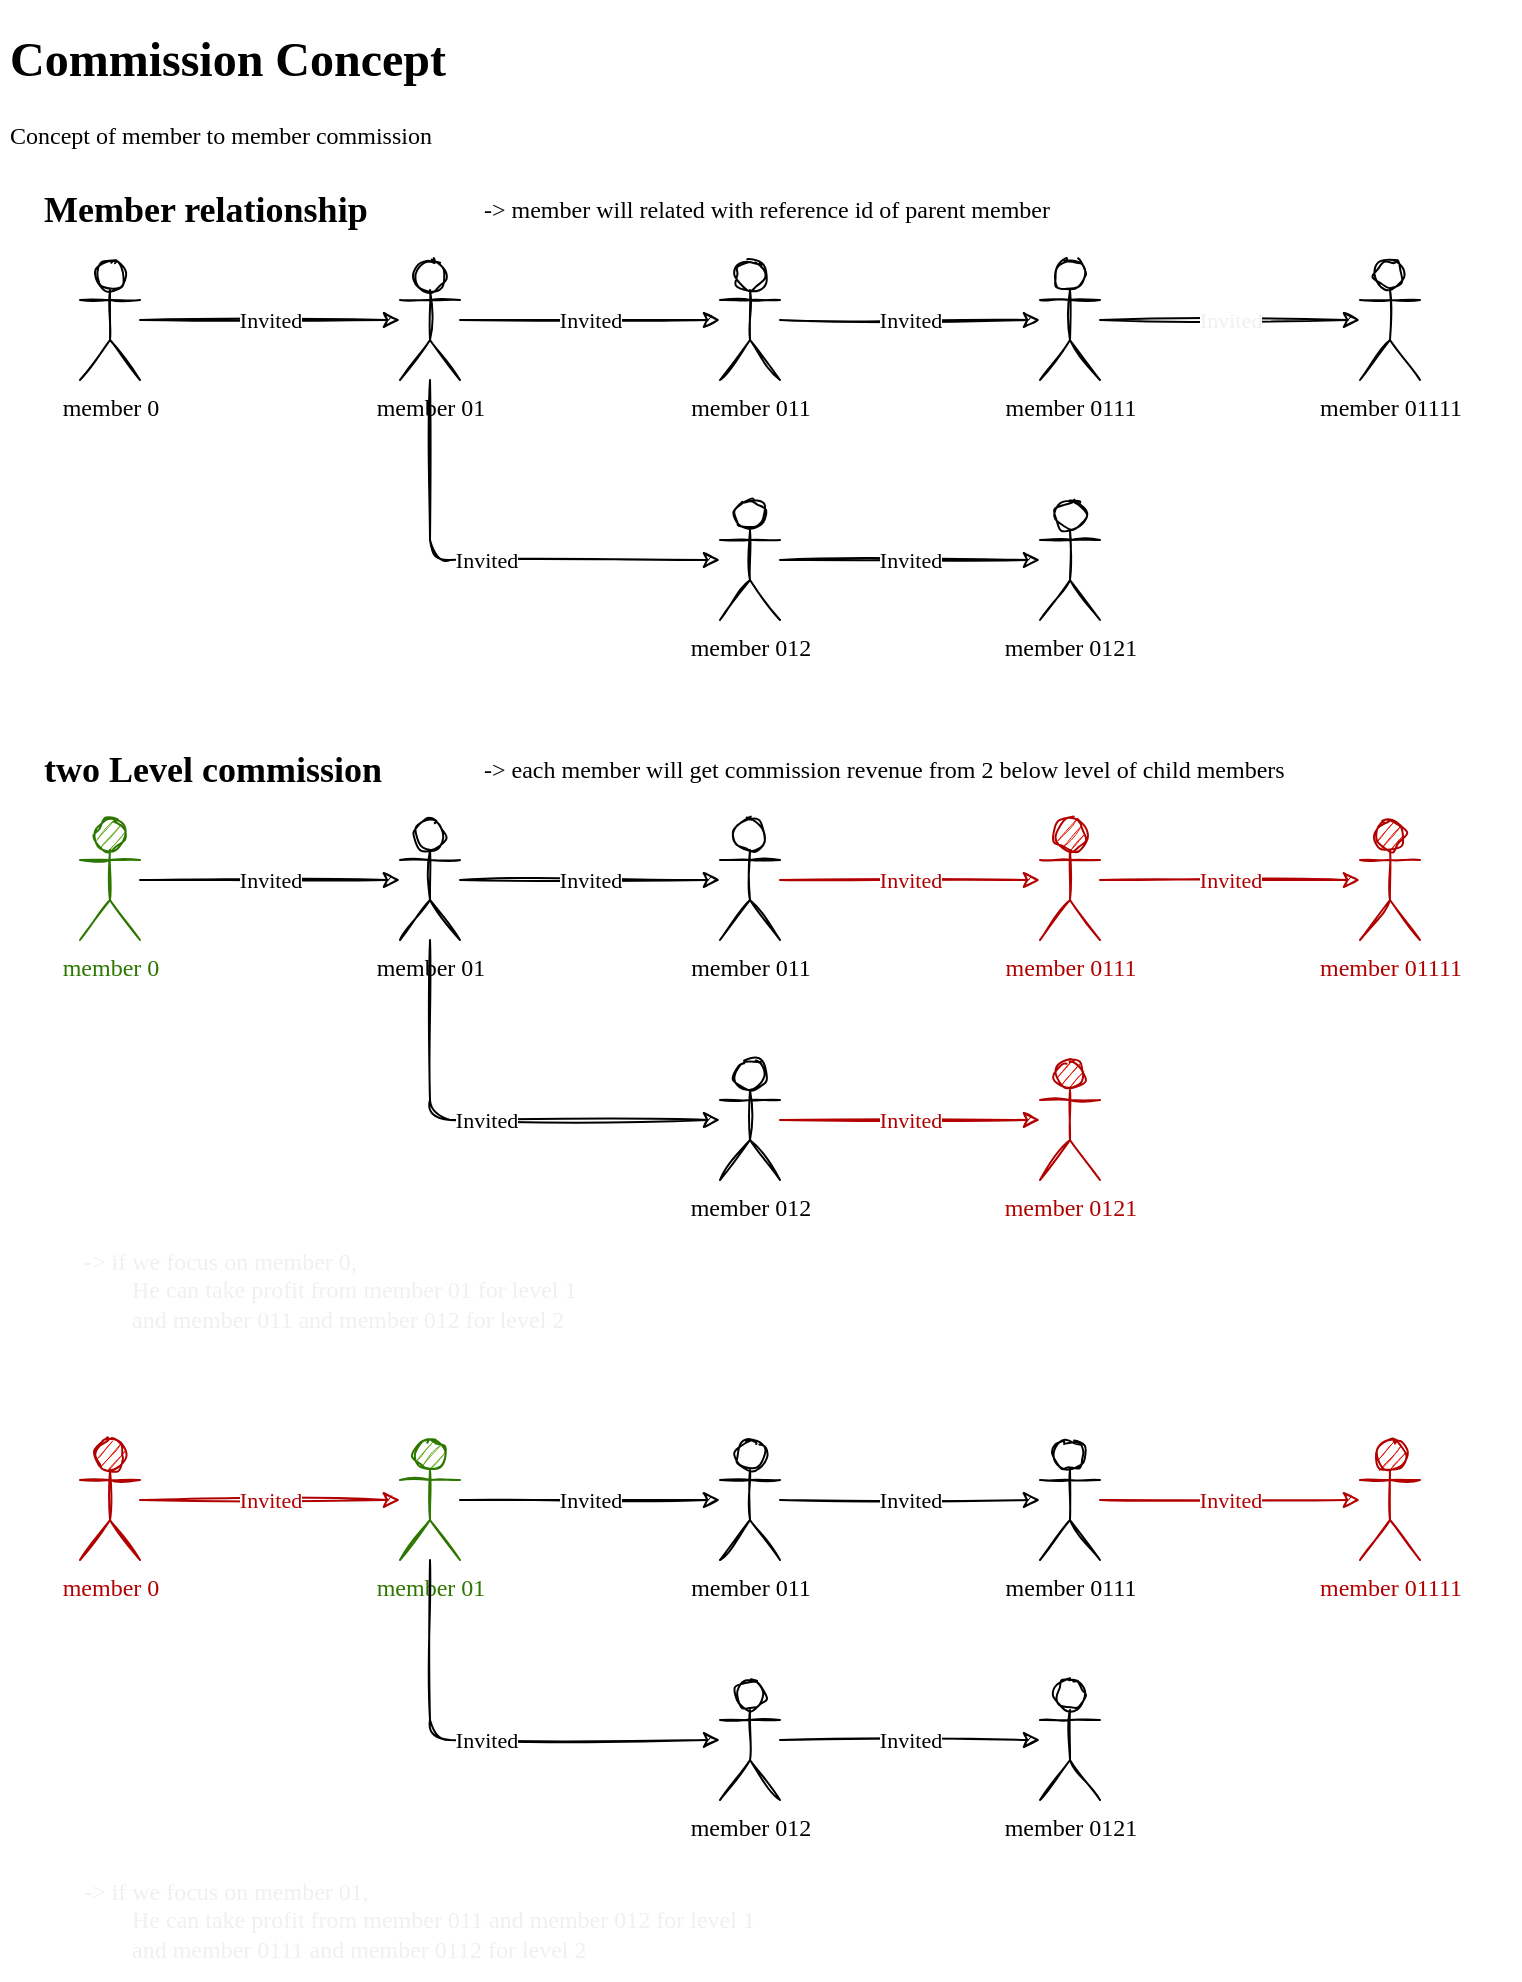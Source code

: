 <mxfile>
    <diagram id="NtnoqqLzE9eevgrsa6IZ" name="Overall Concept">
        <mxGraphModel dx="1188" dy="782" grid="1" gridSize="10" guides="1" tooltips="1" connect="1" arrows="1" fold="1" page="1" pageScale="1" pageWidth="850" pageHeight="1100" math="0" shadow="0">
            <root>
                <mxCell id="FQUNgRjVK560_bQQyFSm-0"/>
                <mxCell id="FQUNgRjVK560_bQQyFSm-1" parent="FQUNgRjVK560_bQQyFSm-0"/>
                <mxCell id="e39MzO0ULW-aFAizHx5k-0" value="&lt;h1&gt;Commission Concept&lt;/h1&gt;&lt;p&gt;Concept of member to member commission&lt;/p&gt;" style="text;html=1;strokeColor=none;fillColor=none;spacing=5;spacingTop=-20;whiteSpace=wrap;overflow=hidden;rounded=1;fontFamily=Fira Code;sketch=1;" parent="FQUNgRjVK560_bQQyFSm-1" vertex="1">
                    <mxGeometry x="40" y="40" width="560" height="80" as="geometry"/>
                </mxCell>
                <mxCell id="e39MzO0ULW-aFAizHx5k-16" value="" style="group" parent="FQUNgRjVK560_bQQyFSm-1" vertex="1" connectable="0">
                    <mxGeometry x="60" y="120" width="690" height="30" as="geometry"/>
                </mxCell>
                <mxCell id="e39MzO0ULW-aFAizHx5k-14" value="Member relationship" style="text;html=1;strokeColor=none;fillColor=none;align=left;verticalAlign=middle;whiteSpace=wrap;rounded=0;sketch=1;fontFamily=Fira Code;fontStyle=1;fontSize=18;" parent="e39MzO0ULW-aFAizHx5k-16" vertex="1">
                    <mxGeometry width="220" height="30" as="geometry"/>
                </mxCell>
                <mxCell id="e39MzO0ULW-aFAizHx5k-15" value="-&amp;gt; member will related with reference id of parent member" style="text;html=1;strokeColor=none;fillColor=none;align=left;verticalAlign=middle;whiteSpace=wrap;rounded=0;sketch=1;fontFamily=Fira Code;fontSize=12;" parent="e39MzO0ULW-aFAizHx5k-16" vertex="1">
                    <mxGeometry x="220" width="470" height="30" as="geometry"/>
                </mxCell>
                <mxCell id="e39MzO0ULW-aFAizHx5k-18" value="" style="group" parent="FQUNgRjVK560_bQQyFSm-1" vertex="1" connectable="0">
                    <mxGeometry x="60" y="400" width="690" height="30" as="geometry"/>
                </mxCell>
                <mxCell id="e39MzO0ULW-aFAizHx5k-19" value="two Level commission" style="text;html=1;strokeColor=none;fillColor=none;align=left;verticalAlign=middle;whiteSpace=wrap;rounded=0;sketch=1;fontFamily=Fira Code;fontStyle=1;fontSize=18;" parent="e39MzO0ULW-aFAizHx5k-18" vertex="1">
                    <mxGeometry width="220" height="30" as="geometry"/>
                </mxCell>
                <mxCell id="e39MzO0ULW-aFAizHx5k-20" value="-&amp;gt; each member will get commission revenue from 2 below level of child members" style="text;html=1;strokeColor=none;fillColor=none;align=left;verticalAlign=middle;whiteSpace=wrap;rounded=0;sketch=1;fontFamily=Fira Code;fontSize=12;" parent="e39MzO0ULW-aFAizHx5k-18" vertex="1">
                    <mxGeometry x="220" width="470" height="30" as="geometry"/>
                </mxCell>
                <mxCell id="e39MzO0ULW-aFAizHx5k-34" value="member 0" style="shape=umlActor;verticalLabelPosition=bottom;verticalAlign=top;html=1;outlineConnect=0;rounded=1;sketch=1;fontFamily=Fira Code;fillColor=#60a917;fontColor=#2D7600;strokeColor=#2D7600;" parent="FQUNgRjVK560_bQQyFSm-1" vertex="1">
                    <mxGeometry x="80" y="440" width="30" height="60" as="geometry"/>
                </mxCell>
                <mxCell id="e39MzO0ULW-aFAizHx5k-35" value="member 01" style="shape=umlActor;verticalLabelPosition=bottom;verticalAlign=top;html=1;outlineConnect=0;rounded=1;sketch=1;fontFamily=Fira Code;" parent="FQUNgRjVK560_bQQyFSm-1" vertex="1">
                    <mxGeometry x="240" y="440" width="30" height="60" as="geometry"/>
                </mxCell>
                <mxCell id="e39MzO0ULW-aFAizHx5k-36" value="Invited" style="edgeStyle=orthogonalEdgeStyle;sketch=1;html=1;fontFamily=Fira Code;" parent="FQUNgRjVK560_bQQyFSm-1" source="e39MzO0ULW-aFAizHx5k-34" target="e39MzO0ULW-aFAizHx5k-35" edge="1">
                    <mxGeometry relative="1" as="geometry"/>
                </mxCell>
                <mxCell id="e39MzO0ULW-aFAizHx5k-37" value="member 011" style="shape=umlActor;verticalLabelPosition=bottom;verticalAlign=top;html=1;outlineConnect=0;rounded=1;sketch=1;fontFamily=Fira Code;" parent="FQUNgRjVK560_bQQyFSm-1" vertex="1">
                    <mxGeometry x="400" y="440" width="30" height="60" as="geometry"/>
                </mxCell>
                <mxCell id="e39MzO0ULW-aFAizHx5k-38" value="Invited" style="edgeStyle=orthogonalEdgeStyle;sketch=1;html=1;fontFamily=Fira Code;" parent="FQUNgRjVK560_bQQyFSm-1" source="e39MzO0ULW-aFAizHx5k-35" target="e39MzO0ULW-aFAizHx5k-37" edge="1">
                    <mxGeometry relative="1" as="geometry"/>
                </mxCell>
                <mxCell id="e39MzO0ULW-aFAizHx5k-39" value="member 012" style="shape=umlActor;verticalLabelPosition=bottom;verticalAlign=top;html=1;outlineConnect=0;rounded=1;sketch=1;fontFamily=Fira Code;" parent="FQUNgRjVK560_bQQyFSm-1" vertex="1">
                    <mxGeometry x="400" y="560" width="30" height="60" as="geometry"/>
                </mxCell>
                <mxCell id="e39MzO0ULW-aFAizHx5k-40" value="Invited" style="edgeStyle=orthogonalEdgeStyle;sketch=1;html=1;fontFamily=Fira Code;" parent="FQUNgRjVK560_bQQyFSm-1" source="e39MzO0ULW-aFAizHx5k-35" target="e39MzO0ULW-aFAizHx5k-39" edge="1">
                    <mxGeometry relative="1" as="geometry">
                        <Array as="points">
                            <mxPoint x="255" y="590"/>
                        </Array>
                    </mxGeometry>
                </mxCell>
                <mxCell id="e39MzO0ULW-aFAizHx5k-51" value="Invited" style="edgeStyle=orthogonalEdgeStyle;sketch=1;html=1;fontFamily=Fira Code;fontSize=11;fontColor=#B20000;fillColor=#e51400;strokeColor=#B20000;" parent="FQUNgRjVK560_bQQyFSm-1" source="e39MzO0ULW-aFAizHx5k-41" target="e39MzO0ULW-aFAizHx5k-50" edge="1">
                    <mxGeometry relative="1" as="geometry"/>
                </mxCell>
                <mxCell id="e39MzO0ULW-aFAizHx5k-41" value="member 0111" style="shape=umlActor;verticalLabelPosition=bottom;verticalAlign=top;html=1;outlineConnect=0;rounded=1;sketch=1;fontFamily=Fira Code;fillColor=#e51400;fontColor=#B20000;strokeColor=#B20000;" parent="FQUNgRjVK560_bQQyFSm-1" vertex="1">
                    <mxGeometry x="560" y="440" width="30" height="60" as="geometry"/>
                </mxCell>
                <mxCell id="e39MzO0ULW-aFAizHx5k-42" value="Invited" style="edgeStyle=orthogonalEdgeStyle;sketch=1;html=1;fontFamily=Fira Code;fontColor=#B20000;fillColor=#e51400;strokeColor=#B20000;" parent="FQUNgRjVK560_bQQyFSm-1" source="e39MzO0ULW-aFAizHx5k-37" target="e39MzO0ULW-aFAizHx5k-41" edge="1">
                    <mxGeometry relative="1" as="geometry"/>
                </mxCell>
                <mxCell id="e39MzO0ULW-aFAizHx5k-43" value="member 0121" style="shape=umlActor;verticalLabelPosition=bottom;verticalAlign=top;html=1;outlineConnect=0;rounded=1;sketch=1;fontFamily=Fira Code;fontColor=#B20000;fillColor=#e51400;strokeColor=#B20000;" parent="FQUNgRjVK560_bQQyFSm-1" vertex="1">
                    <mxGeometry x="560" y="560" width="30" height="60" as="geometry"/>
                </mxCell>
                <mxCell id="e39MzO0ULW-aFAizHx5k-44" value="Invited" style="edgeStyle=orthogonalEdgeStyle;sketch=1;html=1;fontFamily=Fira Code;fontColor=#B20000;fillColor=#e51400;strokeColor=#B20000;" parent="FQUNgRjVK560_bQQyFSm-1" source="e39MzO0ULW-aFAizHx5k-39" target="e39MzO0ULW-aFAizHx5k-43" edge="1">
                    <mxGeometry relative="1" as="geometry"/>
                </mxCell>
                <mxCell id="e39MzO0ULW-aFAizHx5k-48" value="" style="group" parent="FQUNgRjVK560_bQQyFSm-1" vertex="1" connectable="0">
                    <mxGeometry x="80" y="160" width="670" height="180" as="geometry"/>
                </mxCell>
                <mxCell id="FQUNgRjVK560_bQQyFSm-2" value="member 0" style="shape=umlActor;verticalLabelPosition=bottom;verticalAlign=top;html=1;outlineConnect=0;rounded=1;sketch=1;fontFamily=Fira Code;" parent="e39MzO0ULW-aFAizHx5k-48" vertex="1">
                    <mxGeometry width="30" height="60" as="geometry"/>
                </mxCell>
                <mxCell id="e39MzO0ULW-aFAizHx5k-3" value="member 01" style="shape=umlActor;verticalLabelPosition=bottom;verticalAlign=top;html=1;outlineConnect=0;rounded=1;sketch=1;fontFamily=Fira Code;" parent="e39MzO0ULW-aFAizHx5k-48" vertex="1">
                    <mxGeometry x="160" width="30" height="60" as="geometry"/>
                </mxCell>
                <mxCell id="e39MzO0ULW-aFAizHx5k-5" value="Invited" style="edgeStyle=orthogonalEdgeStyle;sketch=1;html=1;fontFamily=Fira Code;" parent="e39MzO0ULW-aFAizHx5k-48" source="FQUNgRjVK560_bQQyFSm-2" target="e39MzO0ULW-aFAizHx5k-3" edge="1">
                    <mxGeometry relative="1" as="geometry"/>
                </mxCell>
                <mxCell id="e39MzO0ULW-aFAizHx5k-6" value="member 011" style="shape=umlActor;verticalLabelPosition=bottom;verticalAlign=top;html=1;outlineConnect=0;rounded=1;sketch=1;fontFamily=Fira Code;" parent="e39MzO0ULW-aFAizHx5k-48" vertex="1">
                    <mxGeometry x="320" width="30" height="60" as="geometry"/>
                </mxCell>
                <mxCell id="e39MzO0ULW-aFAizHx5k-7" value="Invited" style="edgeStyle=orthogonalEdgeStyle;sketch=1;html=1;fontFamily=Fira Code;" parent="e39MzO0ULW-aFAizHx5k-48" source="e39MzO0ULW-aFAizHx5k-3" target="e39MzO0ULW-aFAizHx5k-6" edge="1">
                    <mxGeometry relative="1" as="geometry"/>
                </mxCell>
                <mxCell id="e39MzO0ULW-aFAizHx5k-8" value="member 012" style="shape=umlActor;verticalLabelPosition=bottom;verticalAlign=top;html=1;outlineConnect=0;rounded=1;sketch=1;fontFamily=Fira Code;" parent="e39MzO0ULW-aFAizHx5k-48" vertex="1">
                    <mxGeometry x="320" y="120" width="30" height="60" as="geometry"/>
                </mxCell>
                <mxCell id="e39MzO0ULW-aFAizHx5k-9" value="Invited" style="edgeStyle=orthogonalEdgeStyle;sketch=1;html=1;fontFamily=Fira Code;" parent="e39MzO0ULW-aFAizHx5k-48" source="e39MzO0ULW-aFAizHx5k-3" target="e39MzO0ULW-aFAizHx5k-8" edge="1">
                    <mxGeometry relative="1" as="geometry">
                        <Array as="points">
                            <mxPoint x="175" y="150"/>
                        </Array>
                    </mxGeometry>
                </mxCell>
                <mxCell id="e39MzO0ULW-aFAizHx5k-10" value="member 0111" style="shape=umlActor;verticalLabelPosition=bottom;verticalAlign=top;html=1;outlineConnect=0;rounded=1;sketch=1;fontFamily=Fira Code;" parent="e39MzO0ULW-aFAizHx5k-48" vertex="1">
                    <mxGeometry x="480" width="30" height="60" as="geometry"/>
                </mxCell>
                <mxCell id="e39MzO0ULW-aFAizHx5k-11" value="Invited" style="edgeStyle=orthogonalEdgeStyle;sketch=1;html=1;fontFamily=Fira Code;" parent="e39MzO0ULW-aFAizHx5k-48" source="e39MzO0ULW-aFAizHx5k-6" target="e39MzO0ULW-aFAizHx5k-10" edge="1">
                    <mxGeometry relative="1" as="geometry"/>
                </mxCell>
                <mxCell id="e39MzO0ULW-aFAizHx5k-12" value="member 0121" style="shape=umlActor;verticalLabelPosition=bottom;verticalAlign=top;html=1;outlineConnect=0;rounded=1;sketch=1;fontFamily=Fira Code;" parent="e39MzO0ULW-aFAizHx5k-48" vertex="1">
                    <mxGeometry x="480" y="120" width="30" height="60" as="geometry"/>
                </mxCell>
                <mxCell id="e39MzO0ULW-aFAizHx5k-13" value="Invited" style="edgeStyle=orthogonalEdgeStyle;sketch=1;html=1;fontFamily=Fira Code;" parent="e39MzO0ULW-aFAizHx5k-48" source="e39MzO0ULW-aFAizHx5k-8" target="e39MzO0ULW-aFAizHx5k-12" edge="1">
                    <mxGeometry relative="1" as="geometry"/>
                </mxCell>
                <mxCell id="e39MzO0ULW-aFAizHx5k-46" value="member 01111" style="shape=umlActor;verticalLabelPosition=bottom;verticalAlign=top;html=1;outlineConnect=0;rounded=1;sketch=1;fontFamily=Fira Code;" parent="e39MzO0ULW-aFAizHx5k-48" vertex="1">
                    <mxGeometry x="640" width="30" height="60" as="geometry"/>
                </mxCell>
                <mxCell id="e39MzO0ULW-aFAizHx5k-47" value="Invited" style="edgeStyle=orthogonalEdgeStyle;sketch=1;html=1;fontFamily=Fira Code;fontSize=11;fontColor=#F0F0F0;" parent="e39MzO0ULW-aFAizHx5k-48" source="e39MzO0ULW-aFAizHx5k-10" target="e39MzO0ULW-aFAizHx5k-46" edge="1">
                    <mxGeometry relative="1" as="geometry"/>
                </mxCell>
                <mxCell id="e39MzO0ULW-aFAizHx5k-50" value="member 01111" style="shape=umlActor;verticalLabelPosition=bottom;verticalAlign=top;html=1;outlineConnect=0;rounded=1;sketch=1;fontFamily=Fira Code;fillColor=#e51400;fontColor=#B20000;strokeColor=#B20000;" parent="FQUNgRjVK560_bQQyFSm-1" vertex="1">
                    <mxGeometry x="720" y="440" width="30" height="60" as="geometry"/>
                </mxCell>
                <mxCell id="e39MzO0ULW-aFAizHx5k-52" value="-&amp;gt; if we focus on member 0, &lt;br&gt;&lt;span style=&quot;white-space: pre&quot;&gt;&#9;&lt;/span&gt;He can take profit from member 01 for level 1 &lt;br&gt;&lt;span style=&quot;white-space: pre&quot;&gt;&#9;&lt;/span&gt;and member 011 and member 012 for level 2" style="text;html=1;strokeColor=none;fillColor=none;align=left;verticalAlign=middle;whiteSpace=wrap;rounded=0;sketch=1;fontFamily=Fira Code;fontSize=12;fontColor=#F0F0F0;" parent="FQUNgRjVK560_bQQyFSm-1" vertex="1">
                    <mxGeometry x="80" y="650" width="720" height="50" as="geometry"/>
                </mxCell>
                <mxCell id="e39MzO0ULW-aFAizHx5k-53" value="" style="group" parent="FQUNgRjVK560_bQQyFSm-1" vertex="1" connectable="0">
                    <mxGeometry x="80" y="750" width="670" height="180" as="geometry"/>
                </mxCell>
                <mxCell id="e39MzO0ULW-aFAizHx5k-54" value="member 0" style="shape=umlActor;verticalLabelPosition=bottom;verticalAlign=top;html=1;outlineConnect=0;rounded=1;sketch=1;fontFamily=Fira Code;fontColor=#B20000;fillColor=#e51400;strokeColor=#B20000;" parent="e39MzO0ULW-aFAizHx5k-53" vertex="1">
                    <mxGeometry width="30" height="60" as="geometry"/>
                </mxCell>
                <mxCell id="e39MzO0ULW-aFAizHx5k-55" value="member 01" style="shape=umlActor;verticalLabelPosition=bottom;verticalAlign=top;html=1;outlineConnect=0;rounded=1;sketch=1;fontFamily=Fira Code;fillColor=#60a917;fontColor=#2D7600;strokeColor=#2D7600;" parent="e39MzO0ULW-aFAizHx5k-53" vertex="1">
                    <mxGeometry x="160" width="30" height="60" as="geometry"/>
                </mxCell>
                <mxCell id="e39MzO0ULW-aFAizHx5k-56" value="Invited" style="edgeStyle=orthogonalEdgeStyle;sketch=1;html=1;fontFamily=Fira Code;fillColor=#e51400;strokeColor=#B20000;fontColor=#B20000;" parent="e39MzO0ULW-aFAizHx5k-53" source="e39MzO0ULW-aFAizHx5k-54" target="e39MzO0ULW-aFAizHx5k-55" edge="1">
                    <mxGeometry relative="1" as="geometry"/>
                </mxCell>
                <mxCell id="e39MzO0ULW-aFAizHx5k-57" value="member 011" style="shape=umlActor;verticalLabelPosition=bottom;verticalAlign=top;html=1;outlineConnect=0;rounded=1;sketch=1;fontFamily=Fira Code;" parent="e39MzO0ULW-aFAizHx5k-53" vertex="1">
                    <mxGeometry x="320" width="30" height="60" as="geometry"/>
                </mxCell>
                <mxCell id="e39MzO0ULW-aFAizHx5k-58" value="Invited" style="edgeStyle=orthogonalEdgeStyle;sketch=1;html=1;fontFamily=Fira Code;" parent="e39MzO0ULW-aFAizHx5k-53" source="e39MzO0ULW-aFAizHx5k-55" target="e39MzO0ULW-aFAizHx5k-57" edge="1">
                    <mxGeometry relative="1" as="geometry"/>
                </mxCell>
                <mxCell id="e39MzO0ULW-aFAizHx5k-59" value="member 012" style="shape=umlActor;verticalLabelPosition=bottom;verticalAlign=top;html=1;outlineConnect=0;rounded=1;sketch=1;fontFamily=Fira Code;" parent="e39MzO0ULW-aFAizHx5k-53" vertex="1">
                    <mxGeometry x="320" y="120" width="30" height="60" as="geometry"/>
                </mxCell>
                <mxCell id="e39MzO0ULW-aFAizHx5k-60" value="Invited" style="edgeStyle=orthogonalEdgeStyle;sketch=1;html=1;fontFamily=Fira Code;" parent="e39MzO0ULW-aFAizHx5k-53" source="e39MzO0ULW-aFAizHx5k-55" target="e39MzO0ULW-aFAizHx5k-59" edge="1">
                    <mxGeometry relative="1" as="geometry">
                        <Array as="points">
                            <mxPoint x="175" y="150"/>
                        </Array>
                    </mxGeometry>
                </mxCell>
                <mxCell id="e39MzO0ULW-aFAizHx5k-61" value="member 0111" style="shape=umlActor;verticalLabelPosition=bottom;verticalAlign=top;html=1;outlineConnect=0;rounded=1;sketch=1;fontFamily=Fira Code;" parent="e39MzO0ULW-aFAizHx5k-53" vertex="1">
                    <mxGeometry x="480" width="30" height="60" as="geometry"/>
                </mxCell>
                <mxCell id="e39MzO0ULW-aFAizHx5k-62" value="Invited" style="edgeStyle=orthogonalEdgeStyle;sketch=1;html=1;fontFamily=Fira Code;" parent="e39MzO0ULW-aFAizHx5k-53" source="e39MzO0ULW-aFAizHx5k-57" target="e39MzO0ULW-aFAizHx5k-61" edge="1">
                    <mxGeometry relative="1" as="geometry"/>
                </mxCell>
                <mxCell id="e39MzO0ULW-aFAizHx5k-63" value="member 0121" style="shape=umlActor;verticalLabelPosition=bottom;verticalAlign=top;html=1;outlineConnect=0;rounded=1;sketch=1;fontFamily=Fira Code;" parent="e39MzO0ULW-aFAizHx5k-53" vertex="1">
                    <mxGeometry x="480" y="120" width="30" height="60" as="geometry"/>
                </mxCell>
                <mxCell id="e39MzO0ULW-aFAizHx5k-64" value="Invited" style="edgeStyle=orthogonalEdgeStyle;sketch=1;html=1;fontFamily=Fira Code;" parent="e39MzO0ULW-aFAizHx5k-53" source="e39MzO0ULW-aFAizHx5k-59" target="e39MzO0ULW-aFAizHx5k-63" edge="1">
                    <mxGeometry relative="1" as="geometry"/>
                </mxCell>
                <mxCell id="e39MzO0ULW-aFAizHx5k-65" value="&lt;font color=&quot;#b20000&quot;&gt;member 01111&lt;/font&gt;" style="shape=umlActor;verticalLabelPosition=bottom;verticalAlign=top;html=1;outlineConnect=0;rounded=1;sketch=1;fontFamily=Fira Code;fontColor=#ffffff;fillColor=#e51400;strokeColor=#B20000;" parent="e39MzO0ULW-aFAizHx5k-53" vertex="1">
                    <mxGeometry x="640" width="30" height="60" as="geometry"/>
                </mxCell>
                <mxCell id="e39MzO0ULW-aFAizHx5k-66" value="Invited" style="edgeStyle=orthogonalEdgeStyle;sketch=1;html=1;fontFamily=Fira Code;fontSize=11;fontColor=#B20000;fillColor=#e51400;strokeColor=#B20000;" parent="e39MzO0ULW-aFAizHx5k-53" source="e39MzO0ULW-aFAizHx5k-61" target="e39MzO0ULW-aFAizHx5k-65" edge="1">
                    <mxGeometry relative="1" as="geometry"/>
                </mxCell>
                <mxCell id="e39MzO0ULW-aFAizHx5k-67" value="-&amp;gt; if we focus on member 01, &lt;br&gt;&lt;span style=&quot;white-space: pre&quot;&gt;&#9;&lt;/span&gt;He can take profit from member 011 and member 012 for level 1&lt;br&gt;&lt;span style=&quot;white-space: pre&quot;&gt;&#9;&lt;/span&gt;and member 0111 and member 0112 for level 2" style="text;html=1;strokeColor=none;fillColor=none;align=left;verticalAlign=middle;whiteSpace=wrap;rounded=0;sketch=1;fontFamily=Fira Code;fontSize=12;fontColor=#F0F0F0;" parent="FQUNgRjVK560_bQQyFSm-1" vertex="1">
                    <mxGeometry x="80" y="960" width="720" height="60" as="geometry"/>
                </mxCell>
            </root>
        </mxGraphModel>
    </diagram>
    <diagram id="k-gH4ceb0oDYC58TwnbJ" name="turnover collecting process">
        <mxGraphModel dx="1988" dy="1182" grid="1" gridSize="10" guides="1" tooltips="1" connect="1" arrows="1" fold="1" page="0" pageScale="1" pageWidth="850" pageHeight="1100" math="0" shadow="0">
            <root>
                <mxCell id="0"/>
                <mxCell id="1" parent="0"/>
                <mxCell id="6" value="&lt;h1&gt;Turnover collecting process&lt;/h1&gt;&lt;p&gt;process to collect netwin and turnover for use&lt;/p&gt;" style="text;html=1;strokeColor=none;fillColor=none;spacing=5;spacingTop=-20;whiteSpace=wrap;overflow=hidden;rounded=0;fontFamily=Fira Code;movable=0;resizable=0;rotatable=0;deletable=0;editable=0;connectable=0;" parent="1" vertex="1">
                    <mxGeometry x="-440" y="-320" width="400" height="80" as="geometry"/>
                </mxCell>
                <mxCell id="8" value="~ After 00:00 -&amp;gt;" style="text;html=1;strokeColor=none;fillColor=none;align=center;verticalAlign=middle;whiteSpace=wrap;rounded=0;fontFamily=Fira Code;movable=0;resizable=0;rotatable=0;deletable=0;editable=0;connectable=0;" parent="1" vertex="1">
                    <mxGeometry x="-440" y="-200" width="130" height="30" as="geometry"/>
                </mxCell>
                <mxCell id="14" value="" style="edgeStyle=orthogonalEdgeStyle;rounded=1;html=1;fontFamily=Fira Code;movable=0;resizable=0;rotatable=0;deletable=0;editable=0;connectable=0;" parent="1" source="10" target="13" edge="1">
                    <mxGeometry relative="1" as="geometry"/>
                </mxCell>
                <mxCell id="10" value="Send request to AMB API (11.)" style="rounded=1;whiteSpace=wrap;html=1;fontFamily=Fira Code;movable=0;resizable=0;rotatable=0;deletable=0;editable=0;connectable=0;" parent="1" vertex="1">
                    <mxGeometry x="-440" y="-160" width="120" height="60" as="geometry"/>
                </mxCell>
                <mxCell id="99" value="" style="edgeStyle=orthogonalEdgeStyle;rounded=1;html=1;fontFamily=Fira Code;movable=0;resizable=0;rotatable=0;deletable=0;editable=0;connectable=0;" parent="1" source="13" target="98" edge="1">
                    <mxGeometry relative="1" as="geometry"/>
                </mxCell>
                <mxCell id="13" value="Mapping with other column" style="whiteSpace=wrap;html=1;fontFamily=Fira Code;rounded=1;movable=0;resizable=0;rotatable=0;deletable=0;editable=0;connectable=0;" parent="1" vertex="1">
                    <mxGeometry x="-240" y="-160" width="120" height="60" as="geometry"/>
                </mxCell>
                <mxCell id="53" value="w_daily_bet_netwin_{type}_temp" style="shape=table;startSize=30;container=1;collapsible=1;childLayout=tableLayout;fixedRows=1;rowLines=0;fontStyle=1;align=center;resizeLast=1;rounded=1;fontFamily=Fira Code;movable=0;resizable=0;rotatable=0;deletable=0;editable=0;connectable=0;" parent="1" vertex="1">
                    <mxGeometry x="-105" y="-40" width="250" height="220" as="geometry"/>
                </mxCell>
                <mxCell id="54" value="" style="shape=partialRectangle;collapsible=0;dropTarget=0;pointerEvents=0;fillColor=none;top=0;left=0;bottom=1;right=0;points=[[0,0.5],[1,0.5]];portConstraint=eastwest;rounded=1;fontFamily=Fira Code;movable=0;resizable=0;rotatable=0;deletable=0;editable=0;connectable=0;" parent="53" vertex="1">
                    <mxGeometry y="30" width="250" height="30" as="geometry"/>
                </mxCell>
                <mxCell id="55" value="PK" style="shape=partialRectangle;connectable=0;fillColor=none;top=0;left=0;bottom=0;right=0;fontStyle=1;overflow=hidden;rounded=1;fontFamily=Fira Code;movable=0;resizable=0;rotatable=0;deletable=0;editable=0;" parent="54" vertex="1">
                    <mxGeometry width="30" height="30" as="geometry">
                        <mxRectangle width="30" height="30" as="alternateBounds"/>
                    </mxGeometry>
                </mxCell>
                <mxCell id="56" value="_id" style="shape=partialRectangle;connectable=0;fillColor=none;top=0;left=0;bottom=0;right=0;align=left;spacingLeft=6;fontStyle=5;overflow=hidden;rounded=1;fontFamily=Fira Code;movable=0;resizable=0;rotatable=0;deletable=0;editable=0;" parent="54" vertex="1">
                    <mxGeometry x="30" width="220" height="30" as="geometry">
                        <mxRectangle width="220" height="30" as="alternateBounds"/>
                    </mxGeometry>
                </mxCell>
                <mxCell id="57" value="" style="shape=partialRectangle;collapsible=0;dropTarget=0;pointerEvents=0;fillColor=none;top=0;left=0;bottom=0;right=0;points=[[0,0.5],[1,0.5]];portConstraint=eastwest;rounded=1;fontFamily=Fira Code;movable=0;resizable=0;rotatable=0;deletable=0;editable=0;connectable=0;" parent="53" vertex="1">
                    <mxGeometry y="60" width="250" height="30" as="geometry"/>
                </mxCell>
                <mxCell id="58" value="" style="shape=partialRectangle;connectable=0;fillColor=none;top=0;left=0;bottom=0;right=0;editable=0;overflow=hidden;rounded=1;fontFamily=Fira Code;movable=0;resizable=0;rotatable=0;deletable=0;" parent="57" vertex="1">
                    <mxGeometry width="30" height="30" as="geometry">
                        <mxRectangle width="30" height="30" as="alternateBounds"/>
                    </mxGeometry>
                </mxCell>
                <mxCell id="59" value="agent_id: ObjectId" style="shape=partialRectangle;connectable=0;fillColor=none;top=0;left=0;bottom=0;right=0;align=left;spacingLeft=6;overflow=hidden;rounded=1;fontFamily=Fira Code;movable=0;resizable=0;rotatable=0;deletable=0;editable=0;" parent="57" vertex="1">
                    <mxGeometry x="30" width="220" height="30" as="geometry">
                        <mxRectangle width="220" height="30" as="alternateBounds"/>
                    </mxGeometry>
                </mxCell>
                <mxCell id="86" value="" style="shape=partialRectangle;collapsible=0;dropTarget=0;pointerEvents=0;fillColor=none;top=0;left=0;bottom=0;right=0;points=[[0,0.5],[1,0.5]];portConstraint=eastwest;rounded=1;fontFamily=Fira Code;movable=0;resizable=0;rotatable=0;deletable=0;editable=0;connectable=0;" parent="53" vertex="1">
                    <mxGeometry y="90" width="250" height="30" as="geometry"/>
                </mxCell>
                <mxCell id="87" value="" style="shape=partialRectangle;connectable=0;fillColor=none;top=0;left=0;bottom=0;right=0;editable=0;overflow=hidden;rounded=1;fontFamily=Fira Code;movable=0;resizable=0;rotatable=0;deletable=0;" parent="86" vertex="1">
                    <mxGeometry width="30" height="30" as="geometry">
                        <mxRectangle width="30" height="30" as="alternateBounds"/>
                    </mxGeometry>
                </mxCell>
                <mxCell id="88" value="date: Datetime (00:00:00)" style="shape=partialRectangle;connectable=0;fillColor=none;top=0;left=0;bottom=0;right=0;align=left;spacingLeft=6;overflow=hidden;rounded=1;fontFamily=Fira Code;movable=0;resizable=0;rotatable=0;deletable=0;editable=0;" parent="86" vertex="1">
                    <mxGeometry x="30" width="220" height="30" as="geometry">
                        <mxRectangle width="220" height="30" as="alternateBounds"/>
                    </mxGeometry>
                </mxCell>
                <mxCell id="92" value="" style="shape=partialRectangle;collapsible=0;dropTarget=0;pointerEvents=0;fillColor=none;top=0;left=0;bottom=0;right=0;points=[[0,0.5],[1,0.5]];portConstraint=eastwest;rounded=1;fontFamily=Fira Code;movable=0;resizable=0;rotatable=0;deletable=0;editable=0;connectable=0;" parent="53" vertex="1">
                    <mxGeometry y="120" width="250" height="30" as="geometry"/>
                </mxCell>
                <mxCell id="93" value="" style="shape=partialRectangle;connectable=0;fillColor=none;top=0;left=0;bottom=0;right=0;editable=0;overflow=hidden;rounded=1;fontFamily=Fira Code;movable=0;resizable=0;rotatable=0;deletable=0;" parent="92" vertex="1">
                    <mxGeometry width="30" height="30" as="geometry">
                        <mxRectangle width="30" height="30" as="alternateBounds"/>
                    </mxGeometry>
                </mxCell>
                <mxCell id="94" value="type: String (Maybe not)" style="shape=partialRectangle;connectable=0;fillColor=none;top=0;left=0;bottom=0;right=0;align=left;spacingLeft=6;overflow=hidden;rounded=1;fontFamily=Fira Code;movable=0;resizable=0;rotatable=0;deletable=0;editable=0;" parent="92" vertex="1">
                    <mxGeometry x="30" width="220" height="30" as="geometry">
                        <mxRectangle width="220" height="30" as="alternateBounds"/>
                    </mxGeometry>
                </mxCell>
                <mxCell id="95" value="" style="shape=partialRectangle;collapsible=0;dropTarget=0;pointerEvents=0;fillColor=none;top=0;left=0;bottom=0;right=0;points=[[0,0.5],[1,0.5]];portConstraint=eastwest;rounded=1;fontFamily=Fira Code;movable=0;resizable=0;rotatable=0;deletable=0;editable=0;connectable=0;" parent="53" vertex="1">
                    <mxGeometry y="150" width="250" height="30" as="geometry"/>
                </mxCell>
                <mxCell id="96" value="" style="shape=partialRectangle;connectable=0;fillColor=none;top=0;left=0;bottom=0;right=0;editable=0;overflow=hidden;rounded=1;fontFamily=Fira Code;movable=0;resizable=0;rotatable=0;deletable=0;" parent="95" vertex="1">
                    <mxGeometry width="30" height="30" as="geometry">
                        <mxRectangle width="30" height="30" as="alternateBounds"/>
                    </mxGeometry>
                </mxCell>
                <mxCell id="97" value="Raw data column" style="shape=partialRectangle;connectable=0;fillColor=none;top=0;left=0;bottom=0;right=0;align=left;spacingLeft=6;overflow=hidden;rounded=1;fontFamily=Fira Code;movable=0;resizable=0;rotatable=0;deletable=0;editable=0;" parent="95" vertex="1">
                    <mxGeometry x="30" width="220" height="30" as="geometry">
                        <mxRectangle width="220" height="30" as="alternateBounds"/>
                    </mxGeometry>
                </mxCell>
                <mxCell id="107" value="" style="shape=partialRectangle;collapsible=0;dropTarget=0;pointerEvents=0;fillColor=none;top=0;left=0;bottom=0;right=0;points=[[0,0.5],[1,0.5]];portConstraint=eastwest;rounded=1;fontFamily=Fira Code;movable=0;resizable=0;rotatable=0;deletable=0;editable=0;connectable=0;" parent="53" vertex="1">
                    <mxGeometry y="180" width="250" height="30" as="geometry"/>
                </mxCell>
                <mxCell id="108" value="" style="shape=partialRectangle;connectable=0;fillColor=none;top=0;left=0;bottom=0;right=0;editable=0;overflow=hidden;rounded=1;fontFamily=Fira Code;movable=0;resizable=0;rotatable=0;deletable=0;" parent="107" vertex="1">
                    <mxGeometry width="30" height="30" as="geometry">
                        <mxRectangle width="30" height="30" as="alternateBounds"/>
                    </mxGeometry>
                </mxCell>
                <mxCell id="109" value="Normal column" style="shape=partialRectangle;connectable=0;fillColor=none;top=0;left=0;bottom=0;right=0;align=left;spacingLeft=6;overflow=hidden;rounded=1;fontFamily=Fira Code;movable=0;resizable=0;rotatable=0;deletable=0;editable=0;" parent="107" vertex="1">
                    <mxGeometry x="30" width="220" height="30" as="geometry">
                        <mxRectangle width="220" height="30" as="alternateBounds"/>
                    </mxGeometry>
                </mxCell>
                <mxCell id="66" value="This collection will collect data for only one day and remove when finished all today process&lt;br&gt;&amp;nbsp;" style="text;html=1;strokeColor=none;fillColor=none;align=left;verticalAlign=top;whiteSpace=wrap;rounded=0;fontFamily=Fira Code;movable=0;resizable=0;rotatable=0;deletable=0;editable=0;connectable=0;" parent="1" vertex="1">
                    <mxGeometry x="-105" y="200" width="240" height="80" as="geometry"/>
                </mxCell>
                <mxCell id="103" style="edgeStyle=orthogonalEdgeStyle;rounded=1;html=1;fontFamily=Fira Code;movable=0;resizable=0;rotatable=0;deletable=0;editable=0;connectable=0;" parent="1" source="98" target="53" edge="1">
                    <mxGeometry relative="1" as="geometry"/>
                </mxCell>
                <mxCell id="98" value="Insert all data to temp" style="whiteSpace=wrap;html=1;fontFamily=Fira Code;rounded=1;movable=0;resizable=0;rotatable=0;deletable=0;editable=0;connectable=0;" parent="1" vertex="1">
                    <mxGeometry x="-40" y="-160" width="120" height="60" as="geometry"/>
                </mxCell>
                <mxCell id="113" value="" style="edgeStyle=orthogonalEdgeStyle;rounded=1;html=1;fontFamily=Fira Code;movable=0;resizable=0;rotatable=0;deletable=0;editable=0;connectable=0;" parent="1" source="110" target="112" edge="1">
                    <mxGeometry relative="1" as="geometry"/>
                </mxCell>
                <mxCell id="110" value="Cron Job" style="rounded=1;whiteSpace=wrap;html=1;fontFamily=Fira Code;movable=0;resizable=0;rotatable=0;deletable=0;editable=0;connectable=0;" parent="1" vertex="1">
                    <mxGeometry x="320" y="-160" width="120" height="60" as="geometry"/>
                </mxCell>
                <mxCell id="111" value="After all type collected -&amp;gt;" style="text;html=1;strokeColor=none;fillColor=none;align=center;verticalAlign=middle;whiteSpace=wrap;rounded=0;fontFamily=Fira Code;movable=0;resizable=0;rotatable=0;deletable=0;editable=0;connectable=0;" parent="1" vertex="1">
                    <mxGeometry x="280" y="-200" width="220" height="30" as="geometry"/>
                </mxCell>
                <mxCell id="117" value="" style="edgeStyle=orthogonalEdgeStyle;rounded=1;html=1;fontFamily=Fira Code;movable=0;resizable=0;rotatable=0;deletable=0;editable=0;connectable=0;" parent="1" source="112" target="116" edge="1">
                    <mxGeometry relative="1" as="geometry"/>
                </mxCell>
                <mxCell id="112" value="Get data from temp" style="whiteSpace=wrap;html=1;fontFamily=Fira Code;rounded=1;movable=0;resizable=0;rotatable=0;deletable=0;editable=0;connectable=0;" parent="1" vertex="1">
                    <mxGeometry x="320" y="-40" width="120" height="60" as="geometry"/>
                </mxCell>
                <mxCell id="115" value="" style="endArrow=classic;startArrow=classic;html=1;rounded=1;fontFamily=Fira Code;edgeStyle=orthogonalEdgeStyle;movable=0;resizable=0;rotatable=0;deletable=0;editable=0;connectable=0;" parent="1" source="53" target="112" edge="1">
                    <mxGeometry width="50" height="50" relative="1" as="geometry">
                        <mxPoint x="330" y="120" as="sourcePoint"/>
                        <mxPoint x="380" y="70" as="targetPoint"/>
                    </mxGeometry>
                </mxCell>
                <mxCell id="155" style="edgeStyle=orthogonalEdgeStyle;rounded=1;html=1;fontFamily=Fira Code;movable=0;resizable=0;rotatable=0;deletable=0;editable=0;connectable=0;" parent="1" source="116" target="142" edge="1">
                    <mxGeometry relative="1" as="geometry"/>
                </mxCell>
                <mxCell id="157" value="" style="edgeStyle=orthogonalEdgeStyle;rounded=1;html=1;fontFamily=Fira Code;movable=0;resizable=0;rotatable=0;deletable=0;editable=0;connectable=0;" parent="1" source="116" target="156" edge="1">
                    <mxGeometry relative="1" as="geometry"/>
                </mxCell>
                <mxCell id="116" value="Get user" style="whiteSpace=wrap;html=1;fontFamily=Fira Code;rounded=1;movable=0;resizable=0;rotatable=0;deletable=0;editable=0;connectable=0;" parent="1" vertex="1">
                    <mxGeometry x="520" y="-40" width="120" height="60" as="geometry"/>
                </mxCell>
                <mxCell id="142" value="member" style="shape=table;startSize=30;container=1;collapsible=1;childLayout=tableLayout;fixedRows=1;rowLines=0;fontStyle=1;align=center;resizeLast=1;rounded=1;fontFamily=Fira Code;movable=0;resizable=0;rotatable=0;deletable=0;editable=0;connectable=0;" parent="1" vertex="1">
                    <mxGeometry x="490" y="80" width="180" height="100" as="geometry"/>
                </mxCell>
                <mxCell id="143" value="" style="shape=partialRectangle;collapsible=0;dropTarget=0;pointerEvents=0;fillColor=none;top=0;left=0;bottom=1;right=0;points=[[0,0.5],[1,0.5]];portConstraint=eastwest;rounded=1;fontFamily=Fira Code;movable=0;resizable=0;rotatable=0;deletable=0;editable=0;connectable=0;" parent="142" vertex="1">
                    <mxGeometry y="30" width="180" height="30" as="geometry"/>
                </mxCell>
                <mxCell id="144" value="PK" style="shape=partialRectangle;connectable=0;fillColor=none;top=0;left=0;bottom=0;right=0;fontStyle=1;overflow=hidden;rounded=1;fontFamily=Fira Code;movable=0;resizable=0;rotatable=0;deletable=0;editable=0;" parent="143" vertex="1">
                    <mxGeometry width="30" height="30" as="geometry">
                        <mxRectangle width="30" height="30" as="alternateBounds"/>
                    </mxGeometry>
                </mxCell>
                <mxCell id="145" value="_id" style="shape=partialRectangle;connectable=0;fillColor=none;top=0;left=0;bottom=0;right=0;align=left;spacingLeft=6;fontStyle=5;overflow=hidden;rounded=1;fontFamily=Fira Code;movable=0;resizable=0;rotatable=0;deletable=0;editable=0;" parent="143" vertex="1">
                    <mxGeometry x="30" width="150" height="30" as="geometry">
                        <mxRectangle width="150" height="30" as="alternateBounds"/>
                    </mxGeometry>
                </mxCell>
                <mxCell id="149" value="" style="shape=partialRectangle;collapsible=0;dropTarget=0;pointerEvents=0;fillColor=none;top=0;left=0;bottom=0;right=0;points=[[0,0.5],[1,0.5]];portConstraint=eastwest;rounded=1;fontFamily=Fira Code;movable=0;resizable=0;rotatable=0;deletable=0;editable=0;connectable=0;" parent="142" vertex="1">
                    <mxGeometry y="60" width="180" height="30" as="geometry"/>
                </mxCell>
                <mxCell id="150" value="" style="shape=partialRectangle;connectable=0;fillColor=none;top=0;left=0;bottom=0;right=0;editable=0;overflow=hidden;rounded=1;fontFamily=Fira Code;movable=0;resizable=0;rotatable=0;deletable=0;" parent="149" vertex="1">
                    <mxGeometry width="30" height="30" as="geometry">
                        <mxRectangle width="30" height="30" as="alternateBounds"/>
                    </mxGeometry>
                </mxCell>
                <mxCell id="151" value="username" style="shape=partialRectangle;connectable=0;fillColor=none;top=0;left=0;bottom=0;right=0;align=left;spacingLeft=6;overflow=hidden;rounded=1;fontFamily=Fira Code;movable=0;resizable=0;rotatable=0;deletable=0;editable=0;" parent="149" vertex="1">
                    <mxGeometry x="30" width="150" height="30" as="geometry">
                        <mxRectangle width="150" height="30" as="alternateBounds"/>
                    </mxGeometry>
                </mxCell>
                <mxCell id="159" value="" style="edgeStyle=orthogonalEdgeStyle;rounded=1;html=1;fontFamily=Fira Code;movable=0;resizable=0;rotatable=0;deletable=0;editable=0;connectable=0;" parent="1" source="156" target="158" edge="1">
                    <mxGeometry relative="1" as="geometry"/>
                </mxCell>
                <mxCell id="156" value="Calculate&lt;br&gt;Bet &amp;amp; Netwin" style="whiteSpace=wrap;html=1;fontFamily=Fira Code;rounded=1;movable=0;resizable=0;rotatable=0;deletable=0;editable=0;connectable=0;" parent="1" vertex="1">
                    <mxGeometry x="720" y="-40" width="120" height="60" as="geometry"/>
                </mxCell>
                <mxCell id="161" value="" style="edgeStyle=orthogonalEdgeStyle;rounded=1;html=1;fontFamily=Fira Code;movable=0;resizable=0;rotatable=0;deletable=0;editable=0;connectable=0;" parent="1" source="158" target="160" edge="1">
                    <mxGeometry relative="1" as="geometry"/>
                </mxCell>
                <mxCell id="158" value="Mapping other column" style="whiteSpace=wrap;html=1;fontFamily=Fira Code;rounded=1;movable=0;resizable=0;rotatable=0;deletable=0;editable=0;connectable=0;" parent="1" vertex="1">
                    <mxGeometry x="920" y="-40" width="120" height="60" as="geometry"/>
                </mxCell>
                <mxCell id="199" style="edgeStyle=orthogonalEdgeStyle;rounded=1;html=1;fontFamily=Fira Code;movable=0;resizable=0;rotatable=0;deletable=0;editable=0;connectable=0;" parent="1" source="160" target="171" edge="1">
                    <mxGeometry relative="1" as="geometry"/>
                </mxCell>
                <mxCell id="201" style="edgeStyle=orthogonalEdgeStyle;rounded=1;html=1;fontFamily=Fira Code;movable=0;resizable=0;rotatable=0;deletable=0;editable=0;connectable=0;" parent="1" source="160" target="110" edge="1">
                    <mxGeometry relative="1" as="geometry">
                        <Array as="points">
                            <mxPoint x="1180" y="-130"/>
                        </Array>
                    </mxGeometry>
                </mxCell>
                <mxCell id="160" value="Insert data" style="whiteSpace=wrap;html=1;fontFamily=Fira Code;rounded=1;movable=0;resizable=0;rotatable=0;deletable=0;editable=0;connectable=0;" parent="1" vertex="1">
                    <mxGeometry x="1120" y="-40" width="120" height="60" as="geometry"/>
                </mxCell>
                <mxCell id="171" value="w_daily_bet_netwin" style="shape=table;startSize=30;container=1;collapsible=1;childLayout=tableLayout;fixedRows=1;rowLines=0;fontStyle=1;align=center;resizeLast=1;rounded=1;fontFamily=Fira Code;movable=1;resizable=1;rotatable=1;deletable=1;editable=1;connectable=1;" parent="1" vertex="1">
                    <mxGeometry x="1055" y="80" width="250" height="310" as="geometry"/>
                </mxCell>
                <mxCell id="172" value="" style="shape=partialRectangle;collapsible=0;dropTarget=0;pointerEvents=0;fillColor=none;top=0;left=0;bottom=1;right=0;points=[[0,0.5],[1,0.5]];portConstraint=eastwest;rounded=1;fontFamily=Fira Code;movable=0;resizable=0;rotatable=0;deletable=0;editable=0;connectable=0;" parent="171" vertex="1">
                    <mxGeometry y="30" width="250" height="30" as="geometry"/>
                </mxCell>
                <mxCell id="173" value="PK" style="shape=partialRectangle;connectable=0;fillColor=none;top=0;left=0;bottom=0;right=0;fontStyle=1;overflow=hidden;rounded=1;fontFamily=Fira Code;movable=0;resizable=0;rotatable=0;deletable=0;editable=0;" parent="172" vertex="1">
                    <mxGeometry width="30" height="30" as="geometry">
                        <mxRectangle width="30" height="30" as="alternateBounds"/>
                    </mxGeometry>
                </mxCell>
                <mxCell id="174" value="_id" style="shape=partialRectangle;connectable=0;fillColor=none;top=0;left=0;bottom=0;right=0;align=left;spacingLeft=6;fontStyle=5;overflow=hidden;rounded=1;fontFamily=Fira Code;movable=0;resizable=0;rotatable=0;deletable=0;editable=0;" parent="172" vertex="1">
                    <mxGeometry x="30" width="220" height="30" as="geometry">
                        <mxRectangle width="220" height="30" as="alternateBounds"/>
                    </mxGeometry>
                </mxCell>
                <mxCell id="175" value="" style="shape=partialRectangle;collapsible=0;dropTarget=0;pointerEvents=0;fillColor=none;top=0;left=0;bottom=0;right=0;points=[[0,0.5],[1,0.5]];portConstraint=eastwest;rounded=1;fontFamily=Fira Code;movable=0;resizable=0;rotatable=0;deletable=0;editable=0;connectable=0;" parent="171" vertex="1">
                    <mxGeometry y="60" width="250" height="30" as="geometry"/>
                </mxCell>
                <mxCell id="176" value="" style="shape=partialRectangle;connectable=0;fillColor=none;top=0;left=0;bottom=0;right=0;editable=0;overflow=hidden;rounded=1;fontFamily=Fira Code;movable=0;resizable=0;rotatable=0;deletable=0;" parent="175" vertex="1">
                    <mxGeometry width="30" height="30" as="geometry">
                        <mxRectangle width="30" height="30" as="alternateBounds"/>
                    </mxGeometry>
                </mxCell>
                <mxCell id="177" value="agent_id: ObjectId" style="shape=partialRectangle;connectable=0;fillColor=none;top=0;left=0;bottom=0;right=0;align=left;spacingLeft=6;overflow=hidden;rounded=1;fontFamily=Fira Code;movable=0;resizable=0;rotatable=0;deletable=0;editable=0;" parent="175" vertex="1">
                    <mxGeometry x="30" width="220" height="30" as="geometry">
                        <mxRectangle width="220" height="30" as="alternateBounds"/>
                    </mxGeometry>
                </mxCell>
                <mxCell id="178" value="" style="shape=partialRectangle;collapsible=0;dropTarget=0;pointerEvents=0;fillColor=none;top=0;left=0;bottom=0;right=0;points=[[0,0.5],[1,0.5]];portConstraint=eastwest;rounded=1;fontFamily=Fira Code;movable=0;resizable=0;rotatable=0;deletable=0;editable=0;connectable=0;" parent="171" vertex="1">
                    <mxGeometry y="90" width="250" height="30" as="geometry"/>
                </mxCell>
                <mxCell id="179" value="" style="shape=partialRectangle;connectable=0;fillColor=none;top=0;left=0;bottom=0;right=0;editable=0;overflow=hidden;rounded=1;fontFamily=Fira Code;movable=0;resizable=0;rotatable=0;deletable=0;" parent="178" vertex="1">
                    <mxGeometry width="30" height="30" as="geometry">
                        <mxRectangle width="30" height="30" as="alternateBounds"/>
                    </mxGeometry>
                </mxCell>
                <mxCell id="180" value="date: Datetime (00:00:00)" style="shape=partialRectangle;connectable=0;fillColor=none;top=0;left=0;bottom=0;right=0;align=left;spacingLeft=6;overflow=hidden;rounded=1;fontFamily=Fira Code;movable=0;resizable=0;rotatable=0;deletable=0;editable=0;" parent="178" vertex="1">
                    <mxGeometry x="30" width="220" height="30" as="geometry">
                        <mxRectangle width="220" height="30" as="alternateBounds"/>
                    </mxGeometry>
                </mxCell>
                <mxCell id="181" value="" style="shape=partialRectangle;collapsible=0;dropTarget=0;pointerEvents=0;fillColor=none;top=0;left=0;bottom=0;right=0;points=[[0,0.5],[1,0.5]];portConstraint=eastwest;rounded=1;fontFamily=Fira Code;movable=0;resizable=0;rotatable=0;deletable=0;editable=0;connectable=0;" parent="171" vertex="1">
                    <mxGeometry y="120" width="250" height="30" as="geometry"/>
                </mxCell>
                <mxCell id="182" value="" style="shape=partialRectangle;connectable=0;fillColor=none;top=0;left=0;bottom=0;right=0;editable=0;overflow=hidden;rounded=1;fontFamily=Fira Code;movable=0;resizable=0;rotatable=0;deletable=0;" parent="181" vertex="1">
                    <mxGeometry width="30" height="30" as="geometry">
                        <mxRectangle width="30" height="30" as="alternateBounds"/>
                    </mxGeometry>
                </mxCell>
                <mxCell id="183" value="type: String (Maybe not)" style="shape=partialRectangle;connectable=0;fillColor=none;top=0;left=0;bottom=0;right=0;align=left;spacingLeft=6;overflow=hidden;rounded=1;fontFamily=Fira Code;movable=0;resizable=0;rotatable=0;deletable=0;editable=0;" parent="181" vertex="1">
                    <mxGeometry x="30" width="220" height="30" as="geometry">
                        <mxRectangle width="220" height="30" as="alternateBounds"/>
                    </mxGeometry>
                </mxCell>
                <mxCell id="184" value="" style="shape=partialRectangle;collapsible=0;dropTarget=0;pointerEvents=0;fillColor=none;top=0;left=0;bottom=0;right=0;points=[[0,0.5],[1,0.5]];portConstraint=eastwest;rounded=1;fontFamily=Fira Code;movable=0;resizable=0;rotatable=0;deletable=0;editable=0;connectable=0;" parent="171" vertex="1">
                    <mxGeometry y="150" width="250" height="30" as="geometry"/>
                </mxCell>
                <mxCell id="185" value="" style="shape=partialRectangle;connectable=0;fillColor=none;top=0;left=0;bottom=0;right=0;editable=0;overflow=hidden;rounded=1;fontFamily=Fira Code;movable=0;resizable=0;rotatable=0;deletable=0;" parent="184" vertex="1">
                    <mxGeometry width="30" height="30" as="geometry">
                        <mxRectangle width="30" height="30" as="alternateBounds"/>
                    </mxGeometry>
                </mxCell>
                <mxCell id="186" value="memb_id: ObjectId" style="shape=partialRectangle;connectable=0;fillColor=none;top=0;left=0;bottom=0;right=0;align=left;spacingLeft=6;overflow=hidden;rounded=1;fontFamily=Fira Code;movable=0;resizable=0;rotatable=0;deletable=0;editable=0;" parent="184" vertex="1">
                    <mxGeometry x="30" width="220" height="30" as="geometry">
                        <mxRectangle width="220" height="30" as="alternateBounds"/>
                    </mxGeometry>
                </mxCell>
                <mxCell id="193" value="" style="shape=partialRectangle;collapsible=0;dropTarget=0;pointerEvents=0;fillColor=none;top=0;left=0;bottom=0;right=0;points=[[0,0.5],[1,0.5]];portConstraint=eastwest;rounded=1;fontFamily=Fira Code;movable=0;resizable=0;rotatable=0;deletable=0;editable=0;connectable=0;" parent="171" vertex="1">
                    <mxGeometry y="180" width="250" height="30" as="geometry"/>
                </mxCell>
                <mxCell id="194" value="" style="shape=partialRectangle;connectable=0;fillColor=none;top=0;left=0;bottom=0;right=0;editable=0;overflow=hidden;rounded=1;fontFamily=Fira Code;movable=0;resizable=0;rotatable=0;deletable=0;" parent="193" vertex="1">
                    <mxGeometry width="30" height="30" as="geometry">
                        <mxRectangle width="30" height="30" as="alternateBounds"/>
                    </mxGeometry>
                </mxCell>
                <mxCell id="195" value="username: String" style="shape=partialRectangle;connectable=0;fillColor=none;top=0;left=0;bottom=0;right=0;align=left;spacingLeft=6;overflow=hidden;rounded=1;fontFamily=Fira Code;movable=0;resizable=0;rotatable=0;deletable=0;editable=0;" parent="193" vertex="1">
                    <mxGeometry x="30" width="220" height="30" as="geometry">
                        <mxRectangle width="220" height="30" as="alternateBounds"/>
                    </mxGeometry>
                </mxCell>
                <mxCell id="196" value="" style="shape=partialRectangle;collapsible=0;dropTarget=0;pointerEvents=0;fillColor=none;top=0;left=0;bottom=0;right=0;points=[[0,0.5],[1,0.5]];portConstraint=eastwest;rounded=1;fontFamily=Fira Code;movable=0;resizable=0;rotatable=0;deletable=0;editable=0;connectable=0;" parent="171" vertex="1">
                    <mxGeometry y="210" width="250" height="30" as="geometry"/>
                </mxCell>
                <mxCell id="197" value="" style="shape=partialRectangle;connectable=0;fillColor=none;top=0;left=0;bottom=0;right=0;editable=0;overflow=hidden;rounded=1;fontFamily=Fira Code;movable=0;resizable=0;rotatable=0;deletable=0;" parent="196" vertex="1">
                    <mxGeometry width="30" height="30" as="geometry">
                        <mxRectangle width="30" height="30" as="alternateBounds"/>
                    </mxGeometry>
                </mxCell>
                <mxCell id="198" value="turnover: Number" style="shape=partialRectangle;connectable=0;fillColor=none;top=0;left=0;bottom=0;right=0;align=left;spacingLeft=6;overflow=hidden;rounded=1;fontFamily=Fira Code;movable=0;resizable=0;rotatable=0;deletable=0;editable=0;" parent="196" vertex="1">
                    <mxGeometry x="30" width="220" height="30" as="geometry">
                        <mxRectangle width="220" height="30" as="alternateBounds"/>
                    </mxGeometry>
                </mxCell>
                <mxCell id="187" value="" style="shape=partialRectangle;collapsible=0;dropTarget=0;pointerEvents=0;fillColor=none;top=0;left=0;bottom=0;right=0;points=[[0,0.5],[1,0.5]];portConstraint=eastwest;rounded=1;fontFamily=Fira Code;movable=0;resizable=0;rotatable=0;deletable=0;editable=0;connectable=0;" parent="171" vertex="1">
                    <mxGeometry y="240" width="250" height="30" as="geometry"/>
                </mxCell>
                <mxCell id="188" value="" style="shape=partialRectangle;connectable=0;fillColor=none;top=0;left=0;bottom=0;right=0;editable=0;overflow=hidden;rounded=1;fontFamily=Fira Code;movable=0;resizable=0;rotatable=0;deletable=0;" parent="187" vertex="1">
                    <mxGeometry width="30" height="30" as="geometry">
                        <mxRectangle width="30" height="30" as="alternateBounds"/>
                    </mxGeometry>
                </mxCell>
                <mxCell id="189" value="netwin: Number" style="shape=partialRectangle;connectable=0;fillColor=none;top=0;left=0;bottom=0;right=0;align=left;spacingLeft=6;overflow=hidden;rounded=1;fontFamily=Fira Code;movable=0;resizable=0;rotatable=0;deletable=0;editable=0;" parent="187" vertex="1">
                    <mxGeometry x="30" width="220" height="30" as="geometry">
                        <mxRectangle width="220" height="30" as="alternateBounds"/>
                    </mxGeometry>
                </mxCell>
                <mxCell id="190" value="" style="shape=partialRectangle;collapsible=0;dropTarget=0;pointerEvents=0;fillColor=none;top=0;left=0;bottom=0;right=0;points=[[0,0.5],[1,0.5]];portConstraint=eastwest;rounded=1;fontFamily=Fira Code;movable=0;resizable=0;rotatable=0;deletable=0;editable=0;connectable=0;" parent="171" vertex="1">
                    <mxGeometry y="270" width="250" height="30" as="geometry"/>
                </mxCell>
                <mxCell id="191" value="" style="shape=partialRectangle;connectable=0;fillColor=none;top=0;left=0;bottom=0;right=0;editable=0;overflow=hidden;rounded=1;fontFamily=Fira Code;movable=0;resizable=0;rotatable=0;deletable=0;" parent="190" vertex="1">
                    <mxGeometry width="30" height="30" as="geometry">
                        <mxRectangle width="30" height="30" as="alternateBounds"/>
                    </mxGeometry>
                </mxCell>
                <mxCell id="192" value="Normal column" style="shape=partialRectangle;connectable=0;fillColor=none;top=0;left=0;bottom=0;right=0;align=left;spacingLeft=6;overflow=hidden;rounded=1;fontFamily=Fira Code;movable=0;resizable=0;rotatable=0;deletable=0;editable=0;" parent="190" vertex="1">
                    <mxGeometry x="30" width="220" height="30" as="geometry">
                        <mxRectangle width="220" height="30" as="alternateBounds"/>
                    </mxGeometry>
                </mxCell>
                <mxCell id="202" value="" style="swimlane;startSize=0;rounded=1;fontFamily=Fira Code;movable=0;resizable=0;rotatable=0;deletable=0;editable=0;connectable=0;" parent="1" vertex="1">
                    <mxGeometry x="-480" y="-360" width="1840" height="800" as="geometry"/>
                </mxCell>
                <mxCell id="7VCay0yLF8wfOFMi1vY8-202" value="" style="swimlane;startSize=0;rounded=1;fontFamily=Fira Code;fontSize=12;" parent="1" vertex="1">
                    <mxGeometry x="-480" y="480" width="1840" height="640" as="geometry"/>
                </mxCell>
                <mxCell id="7VCay0yLF8wfOFMi1vY8-203" value="&lt;h1&gt;Affiliate Calculate&lt;/h1&gt;&lt;p&gt;Calculate and get to member&lt;/p&gt;" style="text;html=1;strokeColor=none;fillColor=none;spacing=5;spacingTop=-20;whiteSpace=wrap;overflow=hidden;rounded=0;fontFamily=Fira Code;movable=1;resizable=1;rotatable=1;deletable=1;editable=1;connectable=1;" parent="7VCay0yLF8wfOFMi1vY8-202" vertex="1">
                    <mxGeometry x="40" y="40" width="400" height="80" as="geometry"/>
                </mxCell>
                <mxCell id="WCGNGDg-8QKE8c8tuRG1-216" style="edgeStyle=orthogonalEdgeStyle;sketch=1;html=1;fontFamily=Fira Code;fontSize=12;fontColor=#FFFFFF;" parent="7VCay0yLF8wfOFMi1vY8-202" source="WCGNGDg-8QKE8c8tuRG1-202" target="WCGNGDg-8QKE8c8tuRG1-203" edge="1">
                    <mxGeometry relative="1" as="geometry"/>
                </mxCell>
                <mxCell id="WCGNGDg-8QKE8c8tuRG1-230" value="" style="edgeStyle=orthogonalEdgeStyle;sketch=1;html=1;fontFamily=Fira Code;fontSize=12;fontColor=#FFFFFF;" parent="7VCay0yLF8wfOFMi1vY8-202" source="WCGNGDg-8QKE8c8tuRG1-202" target="WCGNGDg-8QKE8c8tuRG1-229" edge="1">
                    <mxGeometry relative="1" as="geometry"/>
                </mxCell>
                <mxCell id="WCGNGDg-8QKE8c8tuRG1-202" value="get setting" style="rounded=1;whiteSpace=wrap;html=1;sketch=1;fontFamily=Fira Code;fontSize=12;" parent="7VCay0yLF8wfOFMi1vY8-202" vertex="1">
                    <mxGeometry x="120" y="160" width="120" height="60" as="geometry"/>
                </mxCell>
                <mxCell id="WCGNGDg-8QKE8c8tuRG1-203" value="commission_setting" style="shape=table;startSize=30;container=1;collapsible=1;childLayout=tableLayout;fixedRows=1;rowLines=0;fontStyle=1;align=center;resizeLast=1;rounded=1;sketch=1;fontFamily=Fira Code;fontSize=12;" parent="7VCay0yLF8wfOFMi1vY8-202" vertex="1">
                    <mxGeometry x="90" y="280" width="200" height="310" as="geometry"/>
                </mxCell>
                <mxCell id="WCGNGDg-8QKE8c8tuRG1-204" value="" style="shape=partialRectangle;collapsible=0;dropTarget=0;pointerEvents=0;fillColor=none;top=0;left=0;bottom=1;right=0;points=[[0,0.5],[1,0.5]];portConstraint=eastwest;rounded=1;sketch=1;fontFamily=Fira Code;fontSize=12;fontColor=#FFFFFF;strokeColor=#FFFFFF;" parent="WCGNGDg-8QKE8c8tuRG1-203" vertex="1">
                    <mxGeometry y="30" width="200" height="30" as="geometry"/>
                </mxCell>
                <mxCell id="WCGNGDg-8QKE8c8tuRG1-205" value="PK" style="shape=partialRectangle;connectable=0;fillColor=none;top=0;left=0;bottom=0;right=0;fontStyle=1;overflow=hidden;rounded=1;sketch=1;fontFamily=Fira Code;fontSize=12;fontColor=#FFFFFF;strokeColor=#33FF33;" parent="WCGNGDg-8QKE8c8tuRG1-204" vertex="1">
                    <mxGeometry width="30" height="30" as="geometry">
                        <mxRectangle width="30" height="30" as="alternateBounds"/>
                    </mxGeometry>
                </mxCell>
                <mxCell id="WCGNGDg-8QKE8c8tuRG1-206" value="_id" style="shape=partialRectangle;connectable=0;fillColor=none;top=0;left=0;bottom=0;right=0;align=left;spacingLeft=6;fontStyle=5;overflow=hidden;rounded=1;sketch=1;fontFamily=Fira Code;fontSize=12;fontColor=#FFFFFF;strokeColor=#FFFFFF;" parent="WCGNGDg-8QKE8c8tuRG1-204" vertex="1">
                    <mxGeometry x="30" width="170" height="30" as="geometry">
                        <mxRectangle width="170" height="30" as="alternateBounds"/>
                    </mxGeometry>
                </mxCell>
                <mxCell id="WCGNGDg-8QKE8c8tuRG1-207" value="" style="shape=partialRectangle;collapsible=0;dropTarget=0;pointerEvents=0;fillColor=none;top=0;left=0;bottom=0;right=0;points=[[0,0.5],[1,0.5]];portConstraint=eastwest;rounded=1;sketch=1;fontFamily=Fira Code;fontSize=12;fontColor=#FFFFFF;strokeColor=#33FF33;" parent="WCGNGDg-8QKE8c8tuRG1-203" vertex="1">
                    <mxGeometry y="60" width="200" height="30" as="geometry"/>
                </mxCell>
                <mxCell id="WCGNGDg-8QKE8c8tuRG1-208" value="" style="shape=partialRectangle;connectable=0;fillColor=none;top=0;left=0;bottom=0;right=0;editable=1;overflow=hidden;rounded=1;sketch=1;fontFamily=Fira Code;fontSize=12;fontColor=#FFFFFF;strokeColor=#33FF33;" parent="WCGNGDg-8QKE8c8tuRG1-207" vertex="1">
                    <mxGeometry width="30" height="30" as="geometry">
                        <mxRectangle width="30" height="30" as="alternateBounds"/>
                    </mxGeometry>
                </mxCell>
                <mxCell id="WCGNGDg-8QKE8c8tuRG1-209" value="agent_id: ObjectId" style="shape=partialRectangle;connectable=0;fillColor=none;top=0;left=0;bottom=0;right=0;align=left;spacingLeft=6;overflow=hidden;rounded=1;sketch=1;fontFamily=Fira Code;fontSize=12;fontColor=#FFFFFF;strokeColor=#33FF33;" parent="WCGNGDg-8QKE8c8tuRG1-207" vertex="1">
                    <mxGeometry x="30" width="170" height="30" as="geometry">
                        <mxRectangle width="170" height="30" as="alternateBounds"/>
                    </mxGeometry>
                </mxCell>
                <mxCell id="WCGNGDg-8QKE8c8tuRG1-210" value="" style="shape=partialRectangle;collapsible=0;dropTarget=0;pointerEvents=0;fillColor=none;top=0;left=0;bottom=0;right=0;points=[[0,0.5],[1,0.5]];portConstraint=eastwest;rounded=1;sketch=1;fontFamily=Fira Code;fontSize=12;fontColor=#FFFFFF;strokeColor=#33FF33;" parent="WCGNGDg-8QKE8c8tuRG1-203" vertex="1">
                    <mxGeometry y="90" width="200" height="30" as="geometry"/>
                </mxCell>
                <mxCell id="WCGNGDg-8QKE8c8tuRG1-211" value="" style="shape=partialRectangle;connectable=0;fillColor=none;top=0;left=0;bottom=0;right=0;editable=1;overflow=hidden;rounded=1;sketch=1;fontFamily=Fira Code;fontSize=12;fontColor=#FFFFFF;strokeColor=#33FF33;" parent="WCGNGDg-8QKE8c8tuRG1-210" vertex="1">
                    <mxGeometry width="30" height="30" as="geometry">
                        <mxRectangle width="30" height="30" as="alternateBounds"/>
                    </mxGeometry>
                </mxCell>
                <mxCell id="WCGNGDg-8QKE8c8tuRG1-212" value="game_type: Array" style="shape=partialRectangle;connectable=0;fillColor=none;top=0;left=0;bottom=0;right=0;align=left;spacingLeft=6;overflow=hidden;rounded=1;sketch=1;fontFamily=Fira Code;fontSize=12;fontColor=#FFFFFF;strokeColor=#33FF33;" parent="WCGNGDg-8QKE8c8tuRG1-210" vertex="1">
                    <mxGeometry x="30" width="170" height="30" as="geometry">
                        <mxRectangle width="170" height="30" as="alternateBounds"/>
                    </mxGeometry>
                </mxCell>
                <mxCell id="WCGNGDg-8QKE8c8tuRG1-213" value="" style="shape=partialRectangle;collapsible=0;dropTarget=0;pointerEvents=0;fillColor=none;top=0;left=0;bottom=0;right=0;points=[[0,0.5],[1,0.5]];portConstraint=eastwest;rounded=1;sketch=1;fontFamily=Fira Code;fontSize=12;fontColor=#FFFFFF;strokeColor=#33FF33;" parent="WCGNGDg-8QKE8c8tuRG1-203" vertex="1">
                    <mxGeometry y="120" width="200" height="30" as="geometry"/>
                </mxCell>
                <mxCell id="WCGNGDg-8QKE8c8tuRG1-214" value="" style="shape=partialRectangle;connectable=0;fillColor=none;top=0;left=0;bottom=0;right=0;editable=1;overflow=hidden;rounded=1;sketch=1;fontFamily=Fira Code;fontSize=12;fontColor=#FFFFFF;strokeColor=#33FF33;" parent="WCGNGDg-8QKE8c8tuRG1-213" vertex="1">
                    <mxGeometry width="30" height="30" as="geometry">
                        <mxRectangle width="30" height="30" as="alternateBounds"/>
                    </mxGeometry>
                </mxCell>
                <mxCell id="WCGNGDg-8QKE8c8tuRG1-215" value="calculate_by: String" style="shape=partialRectangle;connectable=0;fillColor=none;top=0;left=0;bottom=0;right=0;align=left;spacingLeft=6;overflow=hidden;rounded=1;sketch=1;fontFamily=Fira Code;fontSize=12;fontColor=#FFFFFF;strokeColor=#33FF33;" parent="WCGNGDg-8QKE8c8tuRG1-213" vertex="1">
                    <mxGeometry x="30" width="170" height="30" as="geometry">
                        <mxRectangle width="170" height="30" as="alternateBounds"/>
                    </mxGeometry>
                </mxCell>
                <mxCell id="WCGNGDg-8QKE8c8tuRG1-217" value="" style="shape=partialRectangle;collapsible=0;dropTarget=0;pointerEvents=0;fillColor=none;top=0;left=0;bottom=0;right=0;points=[[0,0.5],[1,0.5]];portConstraint=eastwest;rounded=1;sketch=1;fontFamily=Fira Code;fontSize=12;fontColor=#FFFFFF;strokeColor=#33FF33;" parent="WCGNGDg-8QKE8c8tuRG1-203" vertex="1">
                    <mxGeometry y="150" width="200" height="30" as="geometry"/>
                </mxCell>
                <mxCell id="WCGNGDg-8QKE8c8tuRG1-218" value="" style="shape=partialRectangle;connectable=0;fillColor=none;top=0;left=0;bottom=0;right=0;editable=1;overflow=hidden;rounded=1;sketch=1;fontFamily=Fira Code;fontSize=12;fontColor=#FFFFFF;strokeColor=#33FF33;" parent="WCGNGDg-8QKE8c8tuRG1-217" vertex="1">
                    <mxGeometry width="30" height="30" as="geometry">
                        <mxRectangle width="30" height="30" as="alternateBounds"/>
                    </mxGeometry>
                </mxCell>
                <mxCell id="WCGNGDg-8QKE8c8tuRG1-219" value="p_lv1: Number" style="shape=partialRectangle;connectable=0;fillColor=none;top=0;left=0;bottom=0;right=0;align=left;spacingLeft=6;overflow=hidden;rounded=1;sketch=1;fontFamily=Fira Code;fontSize=12;fontColor=#FFFFFF;strokeColor=#33FF33;fontStyle=0" parent="WCGNGDg-8QKE8c8tuRG1-217" vertex="1">
                    <mxGeometry x="30" width="170" height="30" as="geometry">
                        <mxRectangle width="170" height="30" as="alternateBounds"/>
                    </mxGeometry>
                </mxCell>
                <mxCell id="WCGNGDg-8QKE8c8tuRG1-220" value="" style="shape=partialRectangle;collapsible=0;dropTarget=0;pointerEvents=0;fillColor=none;top=0;left=0;bottom=0;right=0;points=[[0,0.5],[1,0.5]];portConstraint=eastwest;rounded=1;sketch=1;fontFamily=Fira Code;fontSize=12;fontColor=#FFFFFF;strokeColor=#33FF33;" parent="WCGNGDg-8QKE8c8tuRG1-203" vertex="1">
                    <mxGeometry y="180" width="200" height="30" as="geometry"/>
                </mxCell>
                <mxCell id="WCGNGDg-8QKE8c8tuRG1-221" value="" style="shape=partialRectangle;connectable=0;fillColor=none;top=0;left=0;bottom=0;right=0;editable=1;overflow=hidden;rounded=1;sketch=1;fontFamily=Fira Code;fontSize=12;fontColor=#FFFFFF;strokeColor=#33FF33;" parent="WCGNGDg-8QKE8c8tuRG1-220" vertex="1">
                    <mxGeometry width="30" height="30" as="geometry">
                        <mxRectangle width="30" height="30" as="alternateBounds"/>
                    </mxGeometry>
                </mxCell>
                <mxCell id="WCGNGDg-8QKE8c8tuRG1-222" value="p_lv2: Number" style="shape=partialRectangle;connectable=0;fillColor=none;top=0;left=0;bottom=0;right=0;align=left;spacingLeft=6;overflow=hidden;rounded=1;sketch=1;fontFamily=Fira Code;fontSize=12;fontColor=#FFFFFF;strokeColor=#33FF33;fontStyle=0" parent="WCGNGDg-8QKE8c8tuRG1-220" vertex="1">
                    <mxGeometry x="30" width="170" height="30" as="geometry">
                        <mxRectangle width="170" height="30" as="alternateBounds"/>
                    </mxGeometry>
                </mxCell>
                <mxCell id="WCGNGDg-8QKE8c8tuRG1-223" value="" style="shape=partialRectangle;collapsible=0;dropTarget=0;pointerEvents=0;fillColor=none;top=0;left=0;bottom=0;right=0;points=[[0,0.5],[1,0.5]];portConstraint=eastwest;rounded=1;sketch=1;fontFamily=Fira Code;fontSize=12;fontColor=#FFFFFF;strokeColor=#33FF33;" parent="WCGNGDg-8QKE8c8tuRG1-203" vertex="1">
                    <mxGeometry y="210" width="200" height="30" as="geometry"/>
                </mxCell>
                <mxCell id="WCGNGDg-8QKE8c8tuRG1-224" value="" style="shape=partialRectangle;connectable=0;fillColor=none;top=0;left=0;bottom=0;right=0;editable=1;overflow=hidden;rounded=1;sketch=1;fontFamily=Fira Code;fontSize=12;fontColor=#FFFFFF;strokeColor=#33FF33;" parent="WCGNGDg-8QKE8c8tuRG1-223" vertex="1">
                    <mxGeometry width="30" height="30" as="geometry">
                        <mxRectangle width="30" height="30" as="alternateBounds"/>
                    </mxGeometry>
                </mxCell>
                <mxCell id="WCGNGDg-8QKE8c8tuRG1-225" value="active: String" style="shape=partialRectangle;connectable=0;fillColor=none;top=0;left=0;bottom=0;right=0;align=left;spacingLeft=6;overflow=hidden;rounded=1;sketch=1;fontFamily=Fira Code;fontSize=12;fontColor=#FFFFFF;strokeColor=#33FF33;fontStyle=0" parent="WCGNGDg-8QKE8c8tuRG1-223" vertex="1">
                    <mxGeometry x="30" width="170" height="30" as="geometry">
                        <mxRectangle width="170" height="30" as="alternateBounds"/>
                    </mxGeometry>
                </mxCell>
                <mxCell id="WCGNGDg-8QKE8c8tuRG1-281" value="" style="shape=partialRectangle;collapsible=0;dropTarget=0;pointerEvents=0;fillColor=none;top=0;left=0;bottom=0;right=0;points=[[0,0.5],[1,0.5]];portConstraint=eastwest;rounded=1;sketch=1;fontFamily=Fira Code;fontSize=12;fontColor=#FFFFFF;strokeColor=#33FF33;" parent="WCGNGDg-8QKE8c8tuRG1-203" vertex="1">
                    <mxGeometry y="240" width="200" height="30" as="geometry"/>
                </mxCell>
                <mxCell id="WCGNGDg-8QKE8c8tuRG1-282" value="" style="shape=partialRectangle;connectable=0;fillColor=none;top=0;left=0;bottom=0;right=0;editable=1;overflow=hidden;rounded=1;sketch=1;fontFamily=Fira Code;fontSize=12;fontColor=#FFFFFF;strokeColor=#33FF33;" parent="WCGNGDg-8QKE8c8tuRG1-281" vertex="1">
                    <mxGeometry width="30" height="30" as="geometry">
                        <mxRectangle width="30" height="30" as="alternateBounds"/>
                    </mxGeometry>
                </mxCell>
                <mxCell id="WCGNGDg-8QKE8c8tuRG1-283" value="today_working: String" style="shape=partialRectangle;connectable=0;fillColor=none;top=0;left=0;bottom=0;right=0;align=left;spacingLeft=6;overflow=hidden;rounded=1;sketch=1;fontFamily=Fira Code;fontSize=12;fontColor=#FFFFFF;strokeColor=#33FF33;fontStyle=0" parent="WCGNGDg-8QKE8c8tuRG1-281" vertex="1">
                    <mxGeometry x="30" width="170" height="30" as="geometry">
                        <mxRectangle width="170" height="30" as="alternateBounds"/>
                    </mxGeometry>
                </mxCell>
                <mxCell id="WCGNGDg-8QKE8c8tuRG1-226" value="" style="shape=partialRectangle;collapsible=0;dropTarget=0;pointerEvents=0;fillColor=none;top=0;left=0;bottom=0;right=0;points=[[0,0.5],[1,0.5]];portConstraint=eastwest;rounded=1;sketch=1;fontFamily=Fira Code;fontSize=12;fontColor=#FFFFFF;strokeColor=#33FF33;" parent="WCGNGDg-8QKE8c8tuRG1-203" vertex="1">
                    <mxGeometry y="270" width="200" height="30" as="geometry"/>
                </mxCell>
                <mxCell id="WCGNGDg-8QKE8c8tuRG1-227" value="" style="shape=partialRectangle;connectable=0;fillColor=none;top=0;left=0;bottom=0;right=0;editable=1;overflow=hidden;rounded=1;sketch=1;fontFamily=Fira Code;fontSize=12;fontColor=#FFFFFF;strokeColor=#33FF33;" parent="WCGNGDg-8QKE8c8tuRG1-226" vertex="1">
                    <mxGeometry width="30" height="30" as="geometry">
                        <mxRectangle width="30" height="30" as="alternateBounds"/>
                    </mxGeometry>
                </mxCell>
                <mxCell id="WCGNGDg-8QKE8c8tuRG1-228" value="normal column" style="shape=partialRectangle;connectable=0;fillColor=none;top=0;left=0;bottom=0;right=0;align=left;spacingLeft=6;overflow=hidden;rounded=1;sketch=1;fontFamily=Fira Code;fontSize=12;fontColor=#FFFFFF;strokeColor=#33FF33;fontStyle=0" parent="WCGNGDg-8QKE8c8tuRG1-226" vertex="1">
                    <mxGeometry x="30" width="170" height="30" as="geometry">
                        <mxRectangle width="170" height="30" as="alternateBounds"/>
                    </mxGeometry>
                </mxCell>
                <mxCell id="WCGNGDg-8QKE8c8tuRG1-259" style="edgeStyle=orthogonalEdgeStyle;sketch=1;html=1;fontFamily=Fira Code;fontSize=12;fontColor=#FFFFFF;" parent="7VCay0yLF8wfOFMi1vY8-202" source="WCGNGDg-8QKE8c8tuRG1-229" target="WCGNGDg-8QKE8c8tuRG1-231" edge="1">
                    <mxGeometry relative="1" as="geometry"/>
                </mxCell>
                <mxCell id="WCGNGDg-8QKE8c8tuRG1-261" value="" style="edgeStyle=orthogonalEdgeStyle;sketch=1;html=1;fontFamily=Fira Code;fontSize=12;fontColor=#FFFFFF;strokeColor=default;" parent="7VCay0yLF8wfOFMi1vY8-202" source="WCGNGDg-8QKE8c8tuRG1-229" target="WCGNGDg-8QKE8c8tuRG1-260" edge="1">
                    <mxGeometry relative="1" as="geometry"/>
                </mxCell>
                <mxCell id="WCGNGDg-8QKE8c8tuRG1-229" value="get daily data" style="rounded=1;whiteSpace=wrap;html=1;sketch=1;fontFamily=Fira Code;fontSize=12;" parent="7VCay0yLF8wfOFMi1vY8-202" vertex="1">
                    <mxGeometry x="440" y="140" width="120" height="60" as="geometry"/>
                </mxCell>
                <mxCell id="WCGNGDg-8QKE8c8tuRG1-231" value="w_daily_bet_netwin" style="shape=table;startSize=30;container=1;collapsible=1;childLayout=tableLayout;fixedRows=1;rowLines=0;fontStyle=1;align=center;resizeLast=1;rounded=1;fontFamily=Fira Code;movable=1;resizable=1;rotatable=1;deletable=1;editable=1;connectable=1;" parent="7VCay0yLF8wfOFMi1vY8-202" vertex="1">
                    <mxGeometry x="360" y="240" width="250" height="310" as="geometry">
                        <mxRectangle x="360" y="240" width="160" height="30" as="alternateBounds"/>
                    </mxGeometry>
                </mxCell>
                <mxCell id="WCGNGDg-8QKE8c8tuRG1-232" value="" style="shape=partialRectangle;collapsible=0;dropTarget=0;pointerEvents=0;fillColor=none;top=0;left=0;bottom=1;right=0;points=[[0,0.5],[1,0.5]];portConstraint=eastwest;rounded=1;fontFamily=Fira Code;movable=0;resizable=0;rotatable=0;deletable=0;editable=0;connectable=0;" parent="WCGNGDg-8QKE8c8tuRG1-231" vertex="1">
                    <mxGeometry y="30" width="250" height="30" as="geometry"/>
                </mxCell>
                <mxCell id="WCGNGDg-8QKE8c8tuRG1-233" value="PK" style="shape=partialRectangle;connectable=0;fillColor=none;top=0;left=0;bottom=0;right=0;fontStyle=1;overflow=hidden;rounded=1;fontFamily=Fira Code;movable=0;resizable=0;rotatable=0;deletable=0;editable=0;" parent="WCGNGDg-8QKE8c8tuRG1-232" vertex="1">
                    <mxGeometry width="30" height="30" as="geometry">
                        <mxRectangle width="30" height="30" as="alternateBounds"/>
                    </mxGeometry>
                </mxCell>
                <mxCell id="WCGNGDg-8QKE8c8tuRG1-234" value="_id" style="shape=partialRectangle;connectable=0;fillColor=none;top=0;left=0;bottom=0;right=0;align=left;spacingLeft=6;fontStyle=5;overflow=hidden;rounded=1;fontFamily=Fira Code;movable=0;resizable=0;rotatable=0;deletable=0;editable=0;" parent="WCGNGDg-8QKE8c8tuRG1-232" vertex="1">
                    <mxGeometry x="30" width="220" height="30" as="geometry">
                        <mxRectangle width="220" height="30" as="alternateBounds"/>
                    </mxGeometry>
                </mxCell>
                <mxCell id="WCGNGDg-8QKE8c8tuRG1-235" value="" style="shape=partialRectangle;collapsible=0;dropTarget=0;pointerEvents=0;fillColor=none;top=0;left=0;bottom=0;right=0;points=[[0,0.5],[1,0.5]];portConstraint=eastwest;rounded=1;fontFamily=Fira Code;movable=0;resizable=0;rotatable=0;deletable=0;editable=0;connectable=0;" parent="WCGNGDg-8QKE8c8tuRG1-231" vertex="1">
                    <mxGeometry y="60" width="250" height="30" as="geometry"/>
                </mxCell>
                <mxCell id="WCGNGDg-8QKE8c8tuRG1-236" value="" style="shape=partialRectangle;connectable=0;fillColor=none;top=0;left=0;bottom=0;right=0;editable=0;overflow=hidden;rounded=1;fontFamily=Fira Code;movable=0;resizable=0;rotatable=0;deletable=0;" parent="WCGNGDg-8QKE8c8tuRG1-235" vertex="1">
                    <mxGeometry width="30" height="30" as="geometry">
                        <mxRectangle width="30" height="30" as="alternateBounds"/>
                    </mxGeometry>
                </mxCell>
                <mxCell id="WCGNGDg-8QKE8c8tuRG1-237" value="agent_id: ObjectId" style="shape=partialRectangle;connectable=0;fillColor=none;top=0;left=0;bottom=0;right=0;align=left;spacingLeft=6;overflow=hidden;rounded=1;fontFamily=Fira Code;movable=0;resizable=0;rotatable=0;deletable=0;editable=0;" parent="WCGNGDg-8QKE8c8tuRG1-235" vertex="1">
                    <mxGeometry x="30" width="220" height="30" as="geometry">
                        <mxRectangle width="220" height="30" as="alternateBounds"/>
                    </mxGeometry>
                </mxCell>
                <mxCell id="WCGNGDg-8QKE8c8tuRG1-238" value="" style="shape=partialRectangle;collapsible=0;dropTarget=0;pointerEvents=0;fillColor=none;top=0;left=0;bottom=0;right=0;points=[[0,0.5],[1,0.5]];portConstraint=eastwest;rounded=1;fontFamily=Fira Code;movable=0;resizable=0;rotatable=0;deletable=0;editable=0;connectable=0;" parent="WCGNGDg-8QKE8c8tuRG1-231" vertex="1">
                    <mxGeometry y="90" width="250" height="30" as="geometry"/>
                </mxCell>
                <mxCell id="WCGNGDg-8QKE8c8tuRG1-239" value="" style="shape=partialRectangle;connectable=0;fillColor=none;top=0;left=0;bottom=0;right=0;editable=0;overflow=hidden;rounded=1;fontFamily=Fira Code;movable=0;resizable=0;rotatable=0;deletable=0;" parent="WCGNGDg-8QKE8c8tuRG1-238" vertex="1">
                    <mxGeometry width="30" height="30" as="geometry">
                        <mxRectangle width="30" height="30" as="alternateBounds"/>
                    </mxGeometry>
                </mxCell>
                <mxCell id="WCGNGDg-8QKE8c8tuRG1-240" value="date: Datetime (00:00:00)" style="shape=partialRectangle;connectable=0;fillColor=none;top=0;left=0;bottom=0;right=0;align=left;spacingLeft=6;overflow=hidden;rounded=1;fontFamily=Fira Code;movable=0;resizable=0;rotatable=0;deletable=0;editable=0;" parent="WCGNGDg-8QKE8c8tuRG1-238" vertex="1">
                    <mxGeometry x="30" width="220" height="30" as="geometry">
                        <mxRectangle width="220" height="30" as="alternateBounds"/>
                    </mxGeometry>
                </mxCell>
                <mxCell id="WCGNGDg-8QKE8c8tuRG1-241" value="" style="shape=partialRectangle;collapsible=0;dropTarget=0;pointerEvents=0;fillColor=none;top=0;left=0;bottom=0;right=0;points=[[0,0.5],[1,0.5]];portConstraint=eastwest;rounded=1;fontFamily=Fira Code;movable=0;resizable=0;rotatable=0;deletable=0;editable=0;connectable=0;" parent="WCGNGDg-8QKE8c8tuRG1-231" vertex="1">
                    <mxGeometry y="120" width="250" height="30" as="geometry"/>
                </mxCell>
                <mxCell id="WCGNGDg-8QKE8c8tuRG1-242" value="" style="shape=partialRectangle;connectable=0;fillColor=none;top=0;left=0;bottom=0;right=0;editable=0;overflow=hidden;rounded=1;fontFamily=Fira Code;movable=0;resizable=0;rotatable=0;deletable=0;" parent="WCGNGDg-8QKE8c8tuRG1-241" vertex="1">
                    <mxGeometry width="30" height="30" as="geometry">
                        <mxRectangle width="30" height="30" as="alternateBounds"/>
                    </mxGeometry>
                </mxCell>
                <mxCell id="WCGNGDg-8QKE8c8tuRG1-243" value="type: String (Maybe not)" style="shape=partialRectangle;connectable=0;fillColor=none;top=0;left=0;bottom=0;right=0;align=left;spacingLeft=6;overflow=hidden;rounded=1;fontFamily=Fira Code;movable=0;resizable=0;rotatable=0;deletable=0;editable=0;" parent="WCGNGDg-8QKE8c8tuRG1-241" vertex="1">
                    <mxGeometry x="30" width="220" height="30" as="geometry">
                        <mxRectangle width="220" height="30" as="alternateBounds"/>
                    </mxGeometry>
                </mxCell>
                <mxCell id="WCGNGDg-8QKE8c8tuRG1-244" value="" style="shape=partialRectangle;collapsible=0;dropTarget=0;pointerEvents=0;fillColor=none;top=0;left=0;bottom=0;right=0;points=[[0,0.5],[1,0.5]];portConstraint=eastwest;rounded=1;fontFamily=Fira Code;movable=0;resizable=0;rotatable=0;deletable=0;editable=0;connectable=0;" parent="WCGNGDg-8QKE8c8tuRG1-231" vertex="1">
                    <mxGeometry y="150" width="250" height="30" as="geometry"/>
                </mxCell>
                <mxCell id="WCGNGDg-8QKE8c8tuRG1-245" value="" style="shape=partialRectangle;connectable=0;fillColor=none;top=0;left=0;bottom=0;right=0;editable=0;overflow=hidden;rounded=1;fontFamily=Fira Code;movable=0;resizable=0;rotatable=0;deletable=0;" parent="WCGNGDg-8QKE8c8tuRG1-244" vertex="1">
                    <mxGeometry width="30" height="30" as="geometry">
                        <mxRectangle width="30" height="30" as="alternateBounds"/>
                    </mxGeometry>
                </mxCell>
                <mxCell id="WCGNGDg-8QKE8c8tuRG1-246" value="memb_id: ObjectId" style="shape=partialRectangle;connectable=0;fillColor=none;top=0;left=0;bottom=0;right=0;align=left;spacingLeft=6;overflow=hidden;rounded=1;fontFamily=Fira Code;movable=0;resizable=0;rotatable=0;deletable=0;editable=0;" parent="WCGNGDg-8QKE8c8tuRG1-244" vertex="1">
                    <mxGeometry x="30" width="220" height="30" as="geometry">
                        <mxRectangle width="220" height="30" as="alternateBounds"/>
                    </mxGeometry>
                </mxCell>
                <mxCell id="WCGNGDg-8QKE8c8tuRG1-247" value="" style="shape=partialRectangle;collapsible=0;dropTarget=0;pointerEvents=0;fillColor=none;top=0;left=0;bottom=0;right=0;points=[[0,0.5],[1,0.5]];portConstraint=eastwest;rounded=1;fontFamily=Fira Code;movable=0;resizable=0;rotatable=0;deletable=0;editable=0;connectable=0;" parent="WCGNGDg-8QKE8c8tuRG1-231" vertex="1">
                    <mxGeometry y="180" width="250" height="30" as="geometry"/>
                </mxCell>
                <mxCell id="WCGNGDg-8QKE8c8tuRG1-248" value="" style="shape=partialRectangle;connectable=0;fillColor=none;top=0;left=0;bottom=0;right=0;editable=0;overflow=hidden;rounded=1;fontFamily=Fira Code;movable=0;resizable=0;rotatable=0;deletable=0;" parent="WCGNGDg-8QKE8c8tuRG1-247" vertex="1">
                    <mxGeometry width="30" height="30" as="geometry">
                        <mxRectangle width="30" height="30" as="alternateBounds"/>
                    </mxGeometry>
                </mxCell>
                <mxCell id="WCGNGDg-8QKE8c8tuRG1-249" value="username: String" style="shape=partialRectangle;connectable=0;fillColor=none;top=0;left=0;bottom=0;right=0;align=left;spacingLeft=6;overflow=hidden;rounded=1;fontFamily=Fira Code;movable=0;resizable=0;rotatable=0;deletable=0;editable=0;" parent="WCGNGDg-8QKE8c8tuRG1-247" vertex="1">
                    <mxGeometry x="30" width="220" height="30" as="geometry">
                        <mxRectangle width="220" height="30" as="alternateBounds"/>
                    </mxGeometry>
                </mxCell>
                <mxCell id="WCGNGDg-8QKE8c8tuRG1-250" value="" style="shape=partialRectangle;collapsible=0;dropTarget=0;pointerEvents=0;fillColor=none;top=0;left=0;bottom=0;right=0;points=[[0,0.5],[1,0.5]];portConstraint=eastwest;rounded=1;fontFamily=Fira Code;movable=0;resizable=0;rotatable=0;deletable=0;editable=0;connectable=0;" parent="WCGNGDg-8QKE8c8tuRG1-231" vertex="1">
                    <mxGeometry y="210" width="250" height="30" as="geometry"/>
                </mxCell>
                <mxCell id="WCGNGDg-8QKE8c8tuRG1-251" value="" style="shape=partialRectangle;connectable=0;fillColor=none;top=0;left=0;bottom=0;right=0;editable=0;overflow=hidden;rounded=1;fontFamily=Fira Code;movable=0;resizable=0;rotatable=0;deletable=0;" parent="WCGNGDg-8QKE8c8tuRG1-250" vertex="1">
                    <mxGeometry width="30" height="30" as="geometry">
                        <mxRectangle width="30" height="30" as="alternateBounds"/>
                    </mxGeometry>
                </mxCell>
                <mxCell id="WCGNGDg-8QKE8c8tuRG1-252" value="turnover: Number" style="shape=partialRectangle;connectable=0;fillColor=none;top=0;left=0;bottom=0;right=0;align=left;spacingLeft=6;overflow=hidden;rounded=1;fontFamily=Fira Code;movable=0;resizable=0;rotatable=0;deletable=0;editable=0;" parent="WCGNGDg-8QKE8c8tuRG1-250" vertex="1">
                    <mxGeometry x="30" width="220" height="30" as="geometry">
                        <mxRectangle width="220" height="30" as="alternateBounds"/>
                    </mxGeometry>
                </mxCell>
                <mxCell id="WCGNGDg-8QKE8c8tuRG1-253" value="" style="shape=partialRectangle;collapsible=0;dropTarget=0;pointerEvents=0;fillColor=none;top=0;left=0;bottom=0;right=0;points=[[0,0.5],[1,0.5]];portConstraint=eastwest;rounded=1;fontFamily=Fira Code;movable=0;resizable=0;rotatable=0;deletable=0;editable=0;connectable=0;" parent="WCGNGDg-8QKE8c8tuRG1-231" vertex="1">
                    <mxGeometry y="240" width="250" height="30" as="geometry"/>
                </mxCell>
                <mxCell id="WCGNGDg-8QKE8c8tuRG1-254" value="" style="shape=partialRectangle;connectable=0;fillColor=none;top=0;left=0;bottom=0;right=0;editable=0;overflow=hidden;rounded=1;fontFamily=Fira Code;movable=0;resizable=0;rotatable=0;deletable=0;" parent="WCGNGDg-8QKE8c8tuRG1-253" vertex="1">
                    <mxGeometry width="30" height="30" as="geometry">
                        <mxRectangle width="30" height="30" as="alternateBounds"/>
                    </mxGeometry>
                </mxCell>
                <mxCell id="WCGNGDg-8QKE8c8tuRG1-255" value="netwin: Number" style="shape=partialRectangle;connectable=0;fillColor=none;top=0;left=0;bottom=0;right=0;align=left;spacingLeft=6;overflow=hidden;rounded=1;fontFamily=Fira Code;movable=0;resizable=0;rotatable=0;deletable=0;editable=0;" parent="WCGNGDg-8QKE8c8tuRG1-253" vertex="1">
                    <mxGeometry x="30" width="220" height="30" as="geometry">
                        <mxRectangle width="220" height="30" as="alternateBounds"/>
                    </mxGeometry>
                </mxCell>
                <mxCell id="WCGNGDg-8QKE8c8tuRG1-256" value="" style="shape=partialRectangle;collapsible=0;dropTarget=0;pointerEvents=0;fillColor=none;top=0;left=0;bottom=0;right=0;points=[[0,0.5],[1,0.5]];portConstraint=eastwest;rounded=1;fontFamily=Fira Code;movable=0;resizable=0;rotatable=0;deletable=0;editable=0;connectable=0;" parent="WCGNGDg-8QKE8c8tuRG1-231" vertex="1">
                    <mxGeometry y="270" width="250" height="30" as="geometry"/>
                </mxCell>
                <mxCell id="WCGNGDg-8QKE8c8tuRG1-257" value="" style="shape=partialRectangle;connectable=0;fillColor=none;top=0;left=0;bottom=0;right=0;editable=0;overflow=hidden;rounded=1;fontFamily=Fira Code;movable=0;resizable=0;rotatable=0;deletable=0;" parent="WCGNGDg-8QKE8c8tuRG1-256" vertex="1">
                    <mxGeometry width="30" height="30" as="geometry">
                        <mxRectangle width="30" height="30" as="alternateBounds"/>
                    </mxGeometry>
                </mxCell>
                <mxCell id="WCGNGDg-8QKE8c8tuRG1-258" value="Normal column" style="shape=partialRectangle;connectable=0;fillColor=none;top=0;left=0;bottom=0;right=0;align=left;spacingLeft=6;overflow=hidden;rounded=1;fontFamily=Fira Code;movable=0;resizable=0;rotatable=0;deletable=0;editable=0;" parent="WCGNGDg-8QKE8c8tuRG1-256" vertex="1">
                    <mxGeometry x="30" width="220" height="30" as="geometry">
                        <mxRectangle width="220" height="30" as="alternateBounds"/>
                    </mxGeometry>
                </mxCell>
                <mxCell id="WCGNGDg-8QKE8c8tuRG1-275" style="edgeStyle=orthogonalEdgeStyle;shape=connector;rounded=1;sketch=1;html=1;labelBackgroundColor=default;fontFamily=Fira Code;fontSize=12;fontColor=#FFFFFF;endArrow=classic;strokeColor=default;" parent="7VCay0yLF8wfOFMi1vY8-202" source="WCGNGDg-8QKE8c8tuRG1-260" target="WCGNGDg-8QKE8c8tuRG1-262" edge="1">
                    <mxGeometry relative="1" as="geometry"/>
                </mxCell>
                <mxCell id="WCGNGDg-8QKE8c8tuRG1-278" value="" style="edgeStyle=orthogonalEdgeStyle;shape=connector;rounded=1;sketch=1;html=1;labelBackgroundColor=default;fontFamily=Fira Code;fontSize=12;fontColor=#FFFFFF;endArrow=classic;strokeColor=default;" parent="7VCay0yLF8wfOFMi1vY8-202" source="WCGNGDg-8QKE8c8tuRG1-260" target="WCGNGDg-8QKE8c8tuRG1-277" edge="1">
                    <mxGeometry relative="1" as="geometry"/>
                </mxCell>
                <mxCell id="WCGNGDg-8QKE8c8tuRG1-260" value="get member data" style="rounded=1;whiteSpace=wrap;html=1;sketch=1;fontFamily=Fira Code;fontSize=12;" parent="7VCay0yLF8wfOFMi1vY8-202" vertex="1">
                    <mxGeometry x="690" y="140" width="120" height="60" as="geometry"/>
                </mxCell>
                <mxCell id="WCGNGDg-8QKE8c8tuRG1-262" value="member" style="shape=table;startSize=30;container=1;collapsible=1;childLayout=tableLayout;fixedRows=1;rowLines=0;fontStyle=1;align=center;resizeLast=1;rounded=1;fontFamily=Fira Code;fontSize=12;fontColor=#FFFFFF;strokeColor=default;fillColor=default;" parent="7VCay0yLF8wfOFMi1vY8-202" vertex="1">
                    <mxGeometry x="680" y="235" width="220" height="160" as="geometry">
                        <mxRectangle x="680" y="235" width="80" height="30" as="alternateBounds"/>
                    </mxGeometry>
                </mxCell>
                <mxCell id="WCGNGDg-8QKE8c8tuRG1-263" value="" style="shape=partialRectangle;collapsible=0;dropTarget=0;pointerEvents=0;fillColor=none;top=0;left=0;bottom=1;right=0;points=[[0,0.5],[1,0.5]];portConstraint=eastwest;rounded=1;fontFamily=Fira Code;fontSize=12;fontColor=#FFFFFF;startSize=0;strokeColor=default;" parent="WCGNGDg-8QKE8c8tuRG1-262" vertex="1">
                    <mxGeometry y="30" width="220" height="30" as="geometry"/>
                </mxCell>
                <mxCell id="WCGNGDg-8QKE8c8tuRG1-264" value="PK" style="shape=partialRectangle;connectable=0;fillColor=none;top=0;left=0;bottom=0;right=0;fontStyle=1;overflow=hidden;rounded=1;fontFamily=Fira Code;fontSize=12;fontColor=#FFFFFF;startSize=0;strokeColor=default;" parent="WCGNGDg-8QKE8c8tuRG1-263" vertex="1">
                    <mxGeometry width="30" height="30" as="geometry">
                        <mxRectangle width="30" height="30" as="alternateBounds"/>
                    </mxGeometry>
                </mxCell>
                <mxCell id="WCGNGDg-8QKE8c8tuRG1-265" value="_id" style="shape=partialRectangle;connectable=0;fillColor=none;top=0;left=0;bottom=0;right=0;align=left;spacingLeft=6;fontStyle=5;overflow=hidden;rounded=1;fontFamily=Fira Code;fontSize=12;fontColor=#FFFFFF;startSize=0;strokeColor=default;" parent="WCGNGDg-8QKE8c8tuRG1-263" vertex="1">
                    <mxGeometry x="30" width="190" height="30" as="geometry">
                        <mxRectangle width="190" height="30" as="alternateBounds"/>
                    </mxGeometry>
                </mxCell>
                <mxCell id="WCGNGDg-8QKE8c8tuRG1-266" value="" style="shape=partialRectangle;collapsible=0;dropTarget=0;pointerEvents=0;fillColor=none;top=0;left=0;bottom=0;right=0;points=[[0,0.5],[1,0.5]];portConstraint=eastwest;rounded=1;fontFamily=Fira Code;fontSize=12;fontColor=#FFFFFF;startSize=0;strokeColor=default;" parent="WCGNGDg-8QKE8c8tuRG1-262" vertex="1">
                    <mxGeometry y="60" width="220" height="30" as="geometry"/>
                </mxCell>
                <mxCell id="WCGNGDg-8QKE8c8tuRG1-267" value="" style="shape=partialRectangle;connectable=0;fillColor=none;top=0;left=0;bottom=0;right=0;editable=1;overflow=hidden;rounded=1;fontFamily=Fira Code;fontSize=12;fontColor=#FFFFFF;startSize=0;strokeColor=default;" parent="WCGNGDg-8QKE8c8tuRG1-266" vertex="1">
                    <mxGeometry width="30" height="30" as="geometry">
                        <mxRectangle width="30" height="30" as="alternateBounds"/>
                    </mxGeometry>
                </mxCell>
                <mxCell id="WCGNGDg-8QKE8c8tuRG1-268" value="team_reference: null" style="shape=partialRectangle;connectable=0;fillColor=none;top=0;left=0;bottom=0;right=0;align=left;spacingLeft=6;overflow=hidden;rounded=1;fontFamily=Fira Code;fontSize=12;fontColor=#FFFFFF;startSize=0;strokeColor=default;" parent="WCGNGDg-8QKE8c8tuRG1-266" vertex="1">
                    <mxGeometry x="30" width="190" height="30" as="geometry">
                        <mxRectangle width="190" height="30" as="alternateBounds"/>
                    </mxGeometry>
                </mxCell>
                <mxCell id="WCGNGDg-8QKE8c8tuRG1-269" value="" style="shape=partialRectangle;collapsible=0;dropTarget=0;pointerEvents=0;fillColor=none;top=0;left=0;bottom=0;right=0;points=[[0,0.5],[1,0.5]];portConstraint=eastwest;rounded=1;fontFamily=Fira Code;fontSize=12;fontColor=#FFFFFF;startSize=0;strokeColor=default;" parent="WCGNGDg-8QKE8c8tuRG1-262" vertex="1">
                    <mxGeometry y="90" width="220" height="30" as="geometry"/>
                </mxCell>
                <mxCell id="WCGNGDg-8QKE8c8tuRG1-270" value="" style="shape=partialRectangle;connectable=0;fillColor=none;top=0;left=0;bottom=0;right=0;editable=1;overflow=hidden;rounded=1;fontFamily=Fira Code;fontSize=12;fontColor=#FFFFFF;startSize=0;strokeColor=default;" parent="WCGNGDg-8QKE8c8tuRG1-269" vertex="1">
                    <mxGeometry width="30" height="30" as="geometry">
                        <mxRectangle width="30" height="30" as="alternateBounds"/>
                    </mxGeometry>
                </mxCell>
                <mxCell id="WCGNGDg-8QKE8c8tuRG1-271" value="member_ref_p_1: ObjectId" style="shape=partialRectangle;connectable=0;fillColor=none;top=0;left=0;bottom=0;right=0;align=left;spacingLeft=6;overflow=hidden;rounded=1;fontFamily=Fira Code;fontSize=12;fontColor=#FFFFFF;startSize=0;strokeColor=default;" parent="WCGNGDg-8QKE8c8tuRG1-269" vertex="1">
                    <mxGeometry x="30" width="190" height="30" as="geometry">
                        <mxRectangle width="190" height="30" as="alternateBounds"/>
                    </mxGeometry>
                </mxCell>
                <mxCell id="WCGNGDg-8QKE8c8tuRG1-272" value="" style="shape=partialRectangle;collapsible=0;dropTarget=0;pointerEvents=0;fillColor=none;top=0;left=0;bottom=0;right=0;points=[[0,0.5],[1,0.5]];portConstraint=eastwest;rounded=1;fontFamily=Fira Code;fontSize=12;fontColor=#FFFFFF;startSize=0;strokeColor=default;" parent="WCGNGDg-8QKE8c8tuRG1-262" vertex="1">
                    <mxGeometry y="120" width="220" height="30" as="geometry"/>
                </mxCell>
                <mxCell id="WCGNGDg-8QKE8c8tuRG1-273" value="" style="shape=partialRectangle;connectable=0;fillColor=none;top=0;left=0;bottom=0;right=0;editable=1;overflow=hidden;rounded=1;fontFamily=Fira Code;fontSize=12;fontColor=#FFFFFF;startSize=0;strokeColor=default;" parent="WCGNGDg-8QKE8c8tuRG1-272" vertex="1">
                    <mxGeometry width="30" height="30" as="geometry">
                        <mxRectangle width="30" height="30" as="alternateBounds"/>
                    </mxGeometry>
                </mxCell>
                <mxCell id="WCGNGDg-8QKE8c8tuRG1-274" value="member_ref_p_2: ObjectId" style="shape=partialRectangle;connectable=0;fillColor=none;top=0;left=0;bottom=0;right=0;align=left;spacingLeft=6;overflow=hidden;rounded=1;fontFamily=Fira Code;fontSize=12;fontColor=#FFFFFF;startSize=0;strokeColor=default;" parent="WCGNGDg-8QKE8c8tuRG1-272" vertex="1">
                    <mxGeometry x="30" width="190" height="30" as="geometry">
                        <mxRectangle width="190" height="30" as="alternateBounds"/>
                    </mxGeometry>
                </mxCell>
                <mxCell id="WCGNGDg-8QKE8c8tuRG1-280" value="" style="edgeStyle=orthogonalEdgeStyle;shape=connector;rounded=1;sketch=1;html=1;labelBackgroundColor=default;fontFamily=Fira Code;fontSize=12;fontColor=#FFFFFF;endArrow=classic;strokeColor=default;" parent="7VCay0yLF8wfOFMi1vY8-202" source="WCGNGDg-8QKE8c8tuRG1-277" target="WCGNGDg-8QKE8c8tuRG1-279" edge="1">
                    <mxGeometry relative="1" as="geometry"/>
                </mxCell>
                <mxCell id="WCGNGDg-8QKE8c8tuRG1-277" value="calculate from setting" style="whiteSpace=wrap;html=1;fontFamily=Fira Code;rounded=1;sketch=1;" parent="7VCay0yLF8wfOFMi1vY8-202" vertex="1">
                    <mxGeometry x="960" y="140" width="120" height="60" as="geometry"/>
                </mxCell>
                <mxCell id="WCGNGDg-8QKE8c8tuRG1-284" style="edgeStyle=orthogonalEdgeStyle;shape=connector;rounded=1;sketch=1;html=1;labelBackgroundColor=default;fontFamily=Fira Code;fontSize=12;fontColor=#FFFFFF;endArrow=classic;strokeColor=default;" parent="7VCay0yLF8wfOFMi1vY8-202" source="WCGNGDg-8QKE8c8tuRG1-279" target="WCGNGDg-8QKE8c8tuRG1-229" edge="1">
                    <mxGeometry relative="1" as="geometry">
                        <Array as="points">
                            <mxPoint x="1220" y="70"/>
                            <mxPoint x="500" y="70"/>
                        </Array>
                    </mxGeometry>
                </mxCell>
                <mxCell id="WCGNGDg-8QKE8c8tuRG1-286" value="" style="edgeStyle=orthogonalEdgeStyle;shape=connector;rounded=1;sketch=1;html=1;labelBackgroundColor=default;fontFamily=Fira Code;fontSize=12;fontColor=#FFFFFF;endArrow=classic;strokeColor=default;" parent="7VCay0yLF8wfOFMi1vY8-202" source="WCGNGDg-8QKE8c8tuRG1-279" target="WCGNGDg-8QKE8c8tuRG1-285" edge="1">
                    <mxGeometry relative="1" as="geometry"/>
                </mxCell>
                <mxCell id="WCGNGDg-8QKE8c8tuRG1-321" style="edgeStyle=orthogonalEdgeStyle;shape=connector;rounded=1;sketch=1;html=1;labelBackgroundColor=default;fontFamily=Fira Code;fontSize=12;fontColor=#FFFFFF;endArrow=classic;strokeColor=default;" parent="7VCay0yLF8wfOFMi1vY8-202" source="WCGNGDg-8QKE8c8tuRG1-279" target="WCGNGDg-8QKE8c8tuRG1-289" edge="1">
                    <mxGeometry relative="1" as="geometry"/>
                </mxCell>
                <mxCell id="WCGNGDg-8QKE8c8tuRG1-341" style="edgeStyle=orthogonalEdgeStyle;shape=connector;rounded=1;sketch=1;html=1;labelBackgroundColor=default;fontFamily=Fira Code;fontSize=12;fontColor=#FFFFFF;endArrow=classic;strokeColor=default;" parent="7VCay0yLF8wfOFMi1vY8-202" source="WCGNGDg-8QKE8c8tuRG1-279" target="WCGNGDg-8QKE8c8tuRG1-322" edge="1">
                    <mxGeometry relative="1" as="geometry"/>
                </mxCell>
                <mxCell id="WCGNGDg-8QKE8c8tuRG1-279" value="insert commission" style="whiteSpace=wrap;html=1;fontFamily=Fira Code;rounded=1;sketch=1;" parent="7VCay0yLF8wfOFMi1vY8-202" vertex="1">
                    <mxGeometry x="1160" y="140" width="120" height="60" as="geometry"/>
                </mxCell>
                <mxCell id="WCGNGDg-8QKE8c8tuRG1-285" value="update setting" style="whiteSpace=wrap;html=1;fontFamily=Fira Code;rounded=1;sketch=1;" parent="7VCay0yLF8wfOFMi1vY8-202" vertex="1">
                    <mxGeometry x="1360" y="140" width="120" height="60" as="geometry"/>
                </mxCell>
                <mxCell id="WCGNGDg-8QKE8c8tuRG1-289" value="commission_member" style="shape=table;startSize=30;container=1;collapsible=1;childLayout=tableLayout;fixedRows=1;rowLines=0;fontStyle=1;align=center;resizeLast=1;rounded=1;fontFamily=Fira Code;fontSize=12;fontColor=#FFFFFF;strokeColor=default;fillColor=default;" parent="7VCay0yLF8wfOFMi1vY8-202" vertex="1">
                    <mxGeometry x="1060" y="285" width="180" height="220" as="geometry"/>
                </mxCell>
                <mxCell id="WCGNGDg-8QKE8c8tuRG1-290" value="" style="shape=partialRectangle;collapsible=0;dropTarget=0;pointerEvents=0;fillColor=none;top=0;left=0;bottom=1;right=0;points=[[0,0.5],[1,0.5]];portConstraint=eastwest;rounded=1;fontFamily=Fira Code;fontSize=12;fontColor=#FFFFFF;startSize=0;strokeColor=default;" parent="WCGNGDg-8QKE8c8tuRG1-289" vertex="1">
                    <mxGeometry y="30" width="180" height="30" as="geometry"/>
                </mxCell>
                <mxCell id="WCGNGDg-8QKE8c8tuRG1-291" value="PK" style="shape=partialRectangle;connectable=0;fillColor=none;top=0;left=0;bottom=0;right=0;fontStyle=1;overflow=hidden;rounded=1;fontFamily=Fira Code;fontSize=12;fontColor=#FFFFFF;startSize=0;strokeColor=default;" parent="WCGNGDg-8QKE8c8tuRG1-290" vertex="1">
                    <mxGeometry width="30" height="30" as="geometry">
                        <mxRectangle width="30" height="30" as="alternateBounds"/>
                    </mxGeometry>
                </mxCell>
                <mxCell id="WCGNGDg-8QKE8c8tuRG1-292" value="_id" style="shape=partialRectangle;connectable=0;fillColor=none;top=0;left=0;bottom=0;right=0;align=left;spacingLeft=6;fontStyle=5;overflow=hidden;rounded=1;fontFamily=Fira Code;fontSize=12;fontColor=#FFFFFF;startSize=0;strokeColor=default;" parent="WCGNGDg-8QKE8c8tuRG1-290" vertex="1">
                    <mxGeometry x="30" width="150" height="30" as="geometry">
                        <mxRectangle width="150" height="30" as="alternateBounds"/>
                    </mxGeometry>
                </mxCell>
                <mxCell id="WCGNGDg-8QKE8c8tuRG1-293" value="" style="shape=partialRectangle;collapsible=0;dropTarget=0;pointerEvents=0;fillColor=none;top=0;left=0;bottom=0;right=0;points=[[0,0.5],[1,0.5]];portConstraint=eastwest;rounded=1;fontFamily=Fira Code;fontSize=12;fontColor=#FFFFFF;startSize=0;strokeColor=default;" parent="WCGNGDg-8QKE8c8tuRG1-289" vertex="1">
                    <mxGeometry y="60" width="180" height="30" as="geometry"/>
                </mxCell>
                <mxCell id="WCGNGDg-8QKE8c8tuRG1-294" value="FK" style="shape=partialRectangle;connectable=0;fillColor=none;top=0;left=0;bottom=0;right=0;editable=1;overflow=hidden;rounded=1;fontFamily=Fira Code;fontSize=12;fontColor=#FFFFFF;startSize=0;strokeColor=default;" parent="WCGNGDg-8QKE8c8tuRG1-293" vertex="1">
                    <mxGeometry width="30" height="30" as="geometry">
                        <mxRectangle width="30" height="30" as="alternateBounds"/>
                    </mxGeometry>
                </mxCell>
                <mxCell id="WCGNGDg-8QKE8c8tuRG1-295" value="agent_id" style="shape=partialRectangle;connectable=0;fillColor=none;top=0;left=0;bottom=0;right=0;align=left;spacingLeft=6;overflow=hidden;rounded=1;fontFamily=Fira Code;fontSize=12;fontColor=#FFFFFF;startSize=0;strokeColor=default;" parent="WCGNGDg-8QKE8c8tuRG1-293" vertex="1">
                    <mxGeometry x="30" width="150" height="30" as="geometry">
                        <mxRectangle width="150" height="30" as="alternateBounds"/>
                    </mxGeometry>
                </mxCell>
                <mxCell id="WCGNGDg-8QKE8c8tuRG1-296" value="" style="shape=partialRectangle;collapsible=0;dropTarget=0;pointerEvents=0;fillColor=none;top=0;left=0;bottom=0;right=0;points=[[0,0.5],[1,0.5]];portConstraint=eastwest;rounded=1;fontFamily=Fira Code;fontSize=12;fontColor=#FFFFFF;startSize=0;strokeColor=default;" parent="WCGNGDg-8QKE8c8tuRG1-289" vertex="1">
                    <mxGeometry y="90" width="180" height="30" as="geometry"/>
                </mxCell>
                <mxCell id="WCGNGDg-8QKE8c8tuRG1-297" value="FK" style="shape=partialRectangle;connectable=0;fillColor=none;top=0;left=0;bottom=0;right=0;editable=1;overflow=hidden;rounded=1;fontFamily=Fira Code;fontSize=12;fontColor=#FFFFFF;startSize=0;strokeColor=default;" parent="WCGNGDg-8QKE8c8tuRG1-296" vertex="1">
                    <mxGeometry width="30" height="30" as="geometry">
                        <mxRectangle width="30" height="30" as="alternateBounds"/>
                    </mxGeometry>
                </mxCell>
                <mxCell id="WCGNGDg-8QKE8c8tuRG1-298" value="member_id" style="shape=partialRectangle;connectable=0;fillColor=none;top=0;left=0;bottom=0;right=0;align=left;spacingLeft=6;overflow=hidden;rounded=1;fontFamily=Fira Code;fontSize=12;fontColor=#FFFFFF;startSize=0;strokeColor=default;" parent="WCGNGDg-8QKE8c8tuRG1-296" vertex="1">
                    <mxGeometry x="30" width="150" height="30" as="geometry">
                        <mxRectangle width="150" height="30" as="alternateBounds"/>
                    </mxGeometry>
                </mxCell>
                <mxCell id="WCGNGDg-8QKE8c8tuRG1-299" value="" style="shape=partialRectangle;collapsible=0;dropTarget=0;pointerEvents=0;fillColor=none;top=0;left=0;bottom=0;right=0;points=[[0,0.5],[1,0.5]];portConstraint=eastwest;rounded=1;fontFamily=Fira Code;fontSize=12;fontColor=#FFFFFF;startSize=0;strokeColor=default;" parent="WCGNGDg-8QKE8c8tuRG1-289" vertex="1">
                    <mxGeometry y="120" width="180" height="30" as="geometry"/>
                </mxCell>
                <mxCell id="WCGNGDg-8QKE8c8tuRG1-300" value="FK" style="shape=partialRectangle;connectable=0;fillColor=none;top=0;left=0;bottom=0;right=0;editable=1;overflow=hidden;rounded=1;fontFamily=Fira Code;fontSize=12;fontColor=#FFFFFF;startSize=0;strokeColor=default;" parent="WCGNGDg-8QKE8c8tuRG1-299" vertex="1">
                    <mxGeometry width="30" height="30" as="geometry">
                        <mxRectangle width="30" height="30" as="alternateBounds"/>
                    </mxGeometry>
                </mxCell>
                <mxCell id="WCGNGDg-8QKE8c8tuRG1-301" value="setting_id" style="shape=partialRectangle;connectable=0;fillColor=none;top=0;left=0;bottom=0;right=0;align=left;spacingLeft=6;overflow=hidden;rounded=1;fontFamily=Fira Code;fontSize=12;fontColor=#FFFFFF;startSize=0;strokeColor=default;" parent="WCGNGDg-8QKE8c8tuRG1-299" vertex="1">
                    <mxGeometry x="30" width="150" height="30" as="geometry">
                        <mxRectangle width="150" height="30" as="alternateBounds"/>
                    </mxGeometry>
                </mxCell>
                <mxCell id="WCGNGDg-8QKE8c8tuRG1-315" value="" style="shape=partialRectangle;collapsible=0;dropTarget=0;pointerEvents=0;fillColor=none;top=0;left=0;bottom=0;right=0;points=[[0,0.5],[1,0.5]];portConstraint=eastwest;rounded=1;fontFamily=Fira Code;fontSize=12;fontColor=#FFFFFF;startSize=0;strokeColor=default;" parent="WCGNGDg-8QKE8c8tuRG1-289" vertex="1">
                    <mxGeometry y="150" width="180" height="30" as="geometry"/>
                </mxCell>
                <mxCell id="WCGNGDg-8QKE8c8tuRG1-316" value="" style="shape=partialRectangle;connectable=0;fillColor=none;top=0;left=0;bottom=0;right=0;editable=1;overflow=hidden;rounded=1;fontFamily=Fira Code;fontSize=12;fontColor=#FFFFFF;startSize=0;strokeColor=default;" parent="WCGNGDg-8QKE8c8tuRG1-315" vertex="1">
                    <mxGeometry width="30" height="30" as="geometry">
                        <mxRectangle width="30" height="30" as="alternateBounds"/>
                    </mxGeometry>
                </mxCell>
                <mxCell id="WCGNGDg-8QKE8c8tuRG1-317" value="amount" style="shape=partialRectangle;connectable=0;fillColor=none;top=0;left=0;bottom=0;right=0;align=left;spacingLeft=6;overflow=hidden;rounded=1;fontFamily=Fira Code;fontSize=12;fontColor=#FFFFFF;startSize=0;strokeColor=default;" parent="WCGNGDg-8QKE8c8tuRG1-315" vertex="1">
                    <mxGeometry x="30" width="150" height="30" as="geometry">
                        <mxRectangle width="150" height="30" as="alternateBounds"/>
                    </mxGeometry>
                </mxCell>
                <mxCell id="WCGNGDg-8QKE8c8tuRG1-318" value="" style="shape=partialRectangle;collapsible=0;dropTarget=0;pointerEvents=0;fillColor=none;top=0;left=0;bottom=0;right=0;points=[[0,0.5],[1,0.5]];portConstraint=eastwest;rounded=1;fontFamily=Fira Code;fontSize=12;fontColor=#FFFFFF;startSize=0;strokeColor=default;" parent="WCGNGDg-8QKE8c8tuRG1-289" vertex="1">
                    <mxGeometry y="180" width="180" height="30" as="geometry"/>
                </mxCell>
                <mxCell id="WCGNGDg-8QKE8c8tuRG1-319" value="" style="shape=partialRectangle;connectable=0;fillColor=none;top=0;left=0;bottom=0;right=0;editable=1;overflow=hidden;rounded=1;fontFamily=Fira Code;fontSize=12;fontColor=#FFFFFF;startSize=0;strokeColor=default;" parent="WCGNGDg-8QKE8c8tuRG1-318" vertex="1">
                    <mxGeometry width="30" height="30" as="geometry">
                        <mxRectangle width="30" height="30" as="alternateBounds"/>
                    </mxGeometry>
                </mxCell>
                <mxCell id="WCGNGDg-8QKE8c8tuRG1-320" value="normal column" style="shape=partialRectangle;connectable=0;fillColor=none;top=0;left=0;bottom=0;right=0;align=left;spacingLeft=6;overflow=hidden;rounded=1;fontFamily=Fira Code;fontSize=12;fontColor=#FFFFFF;startSize=0;strokeColor=default;" parent="WCGNGDg-8QKE8c8tuRG1-318" vertex="1">
                    <mxGeometry x="30" width="150" height="30" as="geometry">
                        <mxRectangle width="150" height="30" as="alternateBounds"/>
                    </mxGeometry>
                </mxCell>
                <mxCell id="WCGNGDg-8QKE8c8tuRG1-322" value="commission_wallet" style="shape=table;startSize=30;container=1;collapsible=1;childLayout=tableLayout;fixedRows=1;rowLines=0;fontStyle=1;align=center;resizeLast=1;rounded=1;fontFamily=Fira Code;fontSize=12;fontColor=#FFFFFF;strokeColor=default;fillColor=default;" parent="7VCay0yLF8wfOFMi1vY8-202" vertex="1">
                    <mxGeometry x="1280" y="285" width="180" height="190" as="geometry"/>
                </mxCell>
                <mxCell id="WCGNGDg-8QKE8c8tuRG1-323" value="" style="shape=partialRectangle;collapsible=0;dropTarget=0;pointerEvents=0;fillColor=none;top=0;left=0;bottom=1;right=0;points=[[0,0.5],[1,0.5]];portConstraint=eastwest;rounded=1;fontFamily=Fira Code;fontSize=12;fontColor=#FFFFFF;startSize=0;strokeColor=default;" parent="WCGNGDg-8QKE8c8tuRG1-322" vertex="1">
                    <mxGeometry y="30" width="180" height="30" as="geometry"/>
                </mxCell>
                <mxCell id="WCGNGDg-8QKE8c8tuRG1-324" value="PK" style="shape=partialRectangle;connectable=0;fillColor=none;top=0;left=0;bottom=0;right=0;fontStyle=1;overflow=hidden;rounded=1;fontFamily=Fira Code;fontSize=12;fontColor=#FFFFFF;startSize=0;strokeColor=default;" parent="WCGNGDg-8QKE8c8tuRG1-323" vertex="1">
                    <mxGeometry width="30" height="30" as="geometry">
                        <mxRectangle width="30" height="30" as="alternateBounds"/>
                    </mxGeometry>
                </mxCell>
                <mxCell id="WCGNGDg-8QKE8c8tuRG1-325" value="_id" style="shape=partialRectangle;connectable=0;fillColor=none;top=0;left=0;bottom=0;right=0;align=left;spacingLeft=6;fontStyle=5;overflow=hidden;rounded=1;fontFamily=Fira Code;fontSize=12;fontColor=#FFFFFF;startSize=0;strokeColor=default;" parent="WCGNGDg-8QKE8c8tuRG1-323" vertex="1">
                    <mxGeometry x="30" width="150" height="30" as="geometry">
                        <mxRectangle width="150" height="30" as="alternateBounds"/>
                    </mxGeometry>
                </mxCell>
                <mxCell id="WCGNGDg-8QKE8c8tuRG1-326" value="" style="shape=partialRectangle;collapsible=0;dropTarget=0;pointerEvents=0;fillColor=none;top=0;left=0;bottom=0;right=0;points=[[0,0.5],[1,0.5]];portConstraint=eastwest;rounded=1;fontFamily=Fira Code;fontSize=12;fontColor=#FFFFFF;startSize=0;strokeColor=default;" parent="WCGNGDg-8QKE8c8tuRG1-322" vertex="1">
                    <mxGeometry y="60" width="180" height="30" as="geometry"/>
                </mxCell>
                <mxCell id="WCGNGDg-8QKE8c8tuRG1-327" value="FK" style="shape=partialRectangle;connectable=0;fillColor=none;top=0;left=0;bottom=0;right=0;editable=1;overflow=hidden;rounded=1;fontFamily=Fira Code;fontSize=12;fontColor=#FFFFFF;startSize=0;strokeColor=default;" parent="WCGNGDg-8QKE8c8tuRG1-326" vertex="1">
                    <mxGeometry width="30" height="30" as="geometry">
                        <mxRectangle width="30" height="30" as="alternateBounds"/>
                    </mxGeometry>
                </mxCell>
                <mxCell id="WCGNGDg-8QKE8c8tuRG1-328" value="agent_id" style="shape=partialRectangle;connectable=0;fillColor=none;top=0;left=0;bottom=0;right=0;align=left;spacingLeft=6;overflow=hidden;rounded=1;fontFamily=Fira Code;fontSize=12;fontColor=#FFFFFF;startSize=0;strokeColor=default;" parent="WCGNGDg-8QKE8c8tuRG1-326" vertex="1">
                    <mxGeometry x="30" width="150" height="30" as="geometry">
                        <mxRectangle width="150" height="30" as="alternateBounds"/>
                    </mxGeometry>
                </mxCell>
                <mxCell id="WCGNGDg-8QKE8c8tuRG1-329" value="" style="shape=partialRectangle;collapsible=0;dropTarget=0;pointerEvents=0;fillColor=none;top=0;left=0;bottom=0;right=0;points=[[0,0.5],[1,0.5]];portConstraint=eastwest;rounded=1;fontFamily=Fira Code;fontSize=12;fontColor=#FFFFFF;startSize=0;strokeColor=default;" parent="WCGNGDg-8QKE8c8tuRG1-322" vertex="1">
                    <mxGeometry y="90" width="180" height="30" as="geometry"/>
                </mxCell>
                <mxCell id="WCGNGDg-8QKE8c8tuRG1-330" value="FK" style="shape=partialRectangle;connectable=0;fillColor=none;top=0;left=0;bottom=0;right=0;editable=1;overflow=hidden;rounded=1;fontFamily=Fira Code;fontSize=12;fontColor=#FFFFFF;startSize=0;strokeColor=default;" parent="WCGNGDg-8QKE8c8tuRG1-329" vertex="1">
                    <mxGeometry width="30" height="30" as="geometry">
                        <mxRectangle width="30" height="30" as="alternateBounds"/>
                    </mxGeometry>
                </mxCell>
                <mxCell id="WCGNGDg-8QKE8c8tuRG1-331" value="member_id" style="shape=partialRectangle;connectable=0;fillColor=none;top=0;left=0;bottom=0;right=0;align=left;spacingLeft=6;overflow=hidden;rounded=1;fontFamily=Fira Code;fontSize=12;fontColor=#FFFFFF;startSize=0;strokeColor=default;" parent="WCGNGDg-8QKE8c8tuRG1-329" vertex="1">
                    <mxGeometry x="30" width="150" height="30" as="geometry">
                        <mxRectangle width="150" height="30" as="alternateBounds"/>
                    </mxGeometry>
                </mxCell>
                <mxCell id="WCGNGDg-8QKE8c8tuRG1-335" value="" style="shape=partialRectangle;collapsible=0;dropTarget=0;pointerEvents=0;fillColor=none;top=0;left=0;bottom=0;right=0;points=[[0,0.5],[1,0.5]];portConstraint=eastwest;rounded=1;fontFamily=Fira Code;fontSize=12;fontColor=#FFFFFF;startSize=0;strokeColor=default;" parent="WCGNGDg-8QKE8c8tuRG1-322" vertex="1">
                    <mxGeometry y="120" width="180" height="30" as="geometry"/>
                </mxCell>
                <mxCell id="WCGNGDg-8QKE8c8tuRG1-336" value="" style="shape=partialRectangle;connectable=0;fillColor=none;top=0;left=0;bottom=0;right=0;editable=1;overflow=hidden;rounded=1;fontFamily=Fira Code;fontSize=12;fontColor=#FFFFFF;startSize=0;strokeColor=default;" parent="WCGNGDg-8QKE8c8tuRG1-335" vertex="1">
                    <mxGeometry width="30" height="30" as="geometry">
                        <mxRectangle width="30" height="30" as="alternateBounds"/>
                    </mxGeometry>
                </mxCell>
                <mxCell id="WCGNGDg-8QKE8c8tuRG1-337" value="balance" style="shape=partialRectangle;connectable=0;fillColor=none;top=0;left=0;bottom=0;right=0;align=left;spacingLeft=6;overflow=hidden;rounded=1;fontFamily=Fira Code;fontSize=12;fontColor=#FFFFFF;startSize=0;strokeColor=default;" parent="WCGNGDg-8QKE8c8tuRG1-335" vertex="1">
                    <mxGeometry x="30" width="150" height="30" as="geometry">
                        <mxRectangle width="150" height="30" as="alternateBounds"/>
                    </mxGeometry>
                </mxCell>
                <mxCell id="WCGNGDg-8QKE8c8tuRG1-338" value="" style="shape=partialRectangle;collapsible=0;dropTarget=0;pointerEvents=0;fillColor=none;top=0;left=0;bottom=0;right=0;points=[[0,0.5],[1,0.5]];portConstraint=eastwest;rounded=1;fontFamily=Fira Code;fontSize=12;fontColor=#FFFFFF;startSize=0;strokeColor=default;" parent="WCGNGDg-8QKE8c8tuRG1-322" vertex="1">
                    <mxGeometry y="150" width="180" height="30" as="geometry"/>
                </mxCell>
                <mxCell id="WCGNGDg-8QKE8c8tuRG1-339" value="" style="shape=partialRectangle;connectable=0;fillColor=none;top=0;left=0;bottom=0;right=0;editable=1;overflow=hidden;rounded=1;fontFamily=Fira Code;fontSize=12;fontColor=#FFFFFF;startSize=0;strokeColor=default;" parent="WCGNGDg-8QKE8c8tuRG1-338" vertex="1">
                    <mxGeometry width="30" height="30" as="geometry">
                        <mxRectangle width="30" height="30" as="alternateBounds"/>
                    </mxGeometry>
                </mxCell>
                <mxCell id="WCGNGDg-8QKE8c8tuRG1-340" value="normal column" style="shape=partialRectangle;connectable=0;fillColor=none;top=0;left=0;bottom=0;right=0;align=left;spacingLeft=6;overflow=hidden;rounded=1;fontFamily=Fira Code;fontSize=12;fontColor=#FFFFFF;startSize=0;strokeColor=default;" parent="WCGNGDg-8QKE8c8tuRG1-338" vertex="1">
                    <mxGeometry x="30" width="150" height="30" as="geometry">
                        <mxRectangle width="150" height="30" as="alternateBounds"/>
                    </mxGeometry>
                </mxCell>
                <mxCell id="40OyLkzev2QwYQSfhjt--322" style="edgeStyle=none;html=1;" parent="1" source="40OyLkzev2QwYQSfhjt--202" target="40OyLkzev2QwYQSfhjt--302" edge="1">
                    <mxGeometry relative="1" as="geometry"/>
                </mxCell>
                <mxCell id="40OyLkzev2QwYQSfhjt--202" value="w_daily_bet_netwin  user02" style="shape=table;startSize=30;container=1;collapsible=1;childLayout=tableLayout;fixedRows=1;rowLines=0;fontStyle=1;align=center;resizeLast=1;rounded=1;fontFamily=Fira Code;movable=1;resizable=1;rotatable=1;deletable=1;editable=1;connectable=1;" parent="1" vertex="1">
                    <mxGeometry x="280" y="1360" width="250" height="310" as="geometry"/>
                </mxCell>
                <mxCell id="40OyLkzev2QwYQSfhjt--203" value="" style="shape=partialRectangle;collapsible=0;dropTarget=0;pointerEvents=0;fillColor=none;top=0;left=0;bottom=1;right=0;points=[[0,0.5],[1,0.5]];portConstraint=eastwest;rounded=1;fontFamily=Fira Code;movable=1;resizable=1;rotatable=1;deletable=1;editable=1;connectable=1;" parent="40OyLkzev2QwYQSfhjt--202" vertex="1">
                    <mxGeometry y="30" width="250" height="30" as="geometry"/>
                </mxCell>
                <mxCell id="40OyLkzev2QwYQSfhjt--204" value="PK" style="shape=partialRectangle;connectable=1;fillColor=none;top=0;left=0;bottom=0;right=0;fontStyle=1;overflow=hidden;rounded=1;fontFamily=Fira Code;movable=1;resizable=1;rotatable=1;deletable=1;editable=1;" parent="40OyLkzev2QwYQSfhjt--203" vertex="1">
                    <mxGeometry width="30" height="30" as="geometry">
                        <mxRectangle width="30" height="30" as="alternateBounds"/>
                    </mxGeometry>
                </mxCell>
                <mxCell id="40OyLkzev2QwYQSfhjt--205" value="_id" style="shape=partialRectangle;connectable=1;fillColor=none;top=0;left=0;bottom=0;right=0;align=left;spacingLeft=6;fontStyle=5;overflow=hidden;rounded=1;fontFamily=Fira Code;movable=1;resizable=1;rotatable=1;deletable=1;editable=1;" parent="40OyLkzev2QwYQSfhjt--203" vertex="1">
                    <mxGeometry x="30" width="220" height="30" as="geometry">
                        <mxRectangle width="220" height="30" as="alternateBounds"/>
                    </mxGeometry>
                </mxCell>
                <mxCell id="40OyLkzev2QwYQSfhjt--206" value="" style="shape=partialRectangle;collapsible=0;dropTarget=0;pointerEvents=0;fillColor=none;top=0;left=0;bottom=0;right=0;points=[[0,0.5],[1,0.5]];portConstraint=eastwest;rounded=1;fontFamily=Fira Code;movable=1;resizable=1;rotatable=1;deletable=1;editable=1;connectable=1;" parent="40OyLkzev2QwYQSfhjt--202" vertex="1">
                    <mxGeometry y="60" width="250" height="30" as="geometry"/>
                </mxCell>
                <mxCell id="40OyLkzev2QwYQSfhjt--207" value="" style="shape=partialRectangle;connectable=1;fillColor=none;top=0;left=0;bottom=0;right=0;editable=1;overflow=hidden;rounded=1;fontFamily=Fira Code;movable=1;resizable=1;rotatable=1;deletable=1;" parent="40OyLkzev2QwYQSfhjt--206" vertex="1">
                    <mxGeometry width="30" height="30" as="geometry">
                        <mxRectangle width="30" height="30" as="alternateBounds"/>
                    </mxGeometry>
                </mxCell>
                <mxCell id="40OyLkzev2QwYQSfhjt--208" value="agent_id: ObjectId" style="shape=partialRectangle;connectable=1;fillColor=none;top=0;left=0;bottom=0;right=0;align=left;spacingLeft=6;overflow=hidden;rounded=1;fontFamily=Fira Code;movable=1;resizable=1;rotatable=1;deletable=1;editable=1;" parent="40OyLkzev2QwYQSfhjt--206" vertex="1">
                    <mxGeometry x="30" width="220" height="30" as="geometry">
                        <mxRectangle width="220" height="30" as="alternateBounds"/>
                    </mxGeometry>
                </mxCell>
                <mxCell id="40OyLkzev2QwYQSfhjt--209" value="" style="shape=partialRectangle;collapsible=0;dropTarget=0;pointerEvents=0;fillColor=none;top=0;left=0;bottom=0;right=0;points=[[0,0.5],[1,0.5]];portConstraint=eastwest;rounded=1;fontFamily=Fira Code;movable=1;resizable=1;rotatable=1;deletable=1;editable=1;connectable=1;" parent="40OyLkzev2QwYQSfhjt--202" vertex="1">
                    <mxGeometry y="90" width="250" height="30" as="geometry"/>
                </mxCell>
                <mxCell id="40OyLkzev2QwYQSfhjt--210" value="" style="shape=partialRectangle;connectable=1;fillColor=none;top=0;left=0;bottom=0;right=0;editable=1;overflow=hidden;rounded=1;fontFamily=Fira Code;movable=1;resizable=1;rotatable=1;deletable=1;" parent="40OyLkzev2QwYQSfhjt--209" vertex="1">
                    <mxGeometry width="30" height="30" as="geometry">
                        <mxRectangle width="30" height="30" as="alternateBounds"/>
                    </mxGeometry>
                </mxCell>
                <mxCell id="40OyLkzev2QwYQSfhjt--211" value="date: Datetime (00:00:00)" style="shape=partialRectangle;connectable=1;fillColor=none;top=0;left=0;bottom=0;right=0;align=left;spacingLeft=6;overflow=hidden;rounded=1;fontFamily=Fira Code;movable=1;resizable=1;rotatable=1;deletable=1;editable=1;" parent="40OyLkzev2QwYQSfhjt--209" vertex="1">
                    <mxGeometry x="30" width="220" height="30" as="geometry">
                        <mxRectangle width="220" height="30" as="alternateBounds"/>
                    </mxGeometry>
                </mxCell>
                <mxCell id="40OyLkzev2QwYQSfhjt--212" value="" style="shape=partialRectangle;collapsible=0;dropTarget=0;pointerEvents=0;fillColor=none;top=0;left=0;bottom=0;right=0;points=[[0,0.5],[1,0.5]];portConstraint=eastwest;rounded=1;fontFamily=Fira Code;movable=1;resizable=1;rotatable=1;deletable=1;editable=1;connectable=1;" parent="40OyLkzev2QwYQSfhjt--202" vertex="1">
                    <mxGeometry y="120" width="250" height="30" as="geometry"/>
                </mxCell>
                <mxCell id="40OyLkzev2QwYQSfhjt--213" value="" style="shape=partialRectangle;connectable=1;fillColor=none;top=0;left=0;bottom=0;right=0;editable=1;overflow=hidden;rounded=1;fontFamily=Fira Code;movable=1;resizable=1;rotatable=1;deletable=1;" parent="40OyLkzev2QwYQSfhjt--212" vertex="1">
                    <mxGeometry width="30" height="30" as="geometry">
                        <mxRectangle width="30" height="30" as="alternateBounds"/>
                    </mxGeometry>
                </mxCell>
                <mxCell id="40OyLkzev2QwYQSfhjt--214" value="type: String (Maybe not)" style="shape=partialRectangle;connectable=1;fillColor=none;top=0;left=0;bottom=0;right=0;align=left;spacingLeft=6;overflow=hidden;rounded=1;fontFamily=Fira Code;movable=1;resizable=1;rotatable=1;deletable=1;editable=1;" parent="40OyLkzev2QwYQSfhjt--212" vertex="1">
                    <mxGeometry x="30" width="220" height="30" as="geometry">
                        <mxRectangle width="220" height="30" as="alternateBounds"/>
                    </mxGeometry>
                </mxCell>
                <mxCell id="40OyLkzev2QwYQSfhjt--215" value="" style="shape=partialRectangle;collapsible=0;dropTarget=0;pointerEvents=0;fillColor=none;top=0;left=0;bottom=0;right=0;points=[[0,0.5],[1,0.5]];portConstraint=eastwest;rounded=1;fontFamily=Fira Code;movable=1;resizable=1;rotatable=1;deletable=1;editable=1;connectable=1;" parent="40OyLkzev2QwYQSfhjt--202" vertex="1">
                    <mxGeometry y="150" width="250" height="30" as="geometry"/>
                </mxCell>
                <mxCell id="40OyLkzev2QwYQSfhjt--216" value="" style="shape=partialRectangle;connectable=1;fillColor=none;top=0;left=0;bottom=0;right=0;editable=1;overflow=hidden;rounded=1;fontFamily=Fira Code;movable=1;resizable=1;rotatable=1;deletable=1;" parent="40OyLkzev2QwYQSfhjt--215" vertex="1">
                    <mxGeometry width="30" height="30" as="geometry">
                        <mxRectangle width="30" height="30" as="alternateBounds"/>
                    </mxGeometry>
                </mxCell>
                <mxCell id="40OyLkzev2QwYQSfhjt--217" value="memb_id: ObjectId" style="shape=partialRectangle;connectable=1;fillColor=none;top=0;left=0;bottom=0;right=0;align=left;spacingLeft=6;overflow=hidden;rounded=1;fontFamily=Fira Code;movable=1;resizable=1;rotatable=1;deletable=1;editable=1;" parent="40OyLkzev2QwYQSfhjt--215" vertex="1">
                    <mxGeometry x="30" width="220" height="30" as="geometry">
                        <mxRectangle width="220" height="30" as="alternateBounds"/>
                    </mxGeometry>
                </mxCell>
                <mxCell id="40OyLkzev2QwYQSfhjt--218" value="" style="shape=partialRectangle;collapsible=0;dropTarget=0;pointerEvents=0;fillColor=none;top=0;left=0;bottom=0;right=0;points=[[0,0.5],[1,0.5]];portConstraint=eastwest;rounded=1;fontFamily=Fira Code;movable=1;resizable=1;rotatable=1;deletable=1;editable=1;connectable=1;" parent="40OyLkzev2QwYQSfhjt--202" vertex="1">
                    <mxGeometry y="180" width="250" height="30" as="geometry"/>
                </mxCell>
                <mxCell id="40OyLkzev2QwYQSfhjt--219" value="" style="shape=partialRectangle;connectable=1;fillColor=none;top=0;left=0;bottom=0;right=0;editable=1;overflow=hidden;rounded=1;fontFamily=Fira Code;movable=1;resizable=1;rotatable=1;deletable=1;" parent="40OyLkzev2QwYQSfhjt--218" vertex="1">
                    <mxGeometry width="30" height="30" as="geometry">
                        <mxRectangle width="30" height="30" as="alternateBounds"/>
                    </mxGeometry>
                </mxCell>
                <mxCell id="40OyLkzev2QwYQSfhjt--220" value="username: String" style="shape=partialRectangle;connectable=1;fillColor=none;top=0;left=0;bottom=0;right=0;align=left;spacingLeft=6;overflow=hidden;rounded=1;fontFamily=Fira Code;movable=1;resizable=1;rotatable=1;deletable=1;editable=1;" parent="40OyLkzev2QwYQSfhjt--218" vertex="1">
                    <mxGeometry x="30" width="220" height="30" as="geometry">
                        <mxRectangle width="220" height="30" as="alternateBounds"/>
                    </mxGeometry>
                </mxCell>
                <mxCell id="40OyLkzev2QwYQSfhjt--221" value="" style="shape=partialRectangle;collapsible=0;dropTarget=0;pointerEvents=0;fillColor=none;top=0;left=0;bottom=0;right=0;points=[[0,0.5],[1,0.5]];portConstraint=eastwest;rounded=1;fontFamily=Fira Code;movable=1;resizable=1;rotatable=1;deletable=1;editable=1;connectable=1;" parent="40OyLkzev2QwYQSfhjt--202" vertex="1">
                    <mxGeometry y="210" width="250" height="30" as="geometry"/>
                </mxCell>
                <mxCell id="40OyLkzev2QwYQSfhjt--222" value="" style="shape=partialRectangle;connectable=1;fillColor=none;top=0;left=0;bottom=0;right=0;editable=1;overflow=hidden;rounded=1;fontFamily=Fira Code;movable=1;resizable=1;rotatable=1;deletable=1;" parent="40OyLkzev2QwYQSfhjt--221" vertex="1">
                    <mxGeometry width="30" height="30" as="geometry">
                        <mxRectangle width="30" height="30" as="alternateBounds"/>
                    </mxGeometry>
                </mxCell>
                <mxCell id="40OyLkzev2QwYQSfhjt--223" value="turnover: Number" style="shape=partialRectangle;connectable=1;fillColor=none;top=0;left=0;bottom=0;right=0;align=left;spacingLeft=6;overflow=hidden;rounded=1;fontFamily=Fira Code;movable=1;resizable=1;rotatable=1;deletable=1;editable=1;" parent="40OyLkzev2QwYQSfhjt--221" vertex="1">
                    <mxGeometry x="30" width="220" height="30" as="geometry">
                        <mxRectangle width="220" height="30" as="alternateBounds"/>
                    </mxGeometry>
                </mxCell>
                <mxCell id="40OyLkzev2QwYQSfhjt--224" value="" style="shape=partialRectangle;collapsible=0;dropTarget=0;pointerEvents=0;fillColor=none;top=0;left=0;bottom=0;right=0;points=[[0,0.5],[1,0.5]];portConstraint=eastwest;rounded=1;fontFamily=Fira Code;movable=1;resizable=1;rotatable=1;deletable=1;editable=1;connectable=1;" parent="40OyLkzev2QwYQSfhjt--202" vertex="1">
                    <mxGeometry y="240" width="250" height="30" as="geometry"/>
                </mxCell>
                <mxCell id="40OyLkzev2QwYQSfhjt--225" value="" style="shape=partialRectangle;connectable=1;fillColor=none;top=0;left=0;bottom=0;right=0;editable=1;overflow=hidden;rounded=1;fontFamily=Fira Code;movable=1;resizable=1;rotatable=1;deletable=1;" parent="40OyLkzev2QwYQSfhjt--224" vertex="1">
                    <mxGeometry width="30" height="30" as="geometry">
                        <mxRectangle width="30" height="30" as="alternateBounds"/>
                    </mxGeometry>
                </mxCell>
                <mxCell id="40OyLkzev2QwYQSfhjt--226" value="netwin: Number" style="shape=partialRectangle;connectable=1;fillColor=none;top=0;left=0;bottom=0;right=0;align=left;spacingLeft=6;overflow=hidden;rounded=1;fontFamily=Fira Code;movable=1;resizable=1;rotatable=1;deletable=1;editable=1;" parent="40OyLkzev2QwYQSfhjt--224" vertex="1">
                    <mxGeometry x="30" width="220" height="30" as="geometry">
                        <mxRectangle width="220" height="30" as="alternateBounds"/>
                    </mxGeometry>
                </mxCell>
                <mxCell id="40OyLkzev2QwYQSfhjt--227" value="" style="shape=partialRectangle;collapsible=0;dropTarget=0;pointerEvents=0;fillColor=none;top=0;left=0;bottom=0;right=0;points=[[0,0.5],[1,0.5]];portConstraint=eastwest;rounded=1;fontFamily=Fira Code;movable=1;resizable=1;rotatable=1;deletable=1;editable=1;connectable=1;" parent="40OyLkzev2QwYQSfhjt--202" vertex="1">
                    <mxGeometry y="270" width="250" height="30" as="geometry"/>
                </mxCell>
                <mxCell id="40OyLkzev2QwYQSfhjt--228" value="" style="shape=partialRectangle;connectable=1;fillColor=none;top=0;left=0;bottom=0;right=0;editable=1;overflow=hidden;rounded=1;fontFamily=Fira Code;movable=1;resizable=1;rotatable=1;deletable=1;" parent="40OyLkzev2QwYQSfhjt--227" vertex="1">
                    <mxGeometry width="30" height="30" as="geometry">
                        <mxRectangle width="30" height="30" as="alternateBounds"/>
                    </mxGeometry>
                </mxCell>
                <mxCell id="40OyLkzev2QwYQSfhjt--229" value="Normal column" style="shape=partialRectangle;connectable=1;fillColor=none;top=0;left=0;bottom=0;right=0;align=left;spacingLeft=6;overflow=hidden;rounded=1;fontFamily=Fira Code;movable=1;resizable=1;rotatable=1;deletable=1;editable=1;" parent="40OyLkzev2QwYQSfhjt--227" vertex="1">
                    <mxGeometry x="30" width="220" height="30" as="geometry">
                        <mxRectangle width="220" height="30" as="alternateBounds"/>
                    </mxGeometry>
                </mxCell>
                <mxCell id="40OyLkzev2QwYQSfhjt--230" value="commission user00" style="shape=table;startSize=30;container=1;collapsible=1;childLayout=tableLayout;fixedRows=1;rowLines=0;fontStyle=1;align=center;resizeLast=1;rounded=1;fontFamily=Fira Code;movable=1;resizable=1;rotatable=1;deletable=1;editable=1;connectable=1;" parent="1" vertex="1">
                    <mxGeometry x="880" y="1360" width="250" height="310" as="geometry"/>
                </mxCell>
                <mxCell id="40OyLkzev2QwYQSfhjt--231" value="" style="shape=partialRectangle;collapsible=0;dropTarget=0;pointerEvents=0;fillColor=none;top=0;left=0;bottom=1;right=0;points=[[0,0.5],[1,0.5]];portConstraint=eastwest;rounded=1;fontFamily=Fira Code;movable=1;resizable=1;rotatable=1;deletable=1;editable=1;connectable=1;" parent="40OyLkzev2QwYQSfhjt--230" vertex="1">
                    <mxGeometry y="30" width="250" height="30" as="geometry"/>
                </mxCell>
                <mxCell id="40OyLkzev2QwYQSfhjt--232" value="PK" style="shape=partialRectangle;connectable=1;fillColor=none;top=0;left=0;bottom=0;right=0;fontStyle=1;overflow=hidden;rounded=1;fontFamily=Fira Code;movable=1;resizable=1;rotatable=1;deletable=1;editable=1;" parent="40OyLkzev2QwYQSfhjt--231" vertex="1">
                    <mxGeometry width="30" height="30" as="geometry">
                        <mxRectangle width="30" height="30" as="alternateBounds"/>
                    </mxGeometry>
                </mxCell>
                <mxCell id="40OyLkzev2QwYQSfhjt--233" value="_id" style="shape=partialRectangle;connectable=1;fillColor=none;top=0;left=0;bottom=0;right=0;align=left;spacingLeft=6;fontStyle=5;overflow=hidden;rounded=1;fontFamily=Fira Code;movable=1;resizable=1;rotatable=1;deletable=1;editable=1;" parent="40OyLkzev2QwYQSfhjt--231" vertex="1">
                    <mxGeometry x="30" width="220" height="30" as="geometry">
                        <mxRectangle width="220" height="30" as="alternateBounds"/>
                    </mxGeometry>
                </mxCell>
                <mxCell id="40OyLkzev2QwYQSfhjt--234" value="" style="shape=partialRectangle;collapsible=0;dropTarget=0;pointerEvents=0;fillColor=none;top=0;left=0;bottom=0;right=0;points=[[0,0.5],[1,0.5]];portConstraint=eastwest;rounded=1;fontFamily=Fira Code;movable=1;resizable=1;rotatable=1;deletable=1;editable=1;connectable=1;" parent="40OyLkzev2QwYQSfhjt--230" vertex="1">
                    <mxGeometry y="60" width="250" height="30" as="geometry"/>
                </mxCell>
                <mxCell id="40OyLkzev2QwYQSfhjt--235" value="" style="shape=partialRectangle;connectable=1;fillColor=none;top=0;left=0;bottom=0;right=0;editable=1;overflow=hidden;rounded=1;fontFamily=Fira Code;movable=1;resizable=1;rotatable=1;deletable=1;" parent="40OyLkzev2QwYQSfhjt--234" vertex="1">
                    <mxGeometry width="30" height="30" as="geometry">
                        <mxRectangle width="30" height="30" as="alternateBounds"/>
                    </mxGeometry>
                </mxCell>
                <mxCell id="40OyLkzev2QwYQSfhjt--236" value="agent_id: ObjectId" style="shape=partialRectangle;connectable=1;fillColor=none;top=0;left=0;bottom=0;right=0;align=left;spacingLeft=6;overflow=hidden;rounded=1;fontFamily=Fira Code;movable=1;resizable=1;rotatable=1;deletable=1;editable=1;" parent="40OyLkzev2QwYQSfhjt--234" vertex="1">
                    <mxGeometry x="30" width="220" height="30" as="geometry">
                        <mxRectangle width="220" height="30" as="alternateBounds"/>
                    </mxGeometry>
                </mxCell>
                <mxCell id="40OyLkzev2QwYQSfhjt--237" value="" style="shape=partialRectangle;collapsible=0;dropTarget=0;pointerEvents=0;fillColor=none;top=0;left=0;bottom=0;right=0;points=[[0,0.5],[1,0.5]];portConstraint=eastwest;rounded=1;fontFamily=Fira Code;movable=1;resizable=1;rotatable=1;deletable=1;editable=1;connectable=1;" parent="40OyLkzev2QwYQSfhjt--230" vertex="1">
                    <mxGeometry y="90" width="250" height="30" as="geometry"/>
                </mxCell>
                <mxCell id="40OyLkzev2QwYQSfhjt--238" value="" style="shape=partialRectangle;connectable=1;fillColor=none;top=0;left=0;bottom=0;right=0;editable=1;overflow=hidden;rounded=1;fontFamily=Fira Code;movable=1;resizable=1;rotatable=1;deletable=1;" parent="40OyLkzev2QwYQSfhjt--237" vertex="1">
                    <mxGeometry width="30" height="30" as="geometry">
                        <mxRectangle width="30" height="30" as="alternateBounds"/>
                    </mxGeometry>
                </mxCell>
                <mxCell id="40OyLkzev2QwYQSfhjt--239" value="date: Datetime (00:00:00)" style="shape=partialRectangle;connectable=1;fillColor=none;top=0;left=0;bottom=0;right=0;align=left;spacingLeft=6;overflow=hidden;rounded=1;fontFamily=Fira Code;movable=1;resizable=1;rotatable=1;deletable=1;editable=1;" parent="40OyLkzev2QwYQSfhjt--237" vertex="1">
                    <mxGeometry x="30" width="220" height="30" as="geometry">
                        <mxRectangle width="220" height="30" as="alternateBounds"/>
                    </mxGeometry>
                </mxCell>
                <mxCell id="40OyLkzev2QwYQSfhjt--240" value="" style="shape=partialRectangle;collapsible=0;dropTarget=0;pointerEvents=0;fillColor=none;top=0;left=0;bottom=0;right=0;points=[[0,0.5],[1,0.5]];portConstraint=eastwest;rounded=1;fontFamily=Fira Code;movable=1;resizable=1;rotatable=1;deletable=1;editable=1;connectable=1;" parent="40OyLkzev2QwYQSfhjt--230" vertex="1">
                    <mxGeometry y="120" width="250" height="30" as="geometry"/>
                </mxCell>
                <mxCell id="40OyLkzev2QwYQSfhjt--241" value="" style="shape=partialRectangle;connectable=1;fillColor=none;top=0;left=0;bottom=0;right=0;editable=1;overflow=hidden;rounded=1;fontFamily=Fira Code;movable=1;resizable=1;rotatable=1;deletable=1;" parent="40OyLkzev2QwYQSfhjt--240" vertex="1">
                    <mxGeometry width="30" height="30" as="geometry">
                        <mxRectangle width="30" height="30" as="alternateBounds"/>
                    </mxGeometry>
                </mxCell>
                <mxCell id="40OyLkzev2QwYQSfhjt--242" value="type: String (Maybe not)" style="shape=partialRectangle;connectable=1;fillColor=none;top=0;left=0;bottom=0;right=0;align=left;spacingLeft=6;overflow=hidden;rounded=1;fontFamily=Fira Code;movable=1;resizable=1;rotatable=1;deletable=1;editable=1;" parent="40OyLkzev2QwYQSfhjt--240" vertex="1">
                    <mxGeometry x="30" width="220" height="30" as="geometry">
                        <mxRectangle width="220" height="30" as="alternateBounds"/>
                    </mxGeometry>
                </mxCell>
                <mxCell id="40OyLkzev2QwYQSfhjt--243" value="" style="shape=partialRectangle;collapsible=0;dropTarget=0;pointerEvents=0;fillColor=none;top=0;left=0;bottom=0;right=0;points=[[0,0.5],[1,0.5]];portConstraint=eastwest;rounded=1;fontFamily=Fira Code;movable=1;resizable=1;rotatable=1;deletable=1;editable=1;connectable=1;" parent="40OyLkzev2QwYQSfhjt--230" vertex="1">
                    <mxGeometry y="150" width="250" height="30" as="geometry"/>
                </mxCell>
                <mxCell id="40OyLkzev2QwYQSfhjt--244" value="" style="shape=partialRectangle;connectable=1;fillColor=none;top=0;left=0;bottom=0;right=0;editable=1;overflow=hidden;rounded=1;fontFamily=Fira Code;movable=1;resizable=1;rotatable=1;deletable=1;" parent="40OyLkzev2QwYQSfhjt--243" vertex="1">
                    <mxGeometry width="30" height="30" as="geometry">
                        <mxRectangle width="30" height="30" as="alternateBounds"/>
                    </mxGeometry>
                </mxCell>
                <mxCell id="40OyLkzev2QwYQSfhjt--245" value="memb_id: ObjectId" style="shape=partialRectangle;connectable=1;fillColor=none;top=0;left=0;bottom=0;right=0;align=left;spacingLeft=6;overflow=hidden;rounded=1;fontFamily=Fira Code;movable=1;resizable=1;rotatable=1;deletable=1;editable=1;" parent="40OyLkzev2QwYQSfhjt--243" vertex="1">
                    <mxGeometry x="30" width="220" height="30" as="geometry">
                        <mxRectangle width="220" height="30" as="alternateBounds"/>
                    </mxGeometry>
                </mxCell>
                <mxCell id="40OyLkzev2QwYQSfhjt--246" value="" style="shape=partialRectangle;collapsible=0;dropTarget=0;pointerEvents=0;fillColor=none;top=0;left=0;bottom=0;right=0;points=[[0,0.5],[1,0.5]];portConstraint=eastwest;rounded=1;fontFamily=Fira Code;movable=1;resizable=1;rotatable=1;deletable=1;editable=1;connectable=1;" parent="40OyLkzev2QwYQSfhjt--230" vertex="1">
                    <mxGeometry y="180" width="250" height="30" as="geometry"/>
                </mxCell>
                <mxCell id="40OyLkzev2QwYQSfhjt--247" value="" style="shape=partialRectangle;connectable=1;fillColor=none;top=0;left=0;bottom=0;right=0;editable=1;overflow=hidden;rounded=1;fontFamily=Fira Code;movable=1;resizable=1;rotatable=1;deletable=1;" parent="40OyLkzev2QwYQSfhjt--246" vertex="1">
                    <mxGeometry width="30" height="30" as="geometry">
                        <mxRectangle width="30" height="30" as="alternateBounds"/>
                    </mxGeometry>
                </mxCell>
                <mxCell id="40OyLkzev2QwYQSfhjt--248" value="username: String" style="shape=partialRectangle;connectable=1;fillColor=none;top=0;left=0;bottom=0;right=0;align=left;spacingLeft=6;overflow=hidden;rounded=1;fontFamily=Fira Code;movable=1;resizable=1;rotatable=1;deletable=1;editable=1;" parent="40OyLkzev2QwYQSfhjt--246" vertex="1">
                    <mxGeometry x="30" width="220" height="30" as="geometry">
                        <mxRectangle width="220" height="30" as="alternateBounds"/>
                    </mxGeometry>
                </mxCell>
                <mxCell id="40OyLkzev2QwYQSfhjt--249" value="" style="shape=partialRectangle;collapsible=0;dropTarget=0;pointerEvents=0;fillColor=none;top=0;left=0;bottom=0;right=0;points=[[0,0.5],[1,0.5]];portConstraint=eastwest;rounded=1;fontFamily=Fira Code;movable=1;resizable=1;rotatable=1;deletable=1;editable=1;connectable=1;" parent="40OyLkzev2QwYQSfhjt--230" vertex="1">
                    <mxGeometry y="210" width="250" height="30" as="geometry"/>
                </mxCell>
                <mxCell id="40OyLkzev2QwYQSfhjt--250" value="" style="shape=partialRectangle;connectable=1;fillColor=none;top=0;left=0;bottom=0;right=0;editable=1;overflow=hidden;rounded=1;fontFamily=Fira Code;movable=1;resizable=1;rotatable=1;deletable=1;" parent="40OyLkzev2QwYQSfhjt--249" vertex="1">
                    <mxGeometry width="30" height="30" as="geometry">
                        <mxRectangle width="30" height="30" as="alternateBounds"/>
                    </mxGeometry>
                </mxCell>
                <mxCell id="40OyLkzev2QwYQSfhjt--251" value="lv1" style="shape=partialRectangle;connectable=1;fillColor=none;top=0;left=0;bottom=0;right=0;align=left;spacingLeft=6;overflow=hidden;rounded=1;fontFamily=Fira Code;movable=1;resizable=1;rotatable=1;deletable=1;editable=1;" parent="40OyLkzev2QwYQSfhjt--249" vertex="1">
                    <mxGeometry x="30" width="220" height="30" as="geometry">
                        <mxRectangle width="220" height="30" as="alternateBounds"/>
                    </mxGeometry>
                </mxCell>
                <mxCell id="40OyLkzev2QwYQSfhjt--252" value="" style="shape=partialRectangle;collapsible=0;dropTarget=0;pointerEvents=0;fillColor=none;top=0;left=0;bottom=0;right=0;points=[[0,0.5],[1,0.5]];portConstraint=eastwest;rounded=1;fontFamily=Fira Code;movable=1;resizable=1;rotatable=1;deletable=1;editable=1;connectable=1;" parent="40OyLkzev2QwYQSfhjt--230" vertex="1">
                    <mxGeometry y="240" width="250" height="30" as="geometry"/>
                </mxCell>
                <mxCell id="40OyLkzev2QwYQSfhjt--253" value="" style="shape=partialRectangle;connectable=1;fillColor=none;top=0;left=0;bottom=0;right=0;editable=1;overflow=hidden;rounded=1;fontFamily=Fira Code;movable=1;resizable=1;rotatable=1;deletable=1;" parent="40OyLkzev2QwYQSfhjt--252" vertex="1">
                    <mxGeometry width="30" height="30" as="geometry">
                        <mxRectangle width="30" height="30" as="alternateBounds"/>
                    </mxGeometry>
                </mxCell>
                <mxCell id="40OyLkzev2QwYQSfhjt--254" value="lv2" style="shape=partialRectangle;connectable=1;fillColor=none;top=0;left=0;bottom=0;right=0;align=left;spacingLeft=6;overflow=hidden;rounded=1;fontFamily=Fira Code;movable=1;resizable=1;rotatable=1;deletable=1;editable=1;" parent="40OyLkzev2QwYQSfhjt--252" vertex="1">
                    <mxGeometry x="30" width="220" height="30" as="geometry">
                        <mxRectangle width="220" height="30" as="alternateBounds"/>
                    </mxGeometry>
                </mxCell>
                <mxCell id="40OyLkzev2QwYQSfhjt--255" value="" style="shape=partialRectangle;collapsible=0;dropTarget=0;pointerEvents=0;fillColor=none;top=0;left=0;bottom=0;right=0;points=[[0,0.5],[1,0.5]];portConstraint=eastwest;rounded=1;fontFamily=Fira Code;movable=1;resizable=1;rotatable=1;deletable=1;editable=1;connectable=1;" parent="40OyLkzev2QwYQSfhjt--230" vertex="1">
                    <mxGeometry y="270" width="250" height="30" as="geometry"/>
                </mxCell>
                <mxCell id="40OyLkzev2QwYQSfhjt--256" value="" style="shape=partialRectangle;connectable=1;fillColor=none;top=0;left=0;bottom=0;right=0;editable=1;overflow=hidden;rounded=1;fontFamily=Fira Code;movable=1;resizable=1;rotatable=1;deletable=1;" parent="40OyLkzev2QwYQSfhjt--255" vertex="1">
                    <mxGeometry width="30" height="30" as="geometry">
                        <mxRectangle width="30" height="30" as="alternateBounds"/>
                    </mxGeometry>
                </mxCell>
                <mxCell id="40OyLkzev2QwYQSfhjt--257" value="Normal column" style="shape=partialRectangle;connectable=1;fillColor=none;top=0;left=0;bottom=0;right=0;align=left;spacingLeft=6;overflow=hidden;rounded=1;fontFamily=Fira Code;movable=1;resizable=1;rotatable=1;deletable=1;editable=1;" parent="40OyLkzev2QwYQSfhjt--255" vertex="1">
                    <mxGeometry x="30" width="220" height="30" as="geometry">
                        <mxRectangle width="220" height="30" as="alternateBounds"/>
                    </mxGeometry>
                </mxCell>
                <mxCell id="40OyLkzev2QwYQSfhjt--265" style="edgeStyle=none;html=1;" parent="1" source="40OyLkzev2QwYQSfhjt--258" target="40OyLkzev2QwYQSfhjt--262" edge="1">
                    <mxGeometry relative="1" as="geometry"/>
                </mxCell>
                <mxCell id="40OyLkzev2QwYQSfhjt--258" value="lv1 10, lv2 10" style="text;html=1;strokeColor=none;fillColor=none;align=center;verticalAlign=middle;whiteSpace=wrap;rounded=0;" parent="1" vertex="1">
                    <mxGeometry x="620" y="1430" width="150" height="30" as="geometry"/>
                </mxCell>
                <mxCell id="40OyLkzev2QwYQSfhjt--259" value="user02" style="text;html=1;strokeColor=none;fillColor=none;align=center;verticalAlign=middle;whiteSpace=wrap;rounded=0;" parent="1" vertex="1">
                    <mxGeometry x="550" y="1520" width="60" height="30" as="geometry"/>
                </mxCell>
                <mxCell id="40OyLkzev2QwYQSfhjt--299" value="" style="edgeStyle=none;html=1;" parent="1" source="40OyLkzev2QwYQSfhjt--260" target="40OyLkzev2QwYQSfhjt--298" edge="1">
                    <mxGeometry relative="1" as="geometry"/>
                </mxCell>
                <mxCell id="40OyLkzev2QwYQSfhjt--260" value="user01" style="text;html=1;strokeColor=none;fillColor=none;align=center;verticalAlign=middle;whiteSpace=wrap;rounded=0;" parent="1" vertex="1">
                    <mxGeometry x="410" y="1260" width="60" height="30" as="geometry"/>
                </mxCell>
                <mxCell id="40OyLkzev2QwYQSfhjt--264" style="edgeStyle=none;html=1;" parent="1" source="40OyLkzev2QwYQSfhjt--261" target="40OyLkzev2QwYQSfhjt--258" edge="1">
                    <mxGeometry relative="1" as="geometry"/>
                </mxCell>
                <mxCell id="40OyLkzev2QwYQSfhjt--261" value="1000" style="text;html=1;strokeColor=none;fillColor=none;align=center;verticalAlign=middle;whiteSpace=wrap;rounded=0;" parent="1" vertex="1">
                    <mxGeometry x="540" y="1570" width="60" height="30" as="geometry"/>
                </mxCell>
                <mxCell id="40OyLkzev2QwYQSfhjt--263" style="edgeStyle=none;html=1;" parent="1" source="40OyLkzev2QwYQSfhjt--262" target="40OyLkzev2QwYQSfhjt--261" edge="1">
                    <mxGeometry relative="1" as="geometry"/>
                </mxCell>
                <mxCell id="40OyLkzev2QwYQSfhjt--266" style="edgeStyle=none;html=1;" parent="1" source="40OyLkzev2QwYQSfhjt--262" target="40OyLkzev2QwYQSfhjt--254" edge="1">
                    <mxGeometry relative="1" as="geometry"/>
                </mxCell>
                <mxCell id="40OyLkzev2QwYQSfhjt--301" style="edgeStyle=none;html=1;" parent="1" source="40OyLkzev2QwYQSfhjt--262" target="40OyLkzev2QwYQSfhjt--291" edge="1">
                    <mxGeometry relative="1" as="geometry"/>
                </mxCell>
                <mxCell id="40OyLkzev2QwYQSfhjt--262" value="CRON" style="rounded=0;whiteSpace=wrap;html=1;" parent="1" vertex="1">
                    <mxGeometry x="650" y="1540" width="120" height="60" as="geometry"/>
                </mxCell>
                <mxCell id="40OyLkzev2QwYQSfhjt--268" style="edgeStyle=none;html=1;" parent="1" source="40OyLkzev2QwYQSfhjt--267" target="40OyLkzev2QwYQSfhjt--260" edge="1">
                    <mxGeometry relative="1" as="geometry"/>
                </mxCell>
                <mxCell id="40OyLkzev2QwYQSfhjt--267" value="user00" style="text;html=1;strokeColor=none;fillColor=none;align=center;verticalAlign=middle;whiteSpace=wrap;rounded=0;" parent="1" vertex="1">
                    <mxGeometry x="400" y="1180" width="60" height="30" as="geometry"/>
                </mxCell>
                <mxCell id="40OyLkzev2QwYQSfhjt--270" value="commission user01" style="shape=table;startSize=30;container=1;collapsible=1;childLayout=tableLayout;fixedRows=1;rowLines=0;fontStyle=1;align=center;resizeLast=1;rounded=1;fontFamily=Fira Code;movable=1;resizable=1;rotatable=1;deletable=1;editable=1;connectable=1;" parent="1" vertex="1">
                    <mxGeometry x="890" y="1700" width="250" height="310" as="geometry"/>
                </mxCell>
                <mxCell id="40OyLkzev2QwYQSfhjt--271" value="" style="shape=partialRectangle;collapsible=0;dropTarget=0;pointerEvents=0;fillColor=none;top=0;left=0;bottom=1;right=0;points=[[0,0.5],[1,0.5]];portConstraint=eastwest;rounded=1;fontFamily=Fira Code;movable=1;resizable=1;rotatable=1;deletable=1;editable=1;connectable=1;" parent="40OyLkzev2QwYQSfhjt--270" vertex="1">
                    <mxGeometry y="30" width="250" height="30" as="geometry"/>
                </mxCell>
                <mxCell id="40OyLkzev2QwYQSfhjt--272" value="PK" style="shape=partialRectangle;connectable=1;fillColor=none;top=0;left=0;bottom=0;right=0;fontStyle=1;overflow=hidden;rounded=1;fontFamily=Fira Code;movable=1;resizable=1;rotatable=1;deletable=1;editable=1;" parent="40OyLkzev2QwYQSfhjt--271" vertex="1">
                    <mxGeometry width="30" height="30" as="geometry">
                        <mxRectangle width="30" height="30" as="alternateBounds"/>
                    </mxGeometry>
                </mxCell>
                <mxCell id="40OyLkzev2QwYQSfhjt--273" value="_id" style="shape=partialRectangle;connectable=1;fillColor=none;top=0;left=0;bottom=0;right=0;align=left;spacingLeft=6;fontStyle=5;overflow=hidden;rounded=1;fontFamily=Fira Code;movable=1;resizable=1;rotatable=1;deletable=1;editable=1;" parent="40OyLkzev2QwYQSfhjt--271" vertex="1">
                    <mxGeometry x="30" width="220" height="30" as="geometry">
                        <mxRectangle width="220" height="30" as="alternateBounds"/>
                    </mxGeometry>
                </mxCell>
                <mxCell id="40OyLkzev2QwYQSfhjt--274" value="" style="shape=partialRectangle;collapsible=0;dropTarget=0;pointerEvents=0;fillColor=none;top=0;left=0;bottom=0;right=0;points=[[0,0.5],[1,0.5]];portConstraint=eastwest;rounded=1;fontFamily=Fira Code;movable=1;resizable=1;rotatable=1;deletable=1;editable=1;connectable=1;" parent="40OyLkzev2QwYQSfhjt--270" vertex="1">
                    <mxGeometry y="60" width="250" height="30" as="geometry"/>
                </mxCell>
                <mxCell id="40OyLkzev2QwYQSfhjt--275" value="" style="shape=partialRectangle;connectable=1;fillColor=none;top=0;left=0;bottom=0;right=0;editable=1;overflow=hidden;rounded=1;fontFamily=Fira Code;movable=1;resizable=1;rotatable=1;deletable=1;" parent="40OyLkzev2QwYQSfhjt--274" vertex="1">
                    <mxGeometry width="30" height="30" as="geometry">
                        <mxRectangle width="30" height="30" as="alternateBounds"/>
                    </mxGeometry>
                </mxCell>
                <mxCell id="40OyLkzev2QwYQSfhjt--276" value="agent_id: ObjectId" style="shape=partialRectangle;connectable=1;fillColor=none;top=0;left=0;bottom=0;right=0;align=left;spacingLeft=6;overflow=hidden;rounded=1;fontFamily=Fira Code;movable=1;resizable=1;rotatable=1;deletable=1;editable=1;" parent="40OyLkzev2QwYQSfhjt--274" vertex="1">
                    <mxGeometry x="30" width="220" height="30" as="geometry">
                        <mxRectangle width="220" height="30" as="alternateBounds"/>
                    </mxGeometry>
                </mxCell>
                <mxCell id="40OyLkzev2QwYQSfhjt--277" value="" style="shape=partialRectangle;collapsible=0;dropTarget=0;pointerEvents=0;fillColor=none;top=0;left=0;bottom=0;right=0;points=[[0,0.5],[1,0.5]];portConstraint=eastwest;rounded=1;fontFamily=Fira Code;movable=1;resizable=1;rotatable=1;deletable=1;editable=1;connectable=1;" parent="40OyLkzev2QwYQSfhjt--270" vertex="1">
                    <mxGeometry y="90" width="250" height="30" as="geometry"/>
                </mxCell>
                <mxCell id="40OyLkzev2QwYQSfhjt--278" value="" style="shape=partialRectangle;connectable=1;fillColor=none;top=0;left=0;bottom=0;right=0;editable=1;overflow=hidden;rounded=1;fontFamily=Fira Code;movable=1;resizable=1;rotatable=1;deletable=1;" parent="40OyLkzev2QwYQSfhjt--277" vertex="1">
                    <mxGeometry width="30" height="30" as="geometry">
                        <mxRectangle width="30" height="30" as="alternateBounds"/>
                    </mxGeometry>
                </mxCell>
                <mxCell id="40OyLkzev2QwYQSfhjt--279" value="date: Datetime (00:00:00)" style="shape=partialRectangle;connectable=1;fillColor=none;top=0;left=0;bottom=0;right=0;align=left;spacingLeft=6;overflow=hidden;rounded=1;fontFamily=Fira Code;movable=1;resizable=1;rotatable=1;deletable=1;editable=1;" parent="40OyLkzev2QwYQSfhjt--277" vertex="1">
                    <mxGeometry x="30" width="220" height="30" as="geometry">
                        <mxRectangle width="220" height="30" as="alternateBounds"/>
                    </mxGeometry>
                </mxCell>
                <mxCell id="40OyLkzev2QwYQSfhjt--280" value="" style="shape=partialRectangle;collapsible=0;dropTarget=0;pointerEvents=0;fillColor=none;top=0;left=0;bottom=0;right=0;points=[[0,0.5],[1,0.5]];portConstraint=eastwest;rounded=1;fontFamily=Fira Code;movable=1;resizable=1;rotatable=1;deletable=1;editable=1;connectable=1;" parent="40OyLkzev2QwYQSfhjt--270" vertex="1">
                    <mxGeometry y="120" width="250" height="30" as="geometry"/>
                </mxCell>
                <mxCell id="40OyLkzev2QwYQSfhjt--281" value="" style="shape=partialRectangle;connectable=1;fillColor=none;top=0;left=0;bottom=0;right=0;editable=1;overflow=hidden;rounded=1;fontFamily=Fira Code;movable=1;resizable=1;rotatable=1;deletable=1;" parent="40OyLkzev2QwYQSfhjt--280" vertex="1">
                    <mxGeometry width="30" height="30" as="geometry">
                        <mxRectangle width="30" height="30" as="alternateBounds"/>
                    </mxGeometry>
                </mxCell>
                <mxCell id="40OyLkzev2QwYQSfhjt--282" value="type: String (Maybe not)" style="shape=partialRectangle;connectable=1;fillColor=none;top=0;left=0;bottom=0;right=0;align=left;spacingLeft=6;overflow=hidden;rounded=1;fontFamily=Fira Code;movable=1;resizable=1;rotatable=1;deletable=1;editable=1;" parent="40OyLkzev2QwYQSfhjt--280" vertex="1">
                    <mxGeometry x="30" width="220" height="30" as="geometry">
                        <mxRectangle width="220" height="30" as="alternateBounds"/>
                    </mxGeometry>
                </mxCell>
                <mxCell id="40OyLkzev2QwYQSfhjt--283" value="" style="shape=partialRectangle;collapsible=0;dropTarget=0;pointerEvents=0;fillColor=none;top=0;left=0;bottom=0;right=0;points=[[0,0.5],[1,0.5]];portConstraint=eastwest;rounded=1;fontFamily=Fira Code;movable=1;resizable=1;rotatable=1;deletable=1;editable=1;connectable=1;" parent="40OyLkzev2QwYQSfhjt--270" vertex="1">
                    <mxGeometry y="150" width="250" height="30" as="geometry"/>
                </mxCell>
                <mxCell id="40OyLkzev2QwYQSfhjt--284" value="" style="shape=partialRectangle;connectable=1;fillColor=none;top=0;left=0;bottom=0;right=0;editable=1;overflow=hidden;rounded=1;fontFamily=Fira Code;movable=1;resizable=1;rotatable=1;deletable=1;" parent="40OyLkzev2QwYQSfhjt--283" vertex="1">
                    <mxGeometry width="30" height="30" as="geometry">
                        <mxRectangle width="30" height="30" as="alternateBounds"/>
                    </mxGeometry>
                </mxCell>
                <mxCell id="40OyLkzev2QwYQSfhjt--285" value="memb_id: ObjectId" style="shape=partialRectangle;connectable=1;fillColor=none;top=0;left=0;bottom=0;right=0;align=left;spacingLeft=6;overflow=hidden;rounded=1;fontFamily=Fira Code;movable=1;resizable=1;rotatable=1;deletable=1;editable=1;" parent="40OyLkzev2QwYQSfhjt--283" vertex="1">
                    <mxGeometry x="30" width="220" height="30" as="geometry">
                        <mxRectangle width="220" height="30" as="alternateBounds"/>
                    </mxGeometry>
                </mxCell>
                <mxCell id="40OyLkzev2QwYQSfhjt--286" value="" style="shape=partialRectangle;collapsible=0;dropTarget=0;pointerEvents=0;fillColor=none;top=0;left=0;bottom=0;right=0;points=[[0,0.5],[1,0.5]];portConstraint=eastwest;rounded=1;fontFamily=Fira Code;movable=1;resizable=1;rotatable=1;deletable=1;editable=1;connectable=1;" parent="40OyLkzev2QwYQSfhjt--270" vertex="1">
                    <mxGeometry y="180" width="250" height="30" as="geometry"/>
                </mxCell>
                <mxCell id="40OyLkzev2QwYQSfhjt--287" value="" style="shape=partialRectangle;connectable=1;fillColor=none;top=0;left=0;bottom=0;right=0;editable=1;overflow=hidden;rounded=1;fontFamily=Fira Code;movable=1;resizable=1;rotatable=1;deletable=1;" parent="40OyLkzev2QwYQSfhjt--286" vertex="1">
                    <mxGeometry width="30" height="30" as="geometry">
                        <mxRectangle width="30" height="30" as="alternateBounds"/>
                    </mxGeometry>
                </mxCell>
                <mxCell id="40OyLkzev2QwYQSfhjt--288" value="username: String" style="shape=partialRectangle;connectable=1;fillColor=none;top=0;left=0;bottom=0;right=0;align=left;spacingLeft=6;overflow=hidden;rounded=1;fontFamily=Fira Code;movable=1;resizable=1;rotatable=1;deletable=1;editable=1;" parent="40OyLkzev2QwYQSfhjt--286" vertex="1">
                    <mxGeometry x="30" width="220" height="30" as="geometry">
                        <mxRectangle width="220" height="30" as="alternateBounds"/>
                    </mxGeometry>
                </mxCell>
                <mxCell id="40OyLkzev2QwYQSfhjt--289" value="" style="shape=partialRectangle;collapsible=0;dropTarget=0;pointerEvents=0;fillColor=none;top=0;left=0;bottom=0;right=0;points=[[0,0.5],[1,0.5]];portConstraint=eastwest;rounded=1;fontFamily=Fira Code;movable=1;resizable=1;rotatable=1;deletable=1;editable=1;connectable=1;" parent="40OyLkzev2QwYQSfhjt--270" vertex="1">
                    <mxGeometry y="210" width="250" height="30" as="geometry"/>
                </mxCell>
                <mxCell id="40OyLkzev2QwYQSfhjt--290" value="" style="shape=partialRectangle;connectable=1;fillColor=none;top=0;left=0;bottom=0;right=0;editable=1;overflow=hidden;rounded=1;fontFamily=Fira Code;movable=1;resizable=1;rotatable=1;deletable=1;" parent="40OyLkzev2QwYQSfhjt--289" vertex="1">
                    <mxGeometry width="30" height="30" as="geometry">
                        <mxRectangle width="30" height="30" as="alternateBounds"/>
                    </mxGeometry>
                </mxCell>
                <mxCell id="40OyLkzev2QwYQSfhjt--291" value="lv1" style="shape=partialRectangle;connectable=1;fillColor=none;top=0;left=0;bottom=0;right=0;align=left;spacingLeft=6;overflow=hidden;rounded=1;fontFamily=Fira Code;movable=1;resizable=1;rotatable=1;deletable=1;editable=1;" parent="40OyLkzev2QwYQSfhjt--289" vertex="1">
                    <mxGeometry x="30" width="220" height="30" as="geometry">
                        <mxRectangle width="220" height="30" as="alternateBounds"/>
                    </mxGeometry>
                </mxCell>
                <mxCell id="40OyLkzev2QwYQSfhjt--292" value="" style="shape=partialRectangle;collapsible=0;dropTarget=0;pointerEvents=0;fillColor=none;top=0;left=0;bottom=0;right=0;points=[[0,0.5],[1,0.5]];portConstraint=eastwest;rounded=1;fontFamily=Fira Code;movable=1;resizable=1;rotatable=1;deletable=1;editable=1;connectable=1;" parent="40OyLkzev2QwYQSfhjt--270" vertex="1">
                    <mxGeometry y="240" width="250" height="30" as="geometry"/>
                </mxCell>
                <mxCell id="40OyLkzev2QwYQSfhjt--293" value="" style="shape=partialRectangle;connectable=1;fillColor=none;top=0;left=0;bottom=0;right=0;editable=1;overflow=hidden;rounded=1;fontFamily=Fira Code;movable=1;resizable=1;rotatable=1;deletable=1;" parent="40OyLkzev2QwYQSfhjt--292" vertex="1">
                    <mxGeometry width="30" height="30" as="geometry">
                        <mxRectangle width="30" height="30" as="alternateBounds"/>
                    </mxGeometry>
                </mxCell>
                <mxCell id="40OyLkzev2QwYQSfhjt--294" value="lv2" style="shape=partialRectangle;connectable=1;fillColor=none;top=0;left=0;bottom=0;right=0;align=left;spacingLeft=6;overflow=hidden;rounded=1;fontFamily=Fira Code;movable=1;resizable=1;rotatable=1;deletable=1;editable=1;" parent="40OyLkzev2QwYQSfhjt--292" vertex="1">
                    <mxGeometry x="30" width="220" height="30" as="geometry">
                        <mxRectangle width="220" height="30" as="alternateBounds"/>
                    </mxGeometry>
                </mxCell>
                <mxCell id="40OyLkzev2QwYQSfhjt--295" value="" style="shape=partialRectangle;collapsible=0;dropTarget=0;pointerEvents=0;fillColor=none;top=0;left=0;bottom=0;right=0;points=[[0,0.5],[1,0.5]];portConstraint=eastwest;rounded=1;fontFamily=Fira Code;movable=1;resizable=1;rotatable=1;deletable=1;editable=1;connectable=1;" parent="40OyLkzev2QwYQSfhjt--270" vertex="1">
                    <mxGeometry y="270" width="250" height="30" as="geometry"/>
                </mxCell>
                <mxCell id="40OyLkzev2QwYQSfhjt--296" value="" style="shape=partialRectangle;connectable=1;fillColor=none;top=0;left=0;bottom=0;right=0;editable=1;overflow=hidden;rounded=1;fontFamily=Fira Code;movable=1;resizable=1;rotatable=1;deletable=1;" parent="40OyLkzev2QwYQSfhjt--295" vertex="1">
                    <mxGeometry width="30" height="30" as="geometry">
                        <mxRectangle width="30" height="30" as="alternateBounds"/>
                    </mxGeometry>
                </mxCell>
                <mxCell id="40OyLkzev2QwYQSfhjt--297" value="Normal column" style="shape=partialRectangle;connectable=1;fillColor=none;top=0;left=0;bottom=0;right=0;align=left;spacingLeft=6;overflow=hidden;rounded=1;fontFamily=Fira Code;movable=1;resizable=1;rotatable=1;deletable=1;editable=1;" parent="40OyLkzev2QwYQSfhjt--295" vertex="1">
                    <mxGeometry x="30" width="220" height="30" as="geometry">
                        <mxRectangle width="220" height="30" as="alternateBounds"/>
                    </mxGeometry>
                </mxCell>
                <mxCell id="40OyLkzev2QwYQSfhjt--298" value="user02" style="text;html=1;strokeColor=none;fillColor=none;align=center;verticalAlign=middle;whiteSpace=wrap;rounded=0;" parent="1" vertex="1">
                    <mxGeometry x="580" y="1270" width="60" height="30" as="geometry"/>
                </mxCell>
                <mxCell id="40OyLkzev2QwYQSfhjt--302" value="member" style="shape=table;startSize=30;container=1;collapsible=1;childLayout=tableLayout;fixedRows=1;rowLines=0;fontStyle=1;align=center;resizeLast=1;" parent="1" vertex="1">
                    <mxGeometry x="310" y="1760" width="180" height="160" as="geometry"/>
                </mxCell>
                <mxCell id="40OyLkzev2QwYQSfhjt--303" value="" style="shape=partialRectangle;collapsible=0;dropTarget=0;pointerEvents=0;fillColor=none;top=0;left=0;bottom=1;right=0;points=[[0,0.5],[1,0.5]];portConstraint=eastwest;" parent="40OyLkzev2QwYQSfhjt--302" vertex="1">
                    <mxGeometry y="30" width="180" height="30" as="geometry"/>
                </mxCell>
                <mxCell id="40OyLkzev2QwYQSfhjt--304" value="PK" style="shape=partialRectangle;connectable=0;fillColor=none;top=0;left=0;bottom=0;right=0;fontStyle=1;overflow=hidden;" parent="40OyLkzev2QwYQSfhjt--303" vertex="1">
                    <mxGeometry width="30" height="30" as="geometry">
                        <mxRectangle width="30" height="30" as="alternateBounds"/>
                    </mxGeometry>
                </mxCell>
                <mxCell id="40OyLkzev2QwYQSfhjt--305" value="UniqueID" style="shape=partialRectangle;connectable=0;fillColor=none;top=0;left=0;bottom=0;right=0;align=left;spacingLeft=6;fontStyle=5;overflow=hidden;" parent="40OyLkzev2QwYQSfhjt--303" vertex="1">
                    <mxGeometry x="30" width="150" height="30" as="geometry">
                        <mxRectangle width="150" height="30" as="alternateBounds"/>
                    </mxGeometry>
                </mxCell>
                <mxCell id="40OyLkzev2QwYQSfhjt--306" value="" style="shape=partialRectangle;collapsible=0;dropTarget=0;pointerEvents=0;fillColor=#1ba1e2;top=0;left=0;bottom=0;right=0;points=[[0,0.5],[1,0.5]];portConstraint=eastwest;fontColor=#ffffff;strokeColor=#006EAF;" parent="40OyLkzev2QwYQSfhjt--302" vertex="1">
                    <mxGeometry y="60" width="180" height="30" as="geometry"/>
                </mxCell>
                <mxCell id="40OyLkzev2QwYQSfhjt--307" value="" style="shape=partialRectangle;connectable=0;fillColor=none;top=0;left=0;bottom=0;right=0;editable=1;overflow=hidden;" parent="40OyLkzev2QwYQSfhjt--306" vertex="1">
                    <mxGeometry width="30" height="30" as="geometry">
                        <mxRectangle width="30" height="30" as="alternateBounds"/>
                    </mxGeometry>
                </mxCell>
                <mxCell id="40OyLkzev2QwYQSfhjt--308" value="reference_team" style="shape=partialRectangle;connectable=0;fillColor=none;top=0;left=0;bottom=0;right=0;align=left;spacingLeft=6;overflow=hidden;" parent="40OyLkzev2QwYQSfhjt--306" vertex="1">
                    <mxGeometry x="30" width="150" height="30" as="geometry">
                        <mxRectangle width="150" height="30" as="alternateBounds"/>
                    </mxGeometry>
                </mxCell>
                <mxCell id="40OyLkzev2QwYQSfhjt--309" value="" style="shape=partialRectangle;collapsible=0;dropTarget=0;pointerEvents=0;fillColor=#60a917;top=0;left=0;bottom=0;right=0;points=[[0,0.5],[1,0.5]];portConstraint=eastwest;fontColor=#ffffff;strokeColor=#2D7600;" parent="40OyLkzev2QwYQSfhjt--302" vertex="1">
                    <mxGeometry y="90" width="180" height="30" as="geometry"/>
                </mxCell>
                <mxCell id="40OyLkzev2QwYQSfhjt--310" value="" style="shape=partialRectangle;connectable=0;fillColor=none;top=0;left=0;bottom=0;right=0;editable=1;overflow=hidden;" parent="40OyLkzev2QwYQSfhjt--309" vertex="1">
                    <mxGeometry width="30" height="30" as="geometry">
                        <mxRectangle width="30" height="30" as="alternateBounds"/>
                    </mxGeometry>
                </mxCell>
                <mxCell id="40OyLkzev2QwYQSfhjt--311" value="reference_lv-1" style="shape=partialRectangle;connectable=0;fillColor=none;top=0;left=0;bottom=0;right=0;align=left;spacingLeft=6;overflow=hidden;" parent="40OyLkzev2QwYQSfhjt--309" vertex="1">
                    <mxGeometry x="30" width="150" height="30" as="geometry">
                        <mxRectangle width="150" height="30" as="alternateBounds"/>
                    </mxGeometry>
                </mxCell>
                <mxCell id="40OyLkzev2QwYQSfhjt--312" value="" style="shape=partialRectangle;collapsible=0;dropTarget=0;pointerEvents=0;fillColor=#60a917;top=0;left=0;bottom=0;right=0;points=[[0,0.5],[1,0.5]];portConstraint=eastwest;fontColor=#ffffff;strokeColor=#2D7600;" parent="40OyLkzev2QwYQSfhjt--302" vertex="1">
                    <mxGeometry y="120" width="180" height="30" as="geometry"/>
                </mxCell>
                <mxCell id="40OyLkzev2QwYQSfhjt--313" value="" style="shape=partialRectangle;connectable=0;fillColor=none;top=0;left=0;bottom=0;right=0;editable=1;overflow=hidden;" parent="40OyLkzev2QwYQSfhjt--312" vertex="1">
                    <mxGeometry width="30" height="30" as="geometry">
                        <mxRectangle width="30" height="30" as="alternateBounds"/>
                    </mxGeometry>
                </mxCell>
                <mxCell id="40OyLkzev2QwYQSfhjt--314" value="reference_lv-2" style="shape=partialRectangle;connectable=0;fillColor=none;top=0;left=0;bottom=0;right=0;align=left;spacingLeft=6;overflow=hidden;" parent="40OyLkzev2QwYQSfhjt--312" vertex="1">
                    <mxGeometry x="30" width="150" height="30" as="geometry">
                        <mxRectangle width="150" height="30" as="alternateBounds"/>
                    </mxGeometry>
                </mxCell>
                <mxCell id="40OyLkzev2QwYQSfhjt--315" style="edgeStyle=none;html=1;" parent="1" source="40OyLkzev2QwYQSfhjt--312" target="40OyLkzev2QwYQSfhjt--245" edge="1">
                    <mxGeometry relative="1" as="geometry"/>
                </mxCell>
                <mxCell id="40OyLkzev2QwYQSfhjt--319" style="edgeStyle=none;html=1;" parent="1" source="40OyLkzev2QwYQSfhjt--309" target="40OyLkzev2QwYQSfhjt--285" edge="1">
                    <mxGeometry relative="1" as="geometry"/>
                </mxCell>
                <mxCell id="40OyLkzev2QwYQSfhjt--320" style="edgeStyle=none;html=1;" parent="1" source="40OyLkzev2QwYQSfhjt--309" target="40OyLkzev2QwYQSfhjt--291" edge="1">
                    <mxGeometry relative="1" as="geometry"/>
                </mxCell>
                <mxCell id="40OyLkzev2QwYQSfhjt--321" style="edgeStyle=none;html=1;" parent="1" source="40OyLkzev2QwYQSfhjt--312" target="40OyLkzev2QwYQSfhjt--254" edge="1">
                    <mxGeometry relative="1" as="geometry"/>
                </mxCell>
            </root>
        </mxGraphModel>
    </diagram>
    <diagram id="c5zkSh9To942PIIM7RNR" name="Commission Setting">
        <mxGraphModel dx="1188" dy="782" grid="1" gridSize="10" guides="1" tooltips="1" connect="1" arrows="1" fold="1" page="1" pageScale="1" pageWidth="850" pageHeight="1100" math="0" shadow="0">
            <root>
                <mxCell id="LBF2hFgzsjQzzBH7v7q0-0"/>
                <mxCell id="LBF2hFgzsjQzzBH7v7q0-1" parent="LBF2hFgzsjQzzBH7v7q0-0"/>
                <mxCell id="uODiOz6hmtPgkf0UD9Le-1" value="&lt;h1&gt;Commission Setting&lt;/h1&gt;&lt;p&gt;Panel page to set condition for calculate member to member commission&lt;/p&gt;" style="text;html=1;strokeColor=none;fillColor=none;spacing=5;spacingTop=-20;whiteSpace=wrap;overflow=hidden;rounded=1;fontFamily=Fira Code;sketch=1;" parent="LBF2hFgzsjQzzBH7v7q0-1" vertex="1">
                    <mxGeometry x="40" y="40" width="560" height="80" as="geometry"/>
                </mxCell>
                <mxCell id="-UlAQYeAA972hmQQX0Mn-0" value="Element List" style="swimlane;fontStyle=0;childLayout=stackLayout;horizontal=1;startSize=30;horizontalStack=0;resizeParent=1;resizeParentMax=0;resizeLast=0;collapsible=1;marginBottom=0;rounded=1;sketch=1;fontFamily=Fira Code;" parent="LBF2hFgzsjQzzBH7v7q0-1" vertex="1">
                    <mxGeometry x="50" y="160" width="200" height="150" as="geometry"/>
                </mxCell>
                <mxCell id="-UlAQYeAA972hmQQX0Mn-1" value="Button Add Setting" style="text;strokeColor=none;fillColor=none;align=left;verticalAlign=middle;spacingLeft=4;spacingRight=4;overflow=hidden;points=[[0,0.5],[1,0.5]];portConstraint=eastwest;rotatable=0;rounded=1;sketch=1;fontFamily=Fira Code;" parent="-UlAQYeAA972hmQQX0Mn-0" vertex="1">
                    <mxGeometry y="30" width="200" height="30" as="geometry"/>
                </mxCell>
                <mxCell id="-UlAQYeAA972hmQQX0Mn-2" value="Tabel Result of Setting" style="text;strokeColor=none;fillColor=none;align=left;verticalAlign=middle;spacingLeft=4;spacingRight=4;overflow=hidden;points=[[0,0.5],[1,0.5]];portConstraint=eastwest;rotatable=0;rounded=1;sketch=1;fontFamily=Fira Code;" parent="-UlAQYeAA972hmQQX0Mn-0" vertex="1">
                    <mxGeometry y="60" width="200" height="30" as="geometry"/>
                </mxCell>
                <mxCell id="-UlAQYeAA972hmQQX0Mn-3" value="Button for Refresh Table" style="text;strokeColor=none;fillColor=none;align=left;verticalAlign=middle;spacingLeft=4;spacingRight=4;overflow=hidden;points=[[0,0.5],[1,0.5]];portConstraint=eastwest;rotatable=0;rounded=1;sketch=1;fontFamily=Fira Code;" parent="-UlAQYeAA972hmQQX0Mn-0" vertex="1">
                    <mxGeometry y="90" width="200" height="30" as="geometry"/>
                </mxCell>
                <mxCell id="Cssyxfa6JMpzNBi_YpA5-1" value="Add &amp; Edit Setting Modal" style="text;strokeColor=none;fillColor=none;align=left;verticalAlign=middle;spacingLeft=4;spacingRight=4;overflow=hidden;points=[[0,0.5],[1,0.5]];portConstraint=eastwest;rotatable=0;rounded=1;sketch=1;fontFamily=Fira Code;" parent="-UlAQYeAA972hmQQX0Mn-0" vertex="1">
                    <mxGeometry y="120" width="200" height="30" as="geometry"/>
                </mxCell>
                <mxCell id="Cssyxfa6JMpzNBi_YpA5-0" value="Open" style="edgeStyle=orthogonalEdgeStyle;sketch=1;html=1;fontFamily=Fira Code;" parent="LBF2hFgzsjQzzBH7v7q0-1" source="-UlAQYeAA972hmQQX0Mn-108" target="-UlAQYeAA972hmQQX0Mn-111" edge="1">
                    <mxGeometry relative="1" as="geometry"/>
                </mxCell>
                <mxCell id="-UlAQYeAA972hmQQX0Mn-108" value="" style="ellipse;whiteSpace=wrap;html=1;aspect=fixed;rounded=1;sketch=1;fontFamily=Fira Code;" parent="LBF2hFgzsjQzzBH7v7q0-1" vertex="1">
                    <mxGeometry x="330" y="240" width="20" height="20" as="geometry"/>
                </mxCell>
                <mxCell id="-UlAQYeAA972hmQQX0Mn-109" value="Click" style="edgeStyle=orthogonalEdgeStyle;sketch=1;html=1;fontFamily=Fira Code;" parent="LBF2hFgzsjQzzBH7v7q0-1" source="-UlAQYeAA972hmQQX0Mn-1" target="-UlAQYeAA972hmQQX0Mn-108" edge="1">
                    <mxGeometry relative="1" as="geometry">
                        <Array as="points">
                            <mxPoint x="340" y="205"/>
                        </Array>
                    </mxGeometry>
                </mxCell>
                <mxCell id="-UlAQYeAA972hmQQX0Mn-111" value="Add &amp; Edit Setting Modal" style="swimlane;fontStyle=0;childLayout=stackLayout;horizontal=1;startSize=30;horizontalStack=0;resizeParent=1;resizeParentMax=0;resizeLast=0;collapsible=1;marginBottom=0;rounded=1;sketch=1;fontFamily=Fira Code;" parent="LBF2hFgzsjQzzBH7v7q0-1" vertex="1">
                    <mxGeometry x="450" y="160" width="200" height="240" as="geometry"/>
                </mxCell>
                <mxCell id="-UlAQYeAA972hmQQX0Mn-112" value="Game Type: DDL" style="text;strokeColor=none;fillColor=none;align=left;verticalAlign=middle;spacingLeft=4;spacingRight=4;overflow=hidden;points=[[0,0.5],[1,0.5]];portConstraint=eastwest;rotatable=0;rounded=1;sketch=1;fontFamily=Fira Code;" parent="-UlAQYeAA972hmQQX0Mn-111" vertex="1">
                    <mxGeometry y="30" width="200" height="30" as="geometry"/>
                </mxCell>
                <mxCell id="-UlAQYeAA972hmQQX0Mn-113" value="Calculate By: DDL" style="text;strokeColor=none;fillColor=none;align=left;verticalAlign=middle;spacingLeft=4;spacingRight=4;overflow=hidden;points=[[0,0.5],[1,0.5]];portConstraint=eastwest;rotatable=0;rounded=1;sketch=1;fontFamily=Fira Code;" parent="-UlAQYeAA972hmQQX0Mn-111" vertex="1">
                    <mxGeometry y="60" width="200" height="30" as="geometry"/>
                </mxCell>
                <mxCell id="-UlAQYeAA972hmQQX0Mn-114" value="Level1(%): Number Input" style="text;strokeColor=none;fillColor=none;align=left;verticalAlign=middle;spacingLeft=4;spacingRight=4;overflow=hidden;points=[[0,0.5],[1,0.5]];portConstraint=eastwest;rotatable=0;rounded=1;sketch=1;fontFamily=Fira Code;" parent="-UlAQYeAA972hmQQX0Mn-111" vertex="1">
                    <mxGeometry y="90" width="200" height="30" as="geometry"/>
                </mxCell>
                <mxCell id="uPvuxTqfgNau0kG9H1Tk-0" value="Level2(%): Number Input" style="text;strokeColor=none;fillColor=none;align=left;verticalAlign=middle;spacingLeft=4;spacingRight=4;overflow=hidden;points=[[0,0.5],[1,0.5]];portConstraint=eastwest;rotatable=0;rounded=1;sketch=1;fontFamily=Fira Code;" parent="-UlAQYeAA972hmQQX0Mn-111" vertex="1">
                    <mxGeometry y="120" width="200" height="30" as="geometry"/>
                </mxCell>
                <mxCell id="om-aneFpBJEeNZoLSW5w-0" value="Active: DDL" style="text;strokeColor=none;fillColor=none;align=left;verticalAlign=middle;spacingLeft=4;spacingRight=4;overflow=hidden;points=[[0,0.5],[1,0.5]];portConstraint=eastwest;rotatable=0;rounded=1;sketch=1;fontFamily=Fira Code;" parent="-UlAQYeAA972hmQQX0Mn-111" vertex="1">
                    <mxGeometry y="150" width="200" height="30" as="geometry"/>
                </mxCell>
                <mxCell id="Dmbqp8I3t5F3Y0Z9Q5qN-38" value="Save: Button" style="text;strokeColor=none;fillColor=none;align=left;verticalAlign=middle;spacingLeft=4;spacingRight=4;overflow=hidden;points=[[0,0.5],[1,0.5]];portConstraint=eastwest;rotatable=0;rounded=1;sketch=1;fontFamily=Fira Code;" parent="-UlAQYeAA972hmQQX0Mn-111" vertex="1">
                    <mxGeometry y="180" width="200" height="30" as="geometry"/>
                </mxCell>
                <mxCell id="Dmbqp8I3t5F3Y0Z9Q5qN-39" value="Cancel: Button" style="text;strokeColor=none;fillColor=none;align=left;verticalAlign=middle;spacingLeft=4;spacingRight=4;overflow=hidden;points=[[0,0.5],[1,0.5]];portConstraint=eastwest;rotatable=0;rounded=1;sketch=1;fontFamily=Fira Code;" parent="-UlAQYeAA972hmQQX0Mn-111" vertex="1">
                    <mxGeometry y="210" width="200" height="30" as="geometry"/>
                </mxCell>
                <mxCell id="Dmbqp8I3t5F3Y0Z9Q5qN-0" value="" style="swimlane;startSize=0;rounded=1;sketch=1;fontFamily=Fira Code;" parent="LBF2hFgzsjQzzBH7v7q0-1" vertex="1">
                    <mxGeometry x="75" y="820" width="320" height="240" as="geometry"/>
                </mxCell>
                <mxCell id="Dmbqp8I3t5F3Y0Z9Q5qN-1" value="Add" style="rounded=1;whiteSpace=wrap;html=1;sketch=1;fontFamily=Fira Code;" parent="Dmbqp8I3t5F3Y0Z9Q5qN-0" vertex="1">
                    <mxGeometry x="20" y="20" width="60" height="30" as="geometry"/>
                </mxCell>
                <mxCell id="Dmbqp8I3t5F3Y0Z9Q5qN-2" value="" style="shape=table;startSize=0;container=1;collapsible=0;childLayout=tableLayout;rounded=1;sketch=1;fontFamily=Fira Code;" parent="Dmbqp8I3t5F3Y0Z9Q5qN-0" vertex="1">
                    <mxGeometry x="20" y="80" width="280" height="107" as="geometry"/>
                </mxCell>
                <mxCell id="Dmbqp8I3t5F3Y0Z9Q5qN-3" value="" style="shape=partialRectangle;collapsible=0;dropTarget=0;pointerEvents=0;fillColor=none;top=0;left=0;bottom=0;right=0;points=[[0,0.5],[1,0.5]];portConstraint=eastwest;rounded=1;sketch=1;fontFamily=Fira Code;" parent="Dmbqp8I3t5F3Y0Z9Q5qN-2" vertex="1">
                    <mxGeometry width="280" height="20" as="geometry"/>
                </mxCell>
                <mxCell id="Dmbqp8I3t5F3Y0Z9Q5qN-4" value="" style="shape=partialRectangle;html=1;whiteSpace=wrap;connectable=0;overflow=hidden;fillColor=none;top=0;left=0;bottom=0;right=0;pointerEvents=1;rounded=1;sketch=1;fontFamily=Fira Code;" parent="Dmbqp8I3t5F3Y0Z9Q5qN-3" vertex="1">
                    <mxGeometry width="47" height="20" as="geometry">
                        <mxRectangle width="47" height="20" as="alternateBounds"/>
                    </mxGeometry>
                </mxCell>
                <mxCell id="Dmbqp8I3t5F3Y0Z9Q5qN-5" value="" style="shape=partialRectangle;html=1;whiteSpace=wrap;connectable=0;overflow=hidden;fillColor=none;top=0;left=0;bottom=0;right=0;pointerEvents=1;rounded=1;sketch=1;fontFamily=Fira Code;" parent="Dmbqp8I3t5F3Y0Z9Q5qN-3" vertex="1">
                    <mxGeometry x="47" width="46" height="20" as="geometry">
                        <mxRectangle width="46" height="20" as="alternateBounds"/>
                    </mxGeometry>
                </mxCell>
                <mxCell id="Dmbqp8I3t5F3Y0Z9Q5qN-6" style="shape=partialRectangle;html=1;whiteSpace=wrap;connectable=0;overflow=hidden;fillColor=none;top=0;left=0;bottom=0;right=0;pointerEvents=1;rounded=1;sketch=1;fontFamily=Fira Code;" parent="Dmbqp8I3t5F3Y0Z9Q5qN-3" vertex="1">
                    <mxGeometry x="93" width="47" height="20" as="geometry">
                        <mxRectangle width="47" height="20" as="alternateBounds"/>
                    </mxGeometry>
                </mxCell>
                <mxCell id="Dmbqp8I3t5F3Y0Z9Q5qN-7" style="shape=partialRectangle;html=1;whiteSpace=wrap;connectable=0;overflow=hidden;fillColor=none;top=0;left=0;bottom=0;right=0;pointerEvents=1;rounded=1;sketch=1;fontFamily=Fira Code;" parent="Dmbqp8I3t5F3Y0Z9Q5qN-3" vertex="1">
                    <mxGeometry x="140" width="47" height="20" as="geometry">
                        <mxRectangle width="47" height="20" as="alternateBounds"/>
                    </mxGeometry>
                </mxCell>
                <mxCell id="Dmbqp8I3t5F3Y0Z9Q5qN-8" style="shape=partialRectangle;html=1;whiteSpace=wrap;connectable=0;overflow=hidden;fillColor=none;top=0;left=0;bottom=0;right=0;pointerEvents=1;rounded=1;sketch=1;fontFamily=Fira Code;" parent="Dmbqp8I3t5F3Y0Z9Q5qN-3" vertex="1">
                    <mxGeometry x="187" width="46" height="20" as="geometry">
                        <mxRectangle width="46" height="20" as="alternateBounds"/>
                    </mxGeometry>
                </mxCell>
                <mxCell id="Dmbqp8I3t5F3Y0Z9Q5qN-9" style="shape=partialRectangle;html=1;whiteSpace=wrap;connectable=0;overflow=hidden;fillColor=none;top=0;left=0;bottom=0;right=0;pointerEvents=1;rounded=1;sketch=1;fontFamily=Fira Code;" parent="Dmbqp8I3t5F3Y0Z9Q5qN-3" vertex="1">
                    <mxGeometry x="233" width="47" height="20" as="geometry">
                        <mxRectangle width="47" height="20" as="alternateBounds"/>
                    </mxGeometry>
                </mxCell>
                <mxCell id="Dmbqp8I3t5F3Y0Z9Q5qN-10" value="" style="shape=partialRectangle;collapsible=0;dropTarget=0;pointerEvents=0;fillColor=none;top=0;left=0;bottom=0;right=0;points=[[0,0.5],[1,0.5]];portConstraint=eastwest;rounded=1;sketch=1;fontFamily=Fira Code;" parent="Dmbqp8I3t5F3Y0Z9Q5qN-2" vertex="1">
                    <mxGeometry y="20" width="280" height="29" as="geometry"/>
                </mxCell>
                <mxCell id="Dmbqp8I3t5F3Y0Z9Q5qN-11" value="" style="shape=partialRectangle;html=1;whiteSpace=wrap;connectable=0;overflow=hidden;fillColor=none;top=0;left=0;bottom=0;right=0;pointerEvents=1;rounded=1;sketch=1;fontFamily=Fira Code;" parent="Dmbqp8I3t5F3Y0Z9Q5qN-10" vertex="1">
                    <mxGeometry width="47" height="29" as="geometry">
                        <mxRectangle width="47" height="29" as="alternateBounds"/>
                    </mxGeometry>
                </mxCell>
                <mxCell id="Dmbqp8I3t5F3Y0Z9Q5qN-12" value="" style="shape=partialRectangle;html=1;whiteSpace=wrap;connectable=0;overflow=hidden;fillColor=none;top=0;left=0;bottom=0;right=0;pointerEvents=1;rounded=1;sketch=1;fontFamily=Fira Code;" parent="Dmbqp8I3t5F3Y0Z9Q5qN-10" vertex="1">
                    <mxGeometry x="47" width="46" height="29" as="geometry">
                        <mxRectangle width="46" height="29" as="alternateBounds"/>
                    </mxGeometry>
                </mxCell>
                <mxCell id="Dmbqp8I3t5F3Y0Z9Q5qN-13" style="shape=partialRectangle;html=1;whiteSpace=wrap;connectable=0;overflow=hidden;fillColor=none;top=0;left=0;bottom=0;right=0;pointerEvents=1;rounded=1;sketch=1;fontFamily=Fira Code;" parent="Dmbqp8I3t5F3Y0Z9Q5qN-10" vertex="1">
                    <mxGeometry x="93" width="47" height="29" as="geometry">
                        <mxRectangle width="47" height="29" as="alternateBounds"/>
                    </mxGeometry>
                </mxCell>
                <mxCell id="Dmbqp8I3t5F3Y0Z9Q5qN-14" style="shape=partialRectangle;html=1;whiteSpace=wrap;connectable=0;overflow=hidden;fillColor=none;top=0;left=0;bottom=0;right=0;pointerEvents=1;rounded=1;sketch=1;fontFamily=Fira Code;" parent="Dmbqp8I3t5F3Y0Z9Q5qN-10" vertex="1">
                    <mxGeometry x="140" width="47" height="29" as="geometry">
                        <mxRectangle width="47" height="29" as="alternateBounds"/>
                    </mxGeometry>
                </mxCell>
                <mxCell id="Dmbqp8I3t5F3Y0Z9Q5qN-15" style="shape=partialRectangle;html=1;whiteSpace=wrap;connectable=0;overflow=hidden;fillColor=none;top=0;left=0;bottom=0;right=0;pointerEvents=1;rounded=1;sketch=1;fontFamily=Fira Code;" parent="Dmbqp8I3t5F3Y0Z9Q5qN-10" vertex="1">
                    <mxGeometry x="187" width="46" height="29" as="geometry">
                        <mxRectangle width="46" height="29" as="alternateBounds"/>
                    </mxGeometry>
                </mxCell>
                <mxCell id="Dmbqp8I3t5F3Y0Z9Q5qN-16" style="shape=partialRectangle;html=1;whiteSpace=wrap;connectable=0;overflow=hidden;fillColor=none;top=0;left=0;bottom=0;right=0;pointerEvents=1;rounded=1;sketch=1;fontFamily=Fira Code;" parent="Dmbqp8I3t5F3Y0Z9Q5qN-10" vertex="1">
                    <mxGeometry x="233" width="47" height="29" as="geometry">
                        <mxRectangle width="47" height="29" as="alternateBounds"/>
                    </mxGeometry>
                </mxCell>
                <mxCell id="Dmbqp8I3t5F3Y0Z9Q5qN-17" style="shape=partialRectangle;collapsible=0;dropTarget=0;pointerEvents=0;fillColor=none;top=0;left=0;bottom=0;right=0;points=[[0,0.5],[1,0.5]];portConstraint=eastwest;rounded=1;sketch=1;fontFamily=Fira Code;" parent="Dmbqp8I3t5F3Y0Z9Q5qN-2" vertex="1">
                    <mxGeometry y="49" width="280" height="29" as="geometry"/>
                </mxCell>
                <mxCell id="Dmbqp8I3t5F3Y0Z9Q5qN-18" style="shape=partialRectangle;html=1;whiteSpace=wrap;connectable=0;overflow=hidden;fillColor=none;top=0;left=0;bottom=0;right=0;pointerEvents=1;rounded=1;sketch=1;fontFamily=Fira Code;" parent="Dmbqp8I3t5F3Y0Z9Q5qN-17" vertex="1">
                    <mxGeometry width="47" height="29" as="geometry">
                        <mxRectangle width="47" height="29" as="alternateBounds"/>
                    </mxGeometry>
                </mxCell>
                <mxCell id="Dmbqp8I3t5F3Y0Z9Q5qN-19" style="shape=partialRectangle;html=1;whiteSpace=wrap;connectable=0;overflow=hidden;fillColor=none;top=0;left=0;bottom=0;right=0;pointerEvents=1;rounded=1;sketch=1;fontFamily=Fira Code;" parent="Dmbqp8I3t5F3Y0Z9Q5qN-17" vertex="1">
                    <mxGeometry x="47" width="46" height="29" as="geometry">
                        <mxRectangle width="46" height="29" as="alternateBounds"/>
                    </mxGeometry>
                </mxCell>
                <mxCell id="Dmbqp8I3t5F3Y0Z9Q5qN-20" style="shape=partialRectangle;html=1;whiteSpace=wrap;connectable=0;overflow=hidden;fillColor=none;top=0;left=0;bottom=0;right=0;pointerEvents=1;rounded=1;sketch=1;fontFamily=Fira Code;" parent="Dmbqp8I3t5F3Y0Z9Q5qN-17" vertex="1">
                    <mxGeometry x="93" width="47" height="29" as="geometry">
                        <mxRectangle width="47" height="29" as="alternateBounds"/>
                    </mxGeometry>
                </mxCell>
                <mxCell id="Dmbqp8I3t5F3Y0Z9Q5qN-21" style="shape=partialRectangle;html=1;whiteSpace=wrap;connectable=0;overflow=hidden;fillColor=none;top=0;left=0;bottom=0;right=0;pointerEvents=1;rounded=1;sketch=1;fontFamily=Fira Code;" parent="Dmbqp8I3t5F3Y0Z9Q5qN-17" vertex="1">
                    <mxGeometry x="140" width="47" height="29" as="geometry">
                        <mxRectangle width="47" height="29" as="alternateBounds"/>
                    </mxGeometry>
                </mxCell>
                <mxCell id="Dmbqp8I3t5F3Y0Z9Q5qN-22" style="shape=partialRectangle;html=1;whiteSpace=wrap;connectable=0;overflow=hidden;fillColor=none;top=0;left=0;bottom=0;right=0;pointerEvents=1;rounded=1;sketch=1;fontFamily=Fira Code;" parent="Dmbqp8I3t5F3Y0Z9Q5qN-17" vertex="1">
                    <mxGeometry x="187" width="46" height="29" as="geometry">
                        <mxRectangle width="46" height="29" as="alternateBounds"/>
                    </mxGeometry>
                </mxCell>
                <mxCell id="Dmbqp8I3t5F3Y0Z9Q5qN-23" style="shape=partialRectangle;html=1;whiteSpace=wrap;connectable=0;overflow=hidden;fillColor=none;top=0;left=0;bottom=0;right=0;pointerEvents=1;rounded=1;sketch=1;fontFamily=Fira Code;" parent="Dmbqp8I3t5F3Y0Z9Q5qN-17" vertex="1">
                    <mxGeometry x="233" width="47" height="29" as="geometry">
                        <mxRectangle width="47" height="29" as="alternateBounds"/>
                    </mxGeometry>
                </mxCell>
                <mxCell id="Dmbqp8I3t5F3Y0Z9Q5qN-24" style="shape=partialRectangle;collapsible=0;dropTarget=0;pointerEvents=0;fillColor=none;top=0;left=0;bottom=0;right=0;points=[[0,0.5],[1,0.5]];portConstraint=eastwest;rounded=1;sketch=1;fontFamily=Fira Code;" parent="Dmbqp8I3t5F3Y0Z9Q5qN-2" vertex="1">
                    <mxGeometry y="78" width="280" height="29" as="geometry"/>
                </mxCell>
                <mxCell id="Dmbqp8I3t5F3Y0Z9Q5qN-25" style="shape=partialRectangle;html=1;whiteSpace=wrap;connectable=0;overflow=hidden;fillColor=none;top=0;left=0;bottom=0;right=0;pointerEvents=1;rounded=1;sketch=1;fontFamily=Fira Code;" parent="Dmbqp8I3t5F3Y0Z9Q5qN-24" vertex="1">
                    <mxGeometry width="47" height="29" as="geometry">
                        <mxRectangle width="47" height="29" as="alternateBounds"/>
                    </mxGeometry>
                </mxCell>
                <mxCell id="Dmbqp8I3t5F3Y0Z9Q5qN-26" style="shape=partialRectangle;html=1;whiteSpace=wrap;connectable=0;overflow=hidden;fillColor=none;top=0;left=0;bottom=0;right=0;pointerEvents=1;rounded=1;sketch=1;fontFamily=Fira Code;" parent="Dmbqp8I3t5F3Y0Z9Q5qN-24" vertex="1">
                    <mxGeometry x="47" width="46" height="29" as="geometry">
                        <mxRectangle width="46" height="29" as="alternateBounds"/>
                    </mxGeometry>
                </mxCell>
                <mxCell id="Dmbqp8I3t5F3Y0Z9Q5qN-27" style="shape=partialRectangle;html=1;whiteSpace=wrap;connectable=0;overflow=hidden;fillColor=none;top=0;left=0;bottom=0;right=0;pointerEvents=1;rounded=1;sketch=1;fontFamily=Fira Code;" parent="Dmbqp8I3t5F3Y0Z9Q5qN-24" vertex="1">
                    <mxGeometry x="93" width="47" height="29" as="geometry">
                        <mxRectangle width="47" height="29" as="alternateBounds"/>
                    </mxGeometry>
                </mxCell>
                <mxCell id="Dmbqp8I3t5F3Y0Z9Q5qN-28" style="shape=partialRectangle;html=1;whiteSpace=wrap;connectable=0;overflow=hidden;fillColor=none;top=0;left=0;bottom=0;right=0;pointerEvents=1;rounded=1;sketch=1;fontFamily=Fira Code;" parent="Dmbqp8I3t5F3Y0Z9Q5qN-24" vertex="1">
                    <mxGeometry x="140" width="47" height="29" as="geometry">
                        <mxRectangle width="47" height="29" as="alternateBounds"/>
                    </mxGeometry>
                </mxCell>
                <mxCell id="Dmbqp8I3t5F3Y0Z9Q5qN-29" style="shape=partialRectangle;html=1;whiteSpace=wrap;connectable=0;overflow=hidden;fillColor=none;top=0;left=0;bottom=0;right=0;pointerEvents=1;rounded=1;sketch=1;fontFamily=Fira Code;" parent="Dmbqp8I3t5F3Y0Z9Q5qN-24" vertex="1">
                    <mxGeometry x="187" width="46" height="29" as="geometry">
                        <mxRectangle width="46" height="29" as="alternateBounds"/>
                    </mxGeometry>
                </mxCell>
                <mxCell id="Dmbqp8I3t5F3Y0Z9Q5qN-30" style="shape=partialRectangle;html=1;whiteSpace=wrap;connectable=0;overflow=hidden;fillColor=none;top=0;left=0;bottom=0;right=0;pointerEvents=1;rounded=1;sketch=1;fontFamily=Fira Code;" parent="Dmbqp8I3t5F3Y0Z9Q5qN-24" vertex="1">
                    <mxGeometry x="233" width="47" height="29" as="geometry">
                        <mxRectangle width="47" height="29" as="alternateBounds"/>
                    </mxGeometry>
                </mxCell>
                <mxCell id="Dmbqp8I3t5F3Y0Z9Q5qN-47" value="Re-Rendering Table" style="edgeStyle=orthogonalEdgeStyle;sketch=1;html=1;fontFamily=Fira Code;" parent="Dmbqp8I3t5F3Y0Z9Q5qN-0" source="Dmbqp8I3t5F3Y0Z9Q5qN-46" target="Dmbqp8I3t5F3Y0Z9Q5qN-3" edge="1">
                    <mxGeometry relative="1" as="geometry">
                        <Array as="points">
                            <mxPoint x="330" y="35"/>
                            <mxPoint x="330" y="90"/>
                        </Array>
                    </mxGeometry>
                </mxCell>
                <mxCell id="Dmbqp8I3t5F3Y0Z9Q5qN-46" value="Refresh" style="rounded=1;whiteSpace=wrap;html=1;sketch=1;fontFamily=Fira Code;" parent="Dmbqp8I3t5F3Y0Z9Q5qN-0" vertex="1">
                    <mxGeometry x="240" y="20" width="60" height="30" as="geometry"/>
                </mxCell>
                <mxCell id="Dmbqp8I3t5F3Y0Z9Q5qN-55" value="" style="dashed=0;aspect=fixed;verticalLabelPosition=bottom;verticalAlign=top;align=center;shape=mxgraph.gmdl.edit;strokeColor=none;fillColor=#737373;shadow=0;sketch=0;rounded=1;fontFamily=Fira Code;" parent="Dmbqp8I3t5F3Y0Z9Q5qN-0" vertex="1">
                    <mxGeometry x="267" y="105" width="20" height="20" as="geometry"/>
                </mxCell>
                <mxCell id="Dmbqp8I3t5F3Y0Z9Q5qN-31" value="Add &amp; Editing Modal" style="swimlane;rounded=1;sketch=1;fontFamily=Fira Code;" parent="LBF2hFgzsjQzzBH7v7q0-1" vertex="1">
                    <mxGeometry x="575" y="800" width="200" height="240" as="geometry"/>
                </mxCell>
                <mxCell id="Dmbqp8I3t5F3Y0Z9Q5qN-32" value="" style="rounded=0;whiteSpace=wrap;html=1;sketch=1;fontFamily=Fira Code;" parent="Dmbqp8I3t5F3Y0Z9Q5qN-31" vertex="1">
                    <mxGeometry x="25" y="40" width="120" height="20" as="geometry"/>
                </mxCell>
                <mxCell id="Dmbqp8I3t5F3Y0Z9Q5qN-33" value="" style="rounded=0;whiteSpace=wrap;html=1;sketch=1;fontFamily=Fira Code;" parent="Dmbqp8I3t5F3Y0Z9Q5qN-31" vertex="1">
                    <mxGeometry x="25" y="70" width="120" height="20" as="geometry"/>
                </mxCell>
                <mxCell id="Dmbqp8I3t5F3Y0Z9Q5qN-34" value="" style="rounded=0;whiteSpace=wrap;html=1;sketch=1;fontFamily=Fira Code;" parent="Dmbqp8I3t5F3Y0Z9Q5qN-31" vertex="1">
                    <mxGeometry x="25" y="100" width="120" height="20" as="geometry"/>
                </mxCell>
                <mxCell id="Dmbqp8I3t5F3Y0Z9Q5qN-35" value="" style="rounded=0;whiteSpace=wrap;html=1;sketch=1;fontFamily=Fira Code;" parent="Dmbqp8I3t5F3Y0Z9Q5qN-31" vertex="1">
                    <mxGeometry x="25" y="130" width="120" height="20" as="geometry"/>
                </mxCell>
                <mxCell id="Dmbqp8I3t5F3Y0Z9Q5qN-37" value="" style="rounded=0;whiteSpace=wrap;html=1;sketch=1;fontFamily=Fira Code;" parent="Dmbqp8I3t5F3Y0Z9Q5qN-31" vertex="1">
                    <mxGeometry x="25" y="160" width="120" height="20" as="geometry"/>
                </mxCell>
                <mxCell id="Dmbqp8I3t5F3Y0Z9Q5qN-62" value="Save" style="rounded=1;whiteSpace=wrap;html=1;sketch=1;fontFamily=Fira Code;" parent="Dmbqp8I3t5F3Y0Z9Q5qN-31" vertex="1">
                    <mxGeometry x="90" y="210" width="45" height="20" as="geometry"/>
                </mxCell>
                <mxCell id="Dmbqp8I3t5F3Y0Z9Q5qN-63" value="Cancel" style="rounded=1;whiteSpace=wrap;html=1;sketch=1;fontFamily=Fira Code;" parent="Dmbqp8I3t5F3Y0Z9Q5qN-31" vertex="1">
                    <mxGeometry x="145" y="210" width="45" height="20" as="geometry"/>
                </mxCell>
                <mxCell id="Dmbqp8I3t5F3Y0Z9Q5qN-40" value="" style="ellipse;whiteSpace=wrap;html=1;aspect=fixed;rounded=1;sketch=1;fontFamily=Fira Code;" parent="LBF2hFgzsjQzzBH7v7q0-1" vertex="1">
                    <mxGeometry x="730" y="375" width="20" height="20" as="geometry"/>
                </mxCell>
                <mxCell id="Dmbqp8I3t5F3Y0Z9Q5qN-41" value="Close" style="edgeStyle=orthogonalEdgeStyle;sketch=1;html=1;fontFamily=Fira Code;" parent="LBF2hFgzsjQzzBH7v7q0-1" source="Dmbqp8I3t5F3Y0Z9Q5qN-39" target="Dmbqp8I3t5F3Y0Z9Q5qN-40" edge="1">
                    <mxGeometry relative="1" as="geometry"/>
                </mxCell>
                <mxCell id="Dmbqp8I3t5F3Y0Z9Q5qN-43" value="" style="ellipse;whiteSpace=wrap;html=1;aspect=fixed;rounded=1;sketch=1;fontFamily=Fira Code;" parent="LBF2hFgzsjQzzBH7v7q0-1" vertex="1">
                    <mxGeometry x="730" y="345" width="20" height="20" as="geometry"/>
                </mxCell>
                <mxCell id="Dmbqp8I3t5F3Y0Z9Q5qN-44" value="API" style="edgeStyle=orthogonalEdgeStyle;sketch=1;html=1;fontFamily=Fira Code;" parent="LBF2hFgzsjQzzBH7v7q0-1" source="Dmbqp8I3t5F3Y0Z9Q5qN-38" target="Dmbqp8I3t5F3Y0Z9Q5qN-43" edge="1">
                    <mxGeometry relative="1" as="geometry"/>
                </mxCell>
                <mxCell id="Dmbqp8I3t5F3Y0Z9Q5qN-48" value="Open Add Setting Modal" style="edgeStyle=orthogonalEdgeStyle;sketch=1;html=1;fontFamily=Fira Code;" parent="LBF2hFgzsjQzzBH7v7q0-1" source="Dmbqp8I3t5F3Y0Z9Q5qN-1" target="Dmbqp8I3t5F3Y0Z9Q5qN-31" edge="1">
                    <mxGeometry relative="1" as="geometry">
                        <Array as="points">
                            <mxPoint x="125" y="760"/>
                            <mxPoint x="630" y="760"/>
                        </Array>
                    </mxGeometry>
                </mxCell>
                <mxCell id="Dmbqp8I3t5F3Y0Z9Q5qN-54" value="API" style="edgeStyle=orthogonalEdgeStyle;sketch=1;html=1;fontFamily=Fira Code;" parent="LBF2hFgzsjQzzBH7v7q0-1" source="Dmbqp8I3t5F3Y0Z9Q5qN-50" target="Dmbqp8I3t5F3Y0Z9Q5qN-53" edge="1">
                    <mxGeometry relative="1" as="geometry"/>
                </mxCell>
                <mxCell id="Dmbqp8I3t5F3Y0Z9Q5qN-50" value="" style="ellipse;whiteSpace=wrap;html=1;aspect=fixed;rounded=1;sketch=1;fontFamily=Fira Code;" parent="LBF2hFgzsjQzzBH7v7q0-1" vertex="1">
                    <mxGeometry x="390" y="310" width="20" height="20" as="geometry"/>
                </mxCell>
                <mxCell id="Dmbqp8I3t5F3Y0Z9Q5qN-53" value="" style="ellipse;whiteSpace=wrap;html=1;aspect=fixed;rounded=1;sketch=1;fontFamily=Fira Code;" parent="LBF2hFgzsjQzzBH7v7q0-1" vertex="1">
                    <mxGeometry x="330" y="240" width="20" height="20" as="geometry"/>
                </mxCell>
                <mxCell id="Dmbqp8I3t5F3Y0Z9Q5qN-59" value="Open Edit Setting Modal" style="edgeStyle=orthogonalEdgeStyle;sketch=1;html=1;fontFamily=Fira Code;exitX=0.5;exitY=0;exitDx=0;exitDy=0;horizontal=1;" parent="LBF2hFgzsjQzzBH7v7q0-1" source="Dmbqp8I3t5F3Y0Z9Q5qN-57" target="Dmbqp8I3t5F3Y0Z9Q5qN-31" edge="1">
                    <mxGeometry relative="1" as="geometry">
                        <Array as="points">
                            <mxPoint x="555" y="925"/>
                            <mxPoint x="555" y="850"/>
                        </Array>
                    </mxGeometry>
                </mxCell>
                <mxCell id="Dmbqp8I3t5F3Y0Z9Q5qN-57" value="" style="ellipse;whiteSpace=wrap;html=1;aspect=fixed;rounded=1;sketch=1;fontFamily=Fira Code;" parent="LBF2hFgzsjQzzBH7v7q0-1" vertex="1">
                    <mxGeometry x="545" y="924.5" width="20" height="20" as="geometry"/>
                </mxCell>
                <mxCell id="Dmbqp8I3t5F3Y0Z9Q5qN-58" value="Get Existing Data" style="edgeStyle=orthogonalEdgeStyle;sketch=1;html=1;fontFamily=Fira Code;" parent="LBF2hFgzsjQzzBH7v7q0-1" source="Dmbqp8I3t5F3Y0Z9Q5qN-10" target="Dmbqp8I3t5F3Y0Z9Q5qN-57" edge="1">
                    <mxGeometry relative="1" as="geometry"/>
                </mxCell>
                <mxCell id="Dmbqp8I3t5F3Y0Z9Q5qN-60" value="API" style="text;html=1;strokeColor=none;fillColor=none;align=center;verticalAlign=middle;whiteSpace=wrap;rounded=0;sketch=1;fontFamily=Fira Code;" parent="LBF2hFgzsjQzzBH7v7q0-1" vertex="1">
                    <mxGeometry x="435" y="940" width="60" height="30" as="geometry"/>
                </mxCell>
                <mxCell id="gnfOTRekTO-iWxy1bDm8-17" value="Game Type" style="swimlane;fontStyle=0;childLayout=stackLayout;horizontal=1;startSize=30;horizontalStack=0;resizeParent=1;resizeParentMax=0;resizeLast=0;collapsible=1;marginBottom=0;rounded=1;sketch=1;fontFamily=Fira Code;" parent="LBF2hFgzsjQzzBH7v7q0-1" vertex="1" collapsed="1">
                    <mxGeometry x="690" y="160" width="120" height="30" as="geometry">
                        <mxRectangle x="800" y="160" width="140" height="180" as="alternateBounds"/>
                    </mxGeometry>
                </mxCell>
                <mxCell id="gnfOTRekTO-iWxy1bDm8-18" value="Slot" style="text;strokeColor=none;fillColor=none;align=left;verticalAlign=middle;spacingLeft=4;spacingRight=4;overflow=hidden;points=[[0,0.5],[1,0.5]];portConstraint=eastwest;rotatable=0;rounded=1;sketch=1;fontFamily=Fira Code;" parent="gnfOTRekTO-iWxy1bDm8-17" vertex="1">
                    <mxGeometry y="30" width="120" height="30" as="geometry"/>
                </mxCell>
                <mxCell id="gnfOTRekTO-iWxy1bDm8-19" value="Casino" style="text;strokeColor=none;fillColor=none;align=left;verticalAlign=middle;spacingLeft=4;spacingRight=4;overflow=hidden;points=[[0,0.5],[1,0.5]];portConstraint=eastwest;rotatable=0;rounded=1;sketch=1;fontFamily=Fira Code;" parent="gnfOTRekTO-iWxy1bDm8-17" vertex="1">
                    <mxGeometry y="60" width="120" height="30" as="geometry"/>
                </mxCell>
                <mxCell id="gnfOTRekTO-iWxy1bDm8-20" value="Sport" style="text;strokeColor=none;fillColor=none;align=left;verticalAlign=middle;spacingLeft=4;spacingRight=4;overflow=hidden;points=[[0,0.5],[1,0.5]];portConstraint=eastwest;rotatable=0;rounded=1;sketch=1;fontFamily=Fira Code;" parent="gnfOTRekTO-iWxy1bDm8-17" vertex="1">
                    <mxGeometry y="90" width="120" height="30" as="geometry"/>
                </mxCell>
                <mxCell id="gnfOTRekTO-iWxy1bDm8-21" value="Keno" style="text;strokeColor=none;fillColor=none;align=left;verticalAlign=middle;spacingLeft=4;spacingRight=4;overflow=hidden;points=[[0,0.5],[1,0.5]];portConstraint=eastwest;rotatable=0;rounded=1;sketch=1;fontFamily=Fira Code;" parent="gnfOTRekTO-iWxy1bDm8-17" vertex="1">
                    <mxGeometry y="120" width="120" height="30" as="geometry"/>
                </mxCell>
                <mxCell id="gnfOTRekTO-iWxy1bDm8-22" value="Etc." style="text;strokeColor=none;fillColor=none;align=left;verticalAlign=middle;spacingLeft=4;spacingRight=4;overflow=hidden;points=[[0,0.5],[1,0.5]];portConstraint=eastwest;rotatable=0;rounded=1;sketch=1;fontFamily=Fira Code;" parent="gnfOTRekTO-iWxy1bDm8-17" vertex="1">
                    <mxGeometry y="150" width="120" height="30" as="geometry"/>
                </mxCell>
                <mxCell id="gnfOTRekTO-iWxy1bDm8-23" style="edgeStyle=orthogonalEdgeStyle;sketch=1;html=1;fontFamily=Fira Code;" parent="LBF2hFgzsjQzzBH7v7q0-1" source="-UlAQYeAA972hmQQX0Mn-112" target="gnfOTRekTO-iWxy1bDm8-17" edge="1">
                    <mxGeometry relative="1" as="geometry"/>
                </mxCell>
                <mxCell id="gnfOTRekTO-iWxy1bDm8-24" value="Calculation By" style="swimlane;fontStyle=0;childLayout=stackLayout;horizontal=1;startSize=30;horizontalStack=0;resizeParent=1;resizeParentMax=0;resizeLast=0;collapsible=1;marginBottom=0;rounded=1;sketch=1;fontFamily=Fira Code;" parent="LBF2hFgzsjQzzBH7v7q0-1" vertex="1" collapsed="1">
                    <mxGeometry x="690" y="220" width="120" height="30" as="geometry">
                        <mxRectangle x="720" y="220" width="140" height="90" as="alternateBounds"/>
                    </mxGeometry>
                </mxCell>
                <mxCell id="gnfOTRekTO-iWxy1bDm8-25" value="Turnover" style="text;strokeColor=none;fillColor=none;align=left;verticalAlign=middle;spacingLeft=4;spacingRight=4;overflow=hidden;points=[[0,0.5],[1,0.5]];portConstraint=eastwest;rotatable=0;rounded=1;sketch=1;fontFamily=Fira Code;" parent="gnfOTRekTO-iWxy1bDm8-24" vertex="1">
                    <mxGeometry y="30" width="120" height="30" as="geometry"/>
                </mxCell>
                <mxCell id="gnfOTRekTO-iWxy1bDm8-26" value="Netwin" style="text;strokeColor=none;fillColor=none;align=left;verticalAlign=middle;spacingLeft=4;spacingRight=4;overflow=hidden;points=[[0,0.5],[1,0.5]];portConstraint=eastwest;rotatable=0;rounded=1;sketch=1;fontFamily=Fira Code;" parent="gnfOTRekTO-iWxy1bDm8-24" vertex="1">
                    <mxGeometry y="60" width="120" height="30" as="geometry"/>
                </mxCell>
                <mxCell id="gnfOTRekTO-iWxy1bDm8-30" style="edgeStyle=orthogonalEdgeStyle;sketch=1;html=1;fontFamily=Fira Code;" parent="LBF2hFgzsjQzzBH7v7q0-1" source="-UlAQYeAA972hmQQX0Mn-113" target="gnfOTRekTO-iWxy1bDm8-24" edge="1">
                    <mxGeometry relative="1" as="geometry"/>
                </mxCell>
                <mxCell id="gnfOTRekTO-iWxy1bDm8-31" value="Active" style="swimlane;fontStyle=0;childLayout=stackLayout;horizontal=1;startSize=30;horizontalStack=0;resizeParent=1;resizeParentMax=0;resizeLast=0;collapsible=1;marginBottom=0;rounded=1;sketch=1;fontFamily=Fira Code;" parent="LBF2hFgzsjQzzBH7v7q0-1" vertex="1" collapsed="1">
                    <mxGeometry x="690" y="300" width="120" height="30" as="geometry">
                        <mxRectangle x="740" y="180" width="140" height="90" as="alternateBounds"/>
                    </mxGeometry>
                </mxCell>
                <mxCell id="gnfOTRekTO-iWxy1bDm8-32" value="Active" style="text;strokeColor=none;fillColor=none;align=left;verticalAlign=middle;spacingLeft=4;spacingRight=4;overflow=hidden;points=[[0,0.5],[1,0.5]];portConstraint=eastwest;rotatable=0;rounded=1;sketch=1;fontFamily=Fira Code;" parent="gnfOTRekTO-iWxy1bDm8-31" vertex="1">
                    <mxGeometry y="30" width="120" height="30" as="geometry"/>
                </mxCell>
                <mxCell id="gnfOTRekTO-iWxy1bDm8-33" value="Inactive" style="text;strokeColor=none;fillColor=none;align=left;verticalAlign=middle;spacingLeft=4;spacingRight=4;overflow=hidden;points=[[0,0.5],[1,0.5]];portConstraint=eastwest;rotatable=0;rounded=1;sketch=1;fontFamily=Fira Code;" parent="gnfOTRekTO-iWxy1bDm8-31" vertex="1">
                    <mxGeometry y="60" width="120" height="30" as="geometry"/>
                </mxCell>
                <mxCell id="gnfOTRekTO-iWxy1bDm8-37" style="edgeStyle=orthogonalEdgeStyle;sketch=1;html=1;fontFamily=Fira Code;" parent="LBF2hFgzsjQzzBH7v7q0-1" source="om-aneFpBJEeNZoLSW5w-0" target="gnfOTRekTO-iWxy1bDm8-31" edge="1">
                    <mxGeometry relative="1" as="geometry"/>
                </mxCell>
                <mxCell id="M68Ei0ZhS_2W-jJYaCW4-4" value="Result Data Table" style="swimlane;fontStyle=0;childLayout=stackLayout;horizontal=1;startSize=30;horizontalStack=0;resizeParent=1;resizeParentMax=0;resizeLast=0;collapsible=1;marginBottom=0;rounded=1;sketch=1;fontFamily=Fira Code;" parent="LBF2hFgzsjQzzBH7v7q0-1" vertex="1">
                    <mxGeometry x="50" y="360" width="200" height="240" as="geometry"/>
                </mxCell>
                <mxCell id="M68Ei0ZhS_2W-jJYaCW4-5" value="Game Type" style="text;strokeColor=none;fillColor=none;align=left;verticalAlign=middle;spacingLeft=4;spacingRight=4;overflow=hidden;points=[[0,0.5],[1,0.5]];portConstraint=eastwest;rotatable=0;rounded=1;sketch=1;fontFamily=Fira Code;" parent="M68Ei0ZhS_2W-jJYaCW4-4" vertex="1">
                    <mxGeometry y="30" width="200" height="30" as="geometry"/>
                </mxCell>
                <mxCell id="M68Ei0ZhS_2W-jJYaCW4-6" value="Calculate By" style="text;strokeColor=none;fillColor=none;align=left;verticalAlign=middle;spacingLeft=4;spacingRight=4;overflow=hidden;points=[[0,0.5],[1,0.5]];portConstraint=eastwest;rotatable=0;rounded=1;sketch=1;fontFamily=Fira Code;" parent="M68Ei0ZhS_2W-jJYaCW4-4" vertex="1">
                    <mxGeometry y="60" width="200" height="30" as="geometry"/>
                </mxCell>
                <mxCell id="M68Ei0ZhS_2W-jJYaCW4-8" value="Level1(%)" style="text;strokeColor=none;fillColor=none;align=left;verticalAlign=middle;spacingLeft=4;spacingRight=4;overflow=hidden;points=[[0,0.5],[1,0.5]];portConstraint=eastwest;rotatable=0;rounded=1;sketch=1;fontFamily=Fira Code;" parent="M68Ei0ZhS_2W-jJYaCW4-4" vertex="1">
                    <mxGeometry y="90" width="200" height="30" as="geometry"/>
                </mxCell>
                <mxCell id="M68Ei0ZhS_2W-jJYaCW4-9" value="Level2(%)" style="text;strokeColor=none;fillColor=none;align=left;verticalAlign=middle;spacingLeft=4;spacingRight=4;overflow=hidden;points=[[0,0.5],[1,0.5]];portConstraint=eastwest;rotatable=0;rounded=1;sketch=1;fontFamily=Fira Code;" parent="M68Ei0ZhS_2W-jJYaCW4-4" vertex="1">
                    <mxGeometry y="120" width="200" height="30" as="geometry"/>
                </mxCell>
                <mxCell id="M68Ei0ZhS_2W-jJYaCW4-10" value="Last Update" style="text;strokeColor=none;fillColor=none;align=left;verticalAlign=middle;spacingLeft=4;spacingRight=4;overflow=hidden;points=[[0,0.5],[1,0.5]];portConstraint=eastwest;rotatable=0;rounded=1;sketch=1;fontFamily=Fira Code;" parent="M68Ei0ZhS_2W-jJYaCW4-4" vertex="1">
                    <mxGeometry y="150" width="200" height="30" as="geometry"/>
                </mxCell>
                <mxCell id="M68Ei0ZhS_2W-jJYaCW4-11" value="Active" style="text;strokeColor=none;fillColor=none;align=left;verticalAlign=middle;spacingLeft=4;spacingRight=4;overflow=hidden;points=[[0,0.5],[1,0.5]];portConstraint=eastwest;rotatable=0;rounded=1;sketch=1;fontFamily=Fira Code;" parent="M68Ei0ZhS_2W-jJYaCW4-4" vertex="1">
                    <mxGeometry y="180" width="200" height="30" as="geometry"/>
                </mxCell>
                <mxCell id="M68Ei0ZhS_2W-jJYaCW4-12" value="Action" style="text;strokeColor=none;fillColor=none;align=left;verticalAlign=middle;spacingLeft=4;spacingRight=4;overflow=hidden;points=[[0,0.5],[1,0.5]];portConstraint=eastwest;rotatable=0;rounded=1;sketch=1;fontFamily=Fira Code;" parent="M68Ei0ZhS_2W-jJYaCW4-4" vertex="1">
                    <mxGeometry y="210" width="200" height="30" as="geometry"/>
                </mxCell>
                <mxCell id="M68Ei0ZhS_2W-jJYaCW4-18" value="API" style="edgeStyle=orthogonalEdgeStyle;sketch=1;html=1;fontFamily=Fira Code;" parent="LBF2hFgzsjQzzBH7v7q0-1" source="M68Ei0ZhS_2W-jJYaCW4-13" target="M68Ei0ZhS_2W-jJYaCW4-4" edge="1">
                    <mxGeometry relative="1" as="geometry">
                        <Array as="points">
                            <mxPoint x="270" y="375"/>
                            <mxPoint x="270" y="380"/>
                        </Array>
                    </mxGeometry>
                </mxCell>
                <mxCell id="M68Ei0ZhS_2W-jJYaCW4-13" value="" style="ellipse;whiteSpace=wrap;html=1;aspect=fixed;rounded=1;sketch=1;fontFamily=Fira Code;" parent="LBF2hFgzsjQzzBH7v7q0-1" vertex="1">
                    <mxGeometry x="280" y="320" width="20" height="20" as="geometry"/>
                </mxCell>
                <mxCell id="M68Ei0ZhS_2W-jJYaCW4-15" value="Click" style="edgeStyle=orthogonalEdgeStyle;sketch=1;html=1;fontFamily=Fira Code;" parent="LBF2hFgzsjQzzBH7v7q0-1" source="M68Ei0ZhS_2W-jJYaCW4-12" target="Dmbqp8I3t5F3Y0Z9Q5qN-50" edge="1">
                    <mxGeometry relative="1" as="geometry"/>
                </mxCell>
                <mxCell id="M68Ei0ZhS_2W-jJYaCW4-16" value="Click" style="edgeStyle=orthogonalEdgeStyle;sketch=1;html=1;fontFamily=Fira Code;" parent="LBF2hFgzsjQzzBH7v7q0-1" source="-UlAQYeAA972hmQQX0Mn-3" target="M68Ei0ZhS_2W-jJYaCW4-13" edge="1">
                    <mxGeometry relative="1" as="geometry"/>
                </mxCell>
                <mxCell id="M68Ei0ZhS_2W-jJYaCW4-19" value="&lt;h1&gt;Exception&lt;/h1&gt;&lt;p&gt;&lt;ul&gt;&lt;li&gt;Cannot edit setting data on time since 00:00 ~ 06:00 (calculation finished)&lt;/li&gt;&lt;/ul&gt;&lt;/p&gt;" style="text;html=1;strokeColor=none;fillColor=none;spacing=5;spacingTop=-20;whiteSpace=wrap;overflow=hidden;rounded=1;sketch=1;fontFamily=Fira Code;" parent="LBF2hFgzsjQzzBH7v7q0-1" vertex="1">
                    <mxGeometry x="450" y="435" width="350" height="120" as="geometry"/>
                </mxCell>
                <mxCell id="CMPugcDaFcndoL8bq8fV-0" value="&lt;h1&gt;Example Layout&lt;/h1&gt;" style="text;html=1;strokeColor=none;fillColor=none;spacing=5;spacingTop=-20;whiteSpace=wrap;overflow=hidden;rounded=0;sketch=1;fontFamily=Fira Code;" parent="LBF2hFgzsjQzzBH7v7q0-1" vertex="1">
                    <mxGeometry x="40" y="670" width="250" height="50" as="geometry"/>
                </mxCell>
            </root>
        </mxGraphModel>
    </diagram>
    <diagram id="00vpegSAdApy3E48ZEm2" name="Commission Calculation Result">
        <mxGraphModel dx="1188" dy="782" grid="1" gridSize="10" guides="1" tooltips="1" connect="1" arrows="1" fold="1" page="1" pageScale="1" pageWidth="850" pageHeight="1100" math="0" shadow="0">
            <root>
                <mxCell id="xOBoz0kk2TwdlSJCKb_Q-0"/>
                <mxCell id="xOBoz0kk2TwdlSJCKb_Q-1" parent="xOBoz0kk2TwdlSJCKb_Q-0"/>
                <mxCell id="hwXGz14eOBKuYWt-sPU3-0" value="&lt;h1&gt;Commission Calculation Result&lt;/h1&gt;&lt;p&gt;Panel page to view commision calculation of each member&lt;/p&gt;" style="text;html=1;strokeColor=none;fillColor=none;spacing=5;spacingTop=-20;whiteSpace=wrap;overflow=hidden;rounded=1;fontFamily=Fira Code;sketch=1;" parent="xOBoz0kk2TwdlSJCKb_Q-1" vertex="1">
                    <mxGeometry x="40" y="40" width="560" height="80" as="geometry"/>
                </mxCell>
                <mxCell id="hwXGz14eOBKuYWt-sPU3-1" value="Element List" style="swimlane;fontStyle=0;childLayout=stackLayout;horizontal=1;startSize=30;horizontalStack=0;resizeParent=1;resizeParentMax=0;resizeLast=0;collapsible=1;marginBottom=0;rounded=1;sketch=1;fontFamily=Fira Code;" parent="xOBoz0kk2TwdlSJCKb_Q-1" vertex="1">
                    <mxGeometry x="50" y="160" width="210" height="90" as="geometry"/>
                </mxCell>
                <mxCell id="hwXGz14eOBKuYWt-sPU3-2" value="Search Criteria" style="text;strokeColor=none;fillColor=none;align=left;verticalAlign=middle;spacingLeft=4;spacingRight=4;overflow=hidden;points=[[0,0.5],[1,0.5]];portConstraint=eastwest;rotatable=0;rounded=1;sketch=1;fontFamily=Fira Code;" parent="hwXGz14eOBKuYWt-sPU3-1" vertex="1">
                    <mxGeometry y="30" width="210" height="30" as="geometry"/>
                </mxCell>
                <mxCell id="hwXGz14eOBKuYWt-sPU3-3" value="Tabel Result of Calculation" style="text;strokeColor=none;fillColor=none;align=left;verticalAlign=middle;spacingLeft=4;spacingRight=4;overflow=hidden;points=[[0,0.5],[1,0.5]];portConstraint=eastwest;rotatable=0;rounded=1;sketch=1;fontFamily=Fira Code;" parent="hwXGz14eOBKuYWt-sPU3-1" vertex="1">
                    <mxGeometry y="60" width="210" height="30" as="geometry"/>
                </mxCell>
                <mxCell id="hwXGz14eOBKuYWt-sPU3-7" value="Open" style="edgeStyle=orthogonalEdgeStyle;sketch=1;html=1;fontFamily=Fira Code;" parent="xOBoz0kk2TwdlSJCKb_Q-1" source="hwXGz14eOBKuYWt-sPU3-8" target="hwXGz14eOBKuYWt-sPU3-10" edge="1">
                    <mxGeometry relative="1" as="geometry"/>
                </mxCell>
                <mxCell id="hwXGz14eOBKuYWt-sPU3-8" value="" style="ellipse;whiteSpace=wrap;html=1;aspect=fixed;rounded=1;sketch=1;fontFamily=Fira Code;" parent="xOBoz0kk2TwdlSJCKb_Q-1" vertex="1">
                    <mxGeometry x="330" y="240" width="20" height="20" as="geometry"/>
                </mxCell>
                <mxCell id="hwXGz14eOBKuYWt-sPU3-9" value="Click" style="edgeStyle=orthogonalEdgeStyle;sketch=1;html=1;fontFamily=Fira Code;" parent="xOBoz0kk2TwdlSJCKb_Q-1" source="hwXGz14eOBKuYWt-sPU3-2" target="hwXGz14eOBKuYWt-sPU3-8" edge="1">
                    <mxGeometry relative="1" as="geometry">
                        <Array as="points">
                            <mxPoint x="340" y="205"/>
                        </Array>
                    </mxGeometry>
                </mxCell>
                <mxCell id="hwXGz14eOBKuYWt-sPU3-10" value="Search Criteria" style="swimlane;fontStyle=0;childLayout=stackLayout;horizontal=1;startSize=30;horizontalStack=0;resizeParent=1;resizeParentMax=0;resizeLast=0;collapsible=1;marginBottom=0;rounded=1;sketch=1;fontFamily=Fira Code;" parent="xOBoz0kk2TwdlSJCKb_Q-1" vertex="1">
                    <mxGeometry x="450" y="160" width="200" height="180" as="geometry"/>
                </mxCell>
                <mxCell id="hwXGz14eOBKuYWt-sPU3-11" value="Game Type: DDL" style="text;strokeColor=none;fillColor=none;align=left;verticalAlign=middle;spacingLeft=4;spacingRight=4;overflow=hidden;points=[[0,0.5],[1,0.5]];portConstraint=eastwest;rotatable=0;rounded=1;sketch=1;fontFamily=Fira Code;" parent="hwXGz14eOBKuYWt-sPU3-10" vertex="1">
                    <mxGeometry y="30" width="200" height="30" as="geometry"/>
                </mxCell>
                <mxCell id="hwXGz14eOBKuYWt-sPU3-12" value="Username: Text Input" style="text;strokeColor=none;fillColor=none;align=left;verticalAlign=middle;spacingLeft=4;spacingRight=4;overflow=hidden;points=[[0,0.5],[1,0.5]];portConstraint=eastwest;rotatable=0;rounded=1;sketch=1;fontFamily=Fira Code;" parent="hwXGz14eOBKuYWt-sPU3-10" vertex="1">
                    <mxGeometry y="60" width="200" height="30" as="geometry"/>
                </mxCell>
                <mxCell id="hwXGz14eOBKuYWt-sPU3-13" value="Date From: Datetime" style="text;strokeColor=none;fillColor=none;align=left;verticalAlign=middle;spacingLeft=4;spacingRight=4;overflow=hidden;points=[[0,0.5],[1,0.5]];portConstraint=eastwest;rotatable=0;rounded=1;sketch=1;fontFamily=Fira Code;" parent="hwXGz14eOBKuYWt-sPU3-10" vertex="1">
                    <mxGeometry y="90" width="200" height="30" as="geometry"/>
                </mxCell>
                <mxCell id="hwXGz14eOBKuYWt-sPU3-14" value="Date To: Datetime" style="text;strokeColor=none;fillColor=none;align=left;verticalAlign=middle;spacingLeft=4;spacingRight=4;overflow=hidden;points=[[0,0.5],[1,0.5]];portConstraint=eastwest;rotatable=0;rounded=1;sketch=1;fontFamily=Fira Code;" parent="hwXGz14eOBKuYWt-sPU3-10" vertex="1">
                    <mxGeometry y="120" width="200" height="30" as="geometry"/>
                </mxCell>
                <mxCell id="hwXGz14eOBKuYWt-sPU3-16" value="Search: Button" style="text;strokeColor=none;fillColor=none;align=left;verticalAlign=middle;spacingLeft=4;spacingRight=4;overflow=hidden;points=[[0,0.5],[1,0.5]];portConstraint=eastwest;rotatable=0;rounded=1;sketch=1;fontFamily=Fira Code;" parent="hwXGz14eOBKuYWt-sPU3-10" vertex="1">
                    <mxGeometry y="150" width="200" height="30" as="geometry"/>
                </mxCell>
                <mxCell id="hwXGz14eOBKuYWt-sPU3-18" value="" style="swimlane;startSize=0;rounded=1;sketch=1;fontFamily=Fira Code;" parent="xOBoz0kk2TwdlSJCKb_Q-1" vertex="1">
                    <mxGeometry x="265" y="600" width="285" height="350" as="geometry"/>
                </mxCell>
                <mxCell id="hwXGz14eOBKuYWt-sPU3-20" value="" style="shape=table;startSize=0;container=1;collapsible=0;childLayout=tableLayout;rounded=1;sketch=1;fontFamily=Fira Code;" parent="hwXGz14eOBKuYWt-sPU3-18" vertex="1">
                    <mxGeometry x="20" y="121.5" width="250" height="107" as="geometry"/>
                </mxCell>
                <mxCell id="hwXGz14eOBKuYWt-sPU3-21" value="" style="shape=partialRectangle;collapsible=0;dropTarget=0;pointerEvents=0;fillColor=none;top=0;left=0;bottom=0;right=0;points=[[0,0.5],[1,0.5]];portConstraint=eastwest;rounded=1;sketch=1;fontFamily=Fira Code;" parent="hwXGz14eOBKuYWt-sPU3-20" vertex="1">
                    <mxGeometry width="250" height="20" as="geometry"/>
                </mxCell>
                <mxCell id="hwXGz14eOBKuYWt-sPU3-22" value="" style="shape=partialRectangle;html=1;whiteSpace=wrap;connectable=0;overflow=hidden;fillColor=none;top=0;left=0;bottom=0;right=0;pointerEvents=1;rounded=1;sketch=1;fontFamily=Fira Code;" parent="hwXGz14eOBKuYWt-sPU3-21" vertex="1">
                    <mxGeometry width="42" height="20" as="geometry">
                        <mxRectangle width="42" height="20" as="alternateBounds"/>
                    </mxGeometry>
                </mxCell>
                <mxCell id="hwXGz14eOBKuYWt-sPU3-23" value="" style="shape=partialRectangle;html=1;whiteSpace=wrap;connectable=0;overflow=hidden;fillColor=none;top=0;left=0;bottom=0;right=0;pointerEvents=1;rounded=1;sketch=1;fontFamily=Fira Code;" parent="hwXGz14eOBKuYWt-sPU3-21" vertex="1">
                    <mxGeometry x="42" width="41" height="20" as="geometry">
                        <mxRectangle width="41" height="20" as="alternateBounds"/>
                    </mxGeometry>
                </mxCell>
                <mxCell id="hwXGz14eOBKuYWt-sPU3-24" style="shape=partialRectangle;html=1;whiteSpace=wrap;connectable=0;overflow=hidden;fillColor=none;top=0;left=0;bottom=0;right=0;pointerEvents=1;rounded=1;sketch=1;fontFamily=Fira Code;" parent="hwXGz14eOBKuYWt-sPU3-21" vertex="1">
                    <mxGeometry x="83" width="42" height="20" as="geometry">
                        <mxRectangle width="42" height="20" as="alternateBounds"/>
                    </mxGeometry>
                </mxCell>
                <mxCell id="hwXGz14eOBKuYWt-sPU3-25" style="shape=partialRectangle;html=1;whiteSpace=wrap;connectable=0;overflow=hidden;fillColor=none;top=0;left=0;bottom=0;right=0;pointerEvents=1;rounded=1;sketch=1;fontFamily=Fira Code;" parent="hwXGz14eOBKuYWt-sPU3-21" vertex="1">
                    <mxGeometry x="125" width="42" height="20" as="geometry">
                        <mxRectangle width="42" height="20" as="alternateBounds"/>
                    </mxGeometry>
                </mxCell>
                <mxCell id="hwXGz14eOBKuYWt-sPU3-26" style="shape=partialRectangle;html=1;whiteSpace=wrap;connectable=0;overflow=hidden;fillColor=none;top=0;left=0;bottom=0;right=0;pointerEvents=1;rounded=1;sketch=1;fontFamily=Fira Code;" parent="hwXGz14eOBKuYWt-sPU3-21" vertex="1">
                    <mxGeometry x="167" width="41" height="20" as="geometry">
                        <mxRectangle width="41" height="20" as="alternateBounds"/>
                    </mxGeometry>
                </mxCell>
                <mxCell id="hwXGz14eOBKuYWt-sPU3-27" style="shape=partialRectangle;html=1;whiteSpace=wrap;connectable=0;overflow=hidden;fillColor=none;top=0;left=0;bottom=0;right=0;pointerEvents=1;rounded=1;sketch=1;fontFamily=Fira Code;" parent="hwXGz14eOBKuYWt-sPU3-21" vertex="1">
                    <mxGeometry x="208" width="42" height="20" as="geometry">
                        <mxRectangle width="42" height="20" as="alternateBounds"/>
                    </mxGeometry>
                </mxCell>
                <mxCell id="hwXGz14eOBKuYWt-sPU3-28" value="" style="shape=partialRectangle;collapsible=0;dropTarget=0;pointerEvents=0;fillColor=none;top=0;left=0;bottom=0;right=0;points=[[0,0.5],[1,0.5]];portConstraint=eastwest;rounded=1;sketch=1;fontFamily=Fira Code;" parent="hwXGz14eOBKuYWt-sPU3-20" vertex="1">
                    <mxGeometry y="20" width="250" height="29" as="geometry"/>
                </mxCell>
                <mxCell id="hwXGz14eOBKuYWt-sPU3-29" value="" style="shape=partialRectangle;html=1;whiteSpace=wrap;connectable=0;overflow=hidden;fillColor=none;top=0;left=0;bottom=0;right=0;pointerEvents=1;rounded=1;sketch=1;fontFamily=Fira Code;" parent="hwXGz14eOBKuYWt-sPU3-28" vertex="1">
                    <mxGeometry width="42" height="29" as="geometry">
                        <mxRectangle width="42" height="29" as="alternateBounds"/>
                    </mxGeometry>
                </mxCell>
                <mxCell id="hwXGz14eOBKuYWt-sPU3-30" value="" style="shape=partialRectangle;html=1;whiteSpace=wrap;connectable=0;overflow=hidden;fillColor=none;top=0;left=0;bottom=0;right=0;pointerEvents=1;rounded=1;sketch=1;fontFamily=Fira Code;" parent="hwXGz14eOBKuYWt-sPU3-28" vertex="1">
                    <mxGeometry x="42" width="41" height="29" as="geometry">
                        <mxRectangle width="41" height="29" as="alternateBounds"/>
                    </mxGeometry>
                </mxCell>
                <mxCell id="hwXGz14eOBKuYWt-sPU3-31" style="shape=partialRectangle;html=1;whiteSpace=wrap;connectable=0;overflow=hidden;fillColor=none;top=0;left=0;bottom=0;right=0;pointerEvents=1;rounded=1;sketch=1;fontFamily=Fira Code;" parent="hwXGz14eOBKuYWt-sPU3-28" vertex="1">
                    <mxGeometry x="83" width="42" height="29" as="geometry">
                        <mxRectangle width="42" height="29" as="alternateBounds"/>
                    </mxGeometry>
                </mxCell>
                <mxCell id="hwXGz14eOBKuYWt-sPU3-32" style="shape=partialRectangle;html=1;whiteSpace=wrap;connectable=0;overflow=hidden;fillColor=none;top=0;left=0;bottom=0;right=0;pointerEvents=1;rounded=1;sketch=1;fontFamily=Fira Code;" parent="hwXGz14eOBKuYWt-sPU3-28" vertex="1">
                    <mxGeometry x="125" width="42" height="29" as="geometry">
                        <mxRectangle width="42" height="29" as="alternateBounds"/>
                    </mxGeometry>
                </mxCell>
                <mxCell id="hwXGz14eOBKuYWt-sPU3-33" style="shape=partialRectangle;html=1;whiteSpace=wrap;connectable=0;overflow=hidden;fillColor=none;top=0;left=0;bottom=0;right=0;pointerEvents=1;rounded=1;sketch=1;fontFamily=Fira Code;" parent="hwXGz14eOBKuYWt-sPU3-28" vertex="1">
                    <mxGeometry x="167" width="41" height="29" as="geometry">
                        <mxRectangle width="41" height="29" as="alternateBounds"/>
                    </mxGeometry>
                </mxCell>
                <mxCell id="hwXGz14eOBKuYWt-sPU3-34" style="shape=partialRectangle;html=1;whiteSpace=wrap;connectable=0;overflow=hidden;fillColor=none;top=0;left=0;bottom=0;right=0;pointerEvents=1;rounded=1;sketch=1;fontFamily=Fira Code;" parent="hwXGz14eOBKuYWt-sPU3-28" vertex="1">
                    <mxGeometry x="208" width="42" height="29" as="geometry">
                        <mxRectangle width="42" height="29" as="alternateBounds"/>
                    </mxGeometry>
                </mxCell>
                <mxCell id="hwXGz14eOBKuYWt-sPU3-35" style="shape=partialRectangle;collapsible=0;dropTarget=0;pointerEvents=0;fillColor=none;top=0;left=0;bottom=0;right=0;points=[[0,0.5],[1,0.5]];portConstraint=eastwest;rounded=1;sketch=1;fontFamily=Fira Code;" parent="hwXGz14eOBKuYWt-sPU3-20" vertex="1">
                    <mxGeometry y="49" width="250" height="29" as="geometry"/>
                </mxCell>
                <mxCell id="hwXGz14eOBKuYWt-sPU3-36" style="shape=partialRectangle;html=1;whiteSpace=wrap;connectable=0;overflow=hidden;fillColor=none;top=0;left=0;bottom=0;right=0;pointerEvents=1;rounded=1;sketch=1;fontFamily=Fira Code;" parent="hwXGz14eOBKuYWt-sPU3-35" vertex="1">
                    <mxGeometry width="42" height="29" as="geometry">
                        <mxRectangle width="42" height="29" as="alternateBounds"/>
                    </mxGeometry>
                </mxCell>
                <mxCell id="hwXGz14eOBKuYWt-sPU3-37" style="shape=partialRectangle;html=1;whiteSpace=wrap;connectable=0;overflow=hidden;fillColor=none;top=0;left=0;bottom=0;right=0;pointerEvents=1;rounded=1;sketch=1;fontFamily=Fira Code;" parent="hwXGz14eOBKuYWt-sPU3-35" vertex="1">
                    <mxGeometry x="42" width="41" height="29" as="geometry">
                        <mxRectangle width="41" height="29" as="alternateBounds"/>
                    </mxGeometry>
                </mxCell>
                <mxCell id="hwXGz14eOBKuYWt-sPU3-38" style="shape=partialRectangle;html=1;whiteSpace=wrap;connectable=0;overflow=hidden;fillColor=none;top=0;left=0;bottom=0;right=0;pointerEvents=1;rounded=1;sketch=1;fontFamily=Fira Code;" parent="hwXGz14eOBKuYWt-sPU3-35" vertex="1">
                    <mxGeometry x="83" width="42" height="29" as="geometry">
                        <mxRectangle width="42" height="29" as="alternateBounds"/>
                    </mxGeometry>
                </mxCell>
                <mxCell id="hwXGz14eOBKuYWt-sPU3-39" style="shape=partialRectangle;html=1;whiteSpace=wrap;connectable=0;overflow=hidden;fillColor=none;top=0;left=0;bottom=0;right=0;pointerEvents=1;rounded=1;sketch=1;fontFamily=Fira Code;" parent="hwXGz14eOBKuYWt-sPU3-35" vertex="1">
                    <mxGeometry x="125" width="42" height="29" as="geometry">
                        <mxRectangle width="42" height="29" as="alternateBounds"/>
                    </mxGeometry>
                </mxCell>
                <mxCell id="hwXGz14eOBKuYWt-sPU3-40" style="shape=partialRectangle;html=1;whiteSpace=wrap;connectable=0;overflow=hidden;fillColor=none;top=0;left=0;bottom=0;right=0;pointerEvents=1;rounded=1;sketch=1;fontFamily=Fira Code;" parent="hwXGz14eOBKuYWt-sPU3-35" vertex="1">
                    <mxGeometry x="167" width="41" height="29" as="geometry">
                        <mxRectangle width="41" height="29" as="alternateBounds"/>
                    </mxGeometry>
                </mxCell>
                <mxCell id="hwXGz14eOBKuYWt-sPU3-41" style="shape=partialRectangle;html=1;whiteSpace=wrap;connectable=0;overflow=hidden;fillColor=none;top=0;left=0;bottom=0;right=0;pointerEvents=1;rounded=1;sketch=1;fontFamily=Fira Code;" parent="hwXGz14eOBKuYWt-sPU3-35" vertex="1">
                    <mxGeometry x="208" width="42" height="29" as="geometry">
                        <mxRectangle width="42" height="29" as="alternateBounds"/>
                    </mxGeometry>
                </mxCell>
                <mxCell id="hwXGz14eOBKuYWt-sPU3-42" style="shape=partialRectangle;collapsible=0;dropTarget=0;pointerEvents=0;fillColor=none;top=0;left=0;bottom=0;right=0;points=[[0,0.5],[1,0.5]];portConstraint=eastwest;rounded=1;sketch=1;fontFamily=Fira Code;" parent="hwXGz14eOBKuYWt-sPU3-20" vertex="1">
                    <mxGeometry y="78" width="250" height="29" as="geometry"/>
                </mxCell>
                <mxCell id="hwXGz14eOBKuYWt-sPU3-43" style="shape=partialRectangle;html=1;whiteSpace=wrap;connectable=0;overflow=hidden;fillColor=none;top=0;left=0;bottom=0;right=0;pointerEvents=1;rounded=1;sketch=1;fontFamily=Fira Code;" parent="hwXGz14eOBKuYWt-sPU3-42" vertex="1">
                    <mxGeometry width="42" height="29" as="geometry">
                        <mxRectangle width="42" height="29" as="alternateBounds"/>
                    </mxGeometry>
                </mxCell>
                <mxCell id="hwXGz14eOBKuYWt-sPU3-44" style="shape=partialRectangle;html=1;whiteSpace=wrap;connectable=0;overflow=hidden;fillColor=none;top=0;left=0;bottom=0;right=0;pointerEvents=1;rounded=1;sketch=1;fontFamily=Fira Code;" parent="hwXGz14eOBKuYWt-sPU3-42" vertex="1">
                    <mxGeometry x="42" width="41" height="29" as="geometry">
                        <mxRectangle width="41" height="29" as="alternateBounds"/>
                    </mxGeometry>
                </mxCell>
                <mxCell id="hwXGz14eOBKuYWt-sPU3-45" style="shape=partialRectangle;html=1;whiteSpace=wrap;connectable=0;overflow=hidden;fillColor=none;top=0;left=0;bottom=0;right=0;pointerEvents=1;rounded=1;sketch=1;fontFamily=Fira Code;" parent="hwXGz14eOBKuYWt-sPU3-42" vertex="1">
                    <mxGeometry x="83" width="42" height="29" as="geometry">
                        <mxRectangle width="42" height="29" as="alternateBounds"/>
                    </mxGeometry>
                </mxCell>
                <mxCell id="hwXGz14eOBKuYWt-sPU3-46" style="shape=partialRectangle;html=1;whiteSpace=wrap;connectable=0;overflow=hidden;fillColor=none;top=0;left=0;bottom=0;right=0;pointerEvents=1;rounded=1;sketch=1;fontFamily=Fira Code;" parent="hwXGz14eOBKuYWt-sPU3-42" vertex="1">
                    <mxGeometry x="125" width="42" height="29" as="geometry">
                        <mxRectangle width="42" height="29" as="alternateBounds"/>
                    </mxGeometry>
                </mxCell>
                <mxCell id="hwXGz14eOBKuYWt-sPU3-47" style="shape=partialRectangle;html=1;whiteSpace=wrap;connectable=0;overflow=hidden;fillColor=none;top=0;left=0;bottom=0;right=0;pointerEvents=1;rounded=1;sketch=1;fontFamily=Fira Code;" parent="hwXGz14eOBKuYWt-sPU3-42" vertex="1">
                    <mxGeometry x="167" width="41" height="29" as="geometry">
                        <mxRectangle width="41" height="29" as="alternateBounds"/>
                    </mxGeometry>
                </mxCell>
                <mxCell id="hwXGz14eOBKuYWt-sPU3-48" style="shape=partialRectangle;html=1;whiteSpace=wrap;connectable=0;overflow=hidden;fillColor=none;top=0;left=0;bottom=0;right=0;pointerEvents=1;rounded=1;sketch=1;fontFamily=Fira Code;" parent="hwXGz14eOBKuYWt-sPU3-42" vertex="1">
                    <mxGeometry x="208" width="42" height="29" as="geometry">
                        <mxRectangle width="42" height="29" as="alternateBounds"/>
                    </mxGeometry>
                </mxCell>
                <mxCell id="04jPuZEaslT6HPOXG6xf-1" value="" style="rounded=0;whiteSpace=wrap;html=1;sketch=1;fontFamily=Fira Code;" parent="hwXGz14eOBKuYWt-sPU3-18" vertex="1">
                    <mxGeometry x="15" y="20" width="75" height="20" as="geometry"/>
                </mxCell>
                <mxCell id="04jPuZEaslT6HPOXG6xf-2" value="" style="rounded=0;whiteSpace=wrap;html=1;sketch=1;fontFamily=Fira Code;" parent="hwXGz14eOBKuYWt-sPU3-18" vertex="1">
                    <mxGeometry x="105" y="20" width="75" height="20" as="geometry"/>
                </mxCell>
                <mxCell id="04jPuZEaslT6HPOXG6xf-3" value="" style="rounded=0;whiteSpace=wrap;html=1;sketch=1;fontFamily=Fira Code;" parent="hwXGz14eOBKuYWt-sPU3-18" vertex="1">
                    <mxGeometry x="195" y="20" width="75" height="20" as="geometry"/>
                </mxCell>
                <mxCell id="04jPuZEaslT6HPOXG6xf-4" value="" style="rounded=0;whiteSpace=wrap;html=1;sketch=1;fontFamily=Fira Code;" parent="hwXGz14eOBKuYWt-sPU3-18" vertex="1">
                    <mxGeometry x="15" y="50" width="75" height="20" as="geometry"/>
                </mxCell>
                <mxCell id="04jPuZEaslT6HPOXG6xf-5" value="" style="rounded=0;whiteSpace=wrap;html=1;sketch=1;fontFamily=Fira Code;" parent="hwXGz14eOBKuYWt-sPU3-18" vertex="1">
                    <mxGeometry x="105" y="50" width="75" height="20" as="geometry"/>
                </mxCell>
                <mxCell id="04jPuZEaslT6HPOXG6xf-6" value="Search" style="rounded=1;whiteSpace=wrap;html=1;sketch=1;fontFamily=Fira Code;" parent="hwXGz14eOBKuYWt-sPU3-18" vertex="1">
                    <mxGeometry x="210" y="80" width="60" height="20" as="geometry"/>
                </mxCell>
                <mxCell id="TN14qzjWWOvxT5103_IA-8" value="Render" style="edgeStyle=orthogonalEdgeStyle;sketch=1;html=1;fontFamily=Fira Code;" parent="xOBoz0kk2TwdlSJCKb_Q-1" source="hwXGz14eOBKuYWt-sPU3-62" target="TN14qzjWWOvxT5103_IA-0" edge="1">
                    <mxGeometry relative="1" as="geometry"/>
                </mxCell>
                <mxCell id="hwXGz14eOBKuYWt-sPU3-62" value="" style="ellipse;whiteSpace=wrap;html=1;aspect=fixed;rounded=1;sketch=1;fontFamily=Fira Code;" parent="xOBoz0kk2TwdlSJCKb_Q-1" vertex="1">
                    <mxGeometry x="350" y="350" width="20" height="20" as="geometry"/>
                </mxCell>
                <mxCell id="hwXGz14eOBKuYWt-sPU3-63" value="API" style="edgeStyle=orthogonalEdgeStyle;sketch=1;html=1;fontFamily=Fira Code;" parent="xOBoz0kk2TwdlSJCKb_Q-1" source="hwXGz14eOBKuYWt-sPU3-16" target="hwXGz14eOBKuYWt-sPU3-62" edge="1">
                    <mxGeometry relative="1" as="geometry"/>
                </mxCell>
                <mxCell id="hwXGz14eOBKuYWt-sPU3-68" value="" style="ellipse;whiteSpace=wrap;html=1;aspect=fixed;rounded=1;sketch=1;fontFamily=Fira Code;" parent="xOBoz0kk2TwdlSJCKb_Q-1" vertex="1">
                    <mxGeometry x="330" y="240" width="20" height="20" as="geometry"/>
                </mxCell>
                <mxCell id="hwXGz14eOBKuYWt-sPU3-73" value="Game Type" style="swimlane;fontStyle=0;childLayout=stackLayout;horizontal=1;startSize=30;horizontalStack=0;resizeParent=1;resizeParentMax=0;resizeLast=0;collapsible=1;marginBottom=0;rounded=1;sketch=1;fontFamily=Fira Code;" parent="xOBoz0kk2TwdlSJCKb_Q-1" vertex="1">
                    <mxGeometry x="690" y="160" width="140" height="180" as="geometry">
                        <mxRectangle x="690" y="160" width="120" height="30" as="alternateBounds"/>
                    </mxGeometry>
                </mxCell>
                <mxCell id="hwXGz14eOBKuYWt-sPU3-74" value="Slot" style="text;strokeColor=none;fillColor=none;align=left;verticalAlign=middle;spacingLeft=4;spacingRight=4;overflow=hidden;points=[[0,0.5],[1,0.5]];portConstraint=eastwest;rotatable=0;rounded=1;sketch=1;fontFamily=Fira Code;" parent="hwXGz14eOBKuYWt-sPU3-73" vertex="1">
                    <mxGeometry y="30" width="140" height="30" as="geometry"/>
                </mxCell>
                <mxCell id="hwXGz14eOBKuYWt-sPU3-75" value="Casino" style="text;strokeColor=none;fillColor=none;align=left;verticalAlign=middle;spacingLeft=4;spacingRight=4;overflow=hidden;points=[[0,0.5],[1,0.5]];portConstraint=eastwest;rotatable=0;rounded=1;sketch=1;fontFamily=Fira Code;" parent="hwXGz14eOBKuYWt-sPU3-73" vertex="1">
                    <mxGeometry y="60" width="140" height="30" as="geometry"/>
                </mxCell>
                <mxCell id="hwXGz14eOBKuYWt-sPU3-76" value="Sport" style="text;strokeColor=none;fillColor=none;align=left;verticalAlign=middle;spacingLeft=4;spacingRight=4;overflow=hidden;points=[[0,0.5],[1,0.5]];portConstraint=eastwest;rotatable=0;rounded=1;sketch=1;fontFamily=Fira Code;" parent="hwXGz14eOBKuYWt-sPU3-73" vertex="1">
                    <mxGeometry y="90" width="140" height="30" as="geometry"/>
                </mxCell>
                <mxCell id="hwXGz14eOBKuYWt-sPU3-77" value="Keno" style="text;strokeColor=none;fillColor=none;align=left;verticalAlign=middle;spacingLeft=4;spacingRight=4;overflow=hidden;points=[[0,0.5],[1,0.5]];portConstraint=eastwest;rotatable=0;rounded=1;sketch=1;fontFamily=Fira Code;" parent="hwXGz14eOBKuYWt-sPU3-73" vertex="1">
                    <mxGeometry y="120" width="140" height="30" as="geometry"/>
                </mxCell>
                <mxCell id="hwXGz14eOBKuYWt-sPU3-78" value="Etc." style="text;strokeColor=none;fillColor=none;align=left;verticalAlign=middle;spacingLeft=4;spacingRight=4;overflow=hidden;points=[[0,0.5],[1,0.5]];portConstraint=eastwest;rotatable=0;rounded=1;sketch=1;fontFamily=Fira Code;" parent="hwXGz14eOBKuYWt-sPU3-73" vertex="1">
                    <mxGeometry y="150" width="140" height="30" as="geometry"/>
                </mxCell>
                <mxCell id="hwXGz14eOBKuYWt-sPU3-79" style="edgeStyle=orthogonalEdgeStyle;sketch=1;html=1;fontFamily=Fira Code;" parent="xOBoz0kk2TwdlSJCKb_Q-1" source="hwXGz14eOBKuYWt-sPU3-11" target="hwXGz14eOBKuYWt-sPU3-73" edge="1">
                    <mxGeometry relative="1" as="geometry"/>
                </mxCell>
                <mxCell id="TN14qzjWWOvxT5103_IA-0" value="Result Data Table" style="swimlane;fontStyle=0;childLayout=stackLayout;horizontal=1;startSize=30;horizontalStack=0;resizeParent=1;resizeParentMax=0;resizeLast=0;collapsible=1;marginBottom=0;rounded=1;sketch=1;fontFamily=Fira Code;" parent="xOBoz0kk2TwdlSJCKb_Q-1" vertex="1">
                    <mxGeometry x="50" y="320" width="200" height="150" as="geometry"/>
                </mxCell>
                <mxCell id="TN14qzjWWOvxT5103_IA-1" value="Date" style="text;strokeColor=none;fillColor=none;align=left;verticalAlign=middle;spacingLeft=4;spacingRight=4;overflow=hidden;points=[[0,0.5],[1,0.5]];portConstraint=eastwest;rotatable=0;rounded=1;sketch=1;fontFamily=Fira Code;" parent="TN14qzjWWOvxT5103_IA-0" vertex="1">
                    <mxGeometry y="30" width="200" height="30" as="geometry"/>
                </mxCell>
                <mxCell id="TN14qzjWWOvxT5103_IA-2" value="Username" style="text;strokeColor=none;fillColor=none;align=left;verticalAlign=middle;spacingLeft=4;spacingRight=4;overflow=hidden;points=[[0,0.5],[1,0.5]];portConstraint=eastwest;rotatable=0;rounded=1;sketch=1;fontFamily=Fira Code;" parent="TN14qzjWWOvxT5103_IA-0" vertex="1">
                    <mxGeometry y="60" width="200" height="30" as="geometry"/>
                </mxCell>
                <mxCell id="TN14qzjWWOvxT5103_IA-3" value="Revenue From Level1(%)" style="text;strokeColor=none;fillColor=none;align=left;verticalAlign=middle;spacingLeft=4;spacingRight=4;overflow=hidden;points=[[0,0.5],[1,0.5]];portConstraint=eastwest;rotatable=0;rounded=1;sketch=1;fontFamily=Fira Code;" parent="TN14qzjWWOvxT5103_IA-0" vertex="1">
                    <mxGeometry y="90" width="200" height="30" as="geometry"/>
                </mxCell>
                <mxCell id="TN14qzjWWOvxT5103_IA-4" value="Revenue From Level2(%)" style="text;strokeColor=none;fillColor=none;align=left;verticalAlign=middle;spacingLeft=4;spacingRight=4;overflow=hidden;points=[[0,0.5],[1,0.5]];portConstraint=eastwest;rotatable=0;rounded=1;sketch=1;fontFamily=Fira Code;" parent="TN14qzjWWOvxT5103_IA-0" vertex="1">
                    <mxGeometry y="120" width="200" height="30" as="geometry"/>
                </mxCell>
                <mxCell id="04jPuZEaslT6HPOXG6xf-0" value="&lt;h1&gt;Example Layout&lt;/h1&gt;" style="text;html=1;strokeColor=none;fillColor=none;spacing=5;spacingTop=-20;whiteSpace=wrap;overflow=hidden;rounded=0;sketch=1;fontFamily=Fira Code;" parent="xOBoz0kk2TwdlSJCKb_Q-1" vertex="1">
                    <mxGeometry x="40" y="520" width="250" height="50" as="geometry"/>
                </mxCell>
                <mxCell id="jbJ_Hyjud6EDKg-sMTKU-0" value="API" style="edgeStyle=orthogonalEdgeStyle;sketch=1;html=1;fontFamily=Fira Code;" parent="xOBoz0kk2TwdlSJCKb_Q-1" source="04jPuZEaslT6HPOXG6xf-7" target="jbJ_Hyjud6EDKg-sMTKU-1" edge="1">
                    <mxGeometry relative="1" as="geometry">
                        <mxPoint x="730.0" y="740" as="targetPoint"/>
                    </mxGeometry>
                </mxCell>
                <mxCell id="04jPuZEaslT6HPOXG6xf-7" value="" style="ellipse;whiteSpace=wrap;html=1;aspect=fixed;rounded=1;sketch=1;fontFamily=Fira Code;" parent="xOBoz0kk2TwdlSJCKb_Q-1" vertex="1">
                    <mxGeometry x="720" y="680" width="20" height="20" as="geometry"/>
                </mxCell>
                <mxCell id="04jPuZEaslT6HPOXG6xf-8" value="Send searching data" style="edgeStyle=orthogonalEdgeStyle;sketch=1;html=1;fontFamily=Fira Code;" parent="xOBoz0kk2TwdlSJCKb_Q-1" source="04jPuZEaslT6HPOXG6xf-6" target="04jPuZEaslT6HPOXG6xf-7" edge="1">
                    <mxGeometry relative="1" as="geometry"/>
                </mxCell>
                <mxCell id="jbJ_Hyjud6EDKg-sMTKU-3" value="Render data" style="edgeStyle=orthogonalEdgeStyle;sketch=1;html=1;fontFamily=Fira Code;" parent="xOBoz0kk2TwdlSJCKb_Q-1" source="jbJ_Hyjud6EDKg-sMTKU-1" target="hwXGz14eOBKuYWt-sPU3-28" edge="1">
                    <mxGeometry relative="1" as="geometry"/>
                </mxCell>
                <mxCell id="jbJ_Hyjud6EDKg-sMTKU-1" value="" style="ellipse;whiteSpace=wrap;html=1;aspect=fixed;rounded=1;sketch=1;fontFamily=Fira Code;" parent="xOBoz0kk2TwdlSJCKb_Q-1" vertex="1">
                    <mxGeometry x="720" y="750" width="20" height="20" as="geometry"/>
                </mxCell>
            </root>
        </mxGraphModel>
    </diagram>
    <diagram name="Commission Transfer Result" id="HKRDGeSMoCyqVtHTpPAI">
        <mxGraphModel dx="1188" dy="782" grid="1" gridSize="10" guides="1" tooltips="1" connect="1" arrows="1" fold="1" page="1" pageScale="1" pageWidth="850" pageHeight="1100" math="0" shadow="0">
            <root>
                <mxCell id="Betfklf2zWizpjWSNydr-0"/>
                <mxCell id="Betfklf2zWizpjWSNydr-1" parent="Betfklf2zWizpjWSNydr-0"/>
                <mxCell id="Betfklf2zWizpjWSNydr-2" value="&lt;h1&gt;Commission Transfer Result&lt;/h1&gt;&lt;p&gt;Panel page to view transfering money from commission wallet to main wallet of each member&lt;/p&gt;" style="text;html=1;strokeColor=none;fillColor=none;spacing=5;spacingTop=-20;whiteSpace=wrap;overflow=hidden;rounded=1;fontFamily=Fira Code;sketch=1;" parent="Betfklf2zWizpjWSNydr-1" vertex="1">
                    <mxGeometry x="40" y="40" width="770" height="80" as="geometry"/>
                </mxCell>
                <mxCell id="Betfklf2zWizpjWSNydr-3" value="Element List" style="swimlane;fontStyle=0;childLayout=stackLayout;horizontal=1;startSize=30;horizontalStack=0;resizeParent=1;resizeParentMax=0;resizeLast=0;collapsible=1;marginBottom=0;rounded=1;sketch=1;fontFamily=Fira Code;" parent="Betfklf2zWizpjWSNydr-1" vertex="1">
                    <mxGeometry x="50" y="160" width="210" height="90" as="geometry"/>
                </mxCell>
                <mxCell id="Betfklf2zWizpjWSNydr-4" value="Search Criteria" style="text;strokeColor=none;fillColor=none;align=left;verticalAlign=middle;spacingLeft=4;spacingRight=4;overflow=hidden;points=[[0,0.5],[1,0.5]];portConstraint=eastwest;rotatable=0;rounded=1;sketch=1;fontFamily=Fira Code;" parent="Betfklf2zWizpjWSNydr-3" vertex="1">
                    <mxGeometry y="30" width="210" height="30" as="geometry"/>
                </mxCell>
                <mxCell id="Betfklf2zWizpjWSNydr-5" value="Tabel Result of Calculation" style="text;strokeColor=none;fillColor=none;align=left;verticalAlign=middle;spacingLeft=4;spacingRight=4;overflow=hidden;points=[[0,0.5],[1,0.5]];portConstraint=eastwest;rotatable=0;rounded=1;sketch=1;fontFamily=Fira Code;" parent="Betfklf2zWizpjWSNydr-3" vertex="1">
                    <mxGeometry y="60" width="210" height="30" as="geometry"/>
                </mxCell>
                <mxCell id="Betfklf2zWizpjWSNydr-6" value="Open" style="edgeStyle=orthogonalEdgeStyle;sketch=1;html=1;fontFamily=Fira Code;" parent="Betfklf2zWizpjWSNydr-1" source="Betfklf2zWizpjWSNydr-7" target="Betfklf2zWizpjWSNydr-9" edge="1">
                    <mxGeometry relative="1" as="geometry"/>
                </mxCell>
                <mxCell id="Betfklf2zWizpjWSNydr-7" value="" style="ellipse;whiteSpace=wrap;html=1;aspect=fixed;rounded=1;sketch=1;fontFamily=Fira Code;" parent="Betfklf2zWizpjWSNydr-1" vertex="1">
                    <mxGeometry x="330" y="240" width="20" height="20" as="geometry"/>
                </mxCell>
                <mxCell id="Betfklf2zWizpjWSNydr-8" value="Click" style="edgeStyle=orthogonalEdgeStyle;sketch=1;html=1;fontFamily=Fira Code;" parent="Betfklf2zWizpjWSNydr-1" source="Betfklf2zWizpjWSNydr-4" target="Betfklf2zWizpjWSNydr-7" edge="1">
                    <mxGeometry relative="1" as="geometry">
                        <Array as="points">
                            <mxPoint x="340" y="205"/>
                        </Array>
                    </mxGeometry>
                </mxCell>
                <mxCell id="Betfklf2zWizpjWSNydr-9" value="Search Criteria" style="swimlane;fontStyle=0;childLayout=stackLayout;horizontal=1;startSize=30;horizontalStack=0;resizeParent=1;resizeParentMax=0;resizeLast=0;collapsible=1;marginBottom=0;rounded=1;sketch=1;fontFamily=Fira Code;" parent="Betfklf2zWizpjWSNydr-1" vertex="1">
                    <mxGeometry x="450" y="160" width="200" height="150" as="geometry"/>
                </mxCell>
                <mxCell id="Betfklf2zWizpjWSNydr-11" value="Username: Text Input" style="text;strokeColor=none;fillColor=none;align=left;verticalAlign=middle;spacingLeft=4;spacingRight=4;overflow=hidden;points=[[0,0.5],[1,0.5]];portConstraint=eastwest;rotatable=0;rounded=1;sketch=1;fontFamily=Fira Code;" parent="Betfklf2zWizpjWSNydr-9" vertex="1">
                    <mxGeometry y="30" width="200" height="30" as="geometry"/>
                </mxCell>
                <mxCell id="Betfklf2zWizpjWSNydr-12" value="Date From: Datetime" style="text;strokeColor=none;fillColor=none;align=left;verticalAlign=middle;spacingLeft=4;spacingRight=4;overflow=hidden;points=[[0,0.5],[1,0.5]];portConstraint=eastwest;rotatable=0;rounded=1;sketch=1;fontFamily=Fira Code;" parent="Betfklf2zWizpjWSNydr-9" vertex="1">
                    <mxGeometry y="60" width="200" height="30" as="geometry"/>
                </mxCell>
                <mxCell id="Betfklf2zWizpjWSNydr-13" value="Date To: Datetime" style="text;strokeColor=none;fillColor=none;align=left;verticalAlign=middle;spacingLeft=4;spacingRight=4;overflow=hidden;points=[[0,0.5],[1,0.5]];portConstraint=eastwest;rotatable=0;rounded=1;sketch=1;fontFamily=Fira Code;" parent="Betfklf2zWizpjWSNydr-9" vertex="1">
                    <mxGeometry y="90" width="200" height="30" as="geometry"/>
                </mxCell>
                <mxCell id="Betfklf2zWizpjWSNydr-14" value="Search: Button" style="text;strokeColor=none;fillColor=none;align=left;verticalAlign=middle;spacingLeft=4;spacingRight=4;overflow=hidden;points=[[0,0.5],[1,0.5]];portConstraint=eastwest;rotatable=0;rounded=1;sketch=1;fontFamily=Fira Code;" parent="Betfklf2zWizpjWSNydr-9" vertex="1">
                    <mxGeometry y="120" width="200" height="30" as="geometry"/>
                </mxCell>
                <mxCell id="Betfklf2zWizpjWSNydr-15" value="" style="swimlane;startSize=0;rounded=1;sketch=1;fontFamily=Fira Code;" parent="Betfklf2zWizpjWSNydr-1" vertex="1">
                    <mxGeometry x="265" y="640" width="285" height="310" as="geometry"/>
                </mxCell>
                <mxCell id="Betfklf2zWizpjWSNydr-16" value="" style="shape=table;startSize=0;container=1;collapsible=0;childLayout=tableLayout;rounded=1;sketch=1;fontFamily=Fira Code;" parent="Betfklf2zWizpjWSNydr-15" vertex="1">
                    <mxGeometry x="20" y="100" width="250" height="107" as="geometry"/>
                </mxCell>
                <mxCell id="Betfklf2zWizpjWSNydr-17" value="" style="shape=partialRectangle;collapsible=0;dropTarget=0;pointerEvents=0;fillColor=none;top=0;left=0;bottom=0;right=0;points=[[0,0.5],[1,0.5]];portConstraint=eastwest;rounded=1;sketch=1;fontFamily=Fira Code;" parent="Betfklf2zWizpjWSNydr-16" vertex="1">
                    <mxGeometry width="250" height="20" as="geometry"/>
                </mxCell>
                <mxCell id="Betfklf2zWizpjWSNydr-18" value="" style="shape=partialRectangle;html=1;whiteSpace=wrap;connectable=0;overflow=hidden;fillColor=none;top=0;left=0;bottom=0;right=0;pointerEvents=1;rounded=1;sketch=1;fontFamily=Fira Code;" parent="Betfklf2zWizpjWSNydr-17" vertex="1">
                    <mxGeometry width="42" height="20" as="geometry">
                        <mxRectangle width="42" height="20" as="alternateBounds"/>
                    </mxGeometry>
                </mxCell>
                <mxCell id="Betfklf2zWizpjWSNydr-19" value="" style="shape=partialRectangle;html=1;whiteSpace=wrap;connectable=0;overflow=hidden;fillColor=none;top=0;left=0;bottom=0;right=0;pointerEvents=1;rounded=1;sketch=1;fontFamily=Fira Code;" parent="Betfklf2zWizpjWSNydr-17" vertex="1">
                    <mxGeometry x="42" width="41" height="20" as="geometry">
                        <mxRectangle width="41" height="20" as="alternateBounds"/>
                    </mxGeometry>
                </mxCell>
                <mxCell id="Betfklf2zWizpjWSNydr-20" style="shape=partialRectangle;html=1;whiteSpace=wrap;connectable=0;overflow=hidden;fillColor=none;top=0;left=0;bottom=0;right=0;pointerEvents=1;rounded=1;sketch=1;fontFamily=Fira Code;" parent="Betfklf2zWizpjWSNydr-17" vertex="1">
                    <mxGeometry x="83" width="42" height="20" as="geometry">
                        <mxRectangle width="42" height="20" as="alternateBounds"/>
                    </mxGeometry>
                </mxCell>
                <mxCell id="Betfklf2zWizpjWSNydr-21" style="shape=partialRectangle;html=1;whiteSpace=wrap;connectable=0;overflow=hidden;fillColor=none;top=0;left=0;bottom=0;right=0;pointerEvents=1;rounded=1;sketch=1;fontFamily=Fira Code;" parent="Betfklf2zWizpjWSNydr-17" vertex="1">
                    <mxGeometry x="125" width="42" height="20" as="geometry">
                        <mxRectangle width="42" height="20" as="alternateBounds"/>
                    </mxGeometry>
                </mxCell>
                <mxCell id="Betfklf2zWizpjWSNydr-22" style="shape=partialRectangle;html=1;whiteSpace=wrap;connectable=0;overflow=hidden;fillColor=none;top=0;left=0;bottom=0;right=0;pointerEvents=1;rounded=1;sketch=1;fontFamily=Fira Code;" parent="Betfklf2zWizpjWSNydr-17" vertex="1">
                    <mxGeometry x="167" width="41" height="20" as="geometry">
                        <mxRectangle width="41" height="20" as="alternateBounds"/>
                    </mxGeometry>
                </mxCell>
                <mxCell id="Betfklf2zWizpjWSNydr-23" style="shape=partialRectangle;html=1;whiteSpace=wrap;connectable=0;overflow=hidden;fillColor=none;top=0;left=0;bottom=0;right=0;pointerEvents=1;rounded=1;sketch=1;fontFamily=Fira Code;" parent="Betfklf2zWizpjWSNydr-17" vertex="1">
                    <mxGeometry x="208" width="42" height="20" as="geometry">
                        <mxRectangle width="42" height="20" as="alternateBounds"/>
                    </mxGeometry>
                </mxCell>
                <mxCell id="Betfklf2zWizpjWSNydr-24" value="" style="shape=partialRectangle;collapsible=0;dropTarget=0;pointerEvents=0;fillColor=none;top=0;left=0;bottom=0;right=0;points=[[0,0.5],[1,0.5]];portConstraint=eastwest;rounded=1;sketch=1;fontFamily=Fira Code;" parent="Betfklf2zWizpjWSNydr-16" vertex="1">
                    <mxGeometry y="20" width="250" height="29" as="geometry"/>
                </mxCell>
                <mxCell id="Betfklf2zWizpjWSNydr-25" value="" style="shape=partialRectangle;html=1;whiteSpace=wrap;connectable=0;overflow=hidden;fillColor=none;top=0;left=0;bottom=0;right=0;pointerEvents=1;rounded=1;sketch=1;fontFamily=Fira Code;" parent="Betfklf2zWizpjWSNydr-24" vertex="1">
                    <mxGeometry width="42" height="29" as="geometry">
                        <mxRectangle width="42" height="29" as="alternateBounds"/>
                    </mxGeometry>
                </mxCell>
                <mxCell id="Betfklf2zWizpjWSNydr-26" value="" style="shape=partialRectangle;html=1;whiteSpace=wrap;connectable=0;overflow=hidden;fillColor=none;top=0;left=0;bottom=0;right=0;pointerEvents=1;rounded=1;sketch=1;fontFamily=Fira Code;" parent="Betfklf2zWizpjWSNydr-24" vertex="1">
                    <mxGeometry x="42" width="41" height="29" as="geometry">
                        <mxRectangle width="41" height="29" as="alternateBounds"/>
                    </mxGeometry>
                </mxCell>
                <mxCell id="Betfklf2zWizpjWSNydr-27" style="shape=partialRectangle;html=1;whiteSpace=wrap;connectable=0;overflow=hidden;fillColor=none;top=0;left=0;bottom=0;right=0;pointerEvents=1;rounded=1;sketch=1;fontFamily=Fira Code;" parent="Betfklf2zWizpjWSNydr-24" vertex="1">
                    <mxGeometry x="83" width="42" height="29" as="geometry">
                        <mxRectangle width="42" height="29" as="alternateBounds"/>
                    </mxGeometry>
                </mxCell>
                <mxCell id="Betfklf2zWizpjWSNydr-28" style="shape=partialRectangle;html=1;whiteSpace=wrap;connectable=0;overflow=hidden;fillColor=none;top=0;left=0;bottom=0;right=0;pointerEvents=1;rounded=1;sketch=1;fontFamily=Fira Code;" parent="Betfklf2zWizpjWSNydr-24" vertex="1">
                    <mxGeometry x="125" width="42" height="29" as="geometry">
                        <mxRectangle width="42" height="29" as="alternateBounds"/>
                    </mxGeometry>
                </mxCell>
                <mxCell id="Betfklf2zWizpjWSNydr-29" style="shape=partialRectangle;html=1;whiteSpace=wrap;connectable=0;overflow=hidden;fillColor=none;top=0;left=0;bottom=0;right=0;pointerEvents=1;rounded=1;sketch=1;fontFamily=Fira Code;" parent="Betfklf2zWizpjWSNydr-24" vertex="1">
                    <mxGeometry x="167" width="41" height="29" as="geometry">
                        <mxRectangle width="41" height="29" as="alternateBounds"/>
                    </mxGeometry>
                </mxCell>
                <mxCell id="Betfklf2zWizpjWSNydr-30" style="shape=partialRectangle;html=1;whiteSpace=wrap;connectable=0;overflow=hidden;fillColor=none;top=0;left=0;bottom=0;right=0;pointerEvents=1;rounded=1;sketch=1;fontFamily=Fira Code;" parent="Betfklf2zWizpjWSNydr-24" vertex="1">
                    <mxGeometry x="208" width="42" height="29" as="geometry">
                        <mxRectangle width="42" height="29" as="alternateBounds"/>
                    </mxGeometry>
                </mxCell>
                <mxCell id="Betfklf2zWizpjWSNydr-31" style="shape=partialRectangle;collapsible=0;dropTarget=0;pointerEvents=0;fillColor=none;top=0;left=0;bottom=0;right=0;points=[[0,0.5],[1,0.5]];portConstraint=eastwest;rounded=1;sketch=1;fontFamily=Fira Code;" parent="Betfklf2zWizpjWSNydr-16" vertex="1">
                    <mxGeometry y="49" width="250" height="29" as="geometry"/>
                </mxCell>
                <mxCell id="Betfklf2zWizpjWSNydr-32" style="shape=partialRectangle;html=1;whiteSpace=wrap;connectable=0;overflow=hidden;fillColor=none;top=0;left=0;bottom=0;right=0;pointerEvents=1;rounded=1;sketch=1;fontFamily=Fira Code;" parent="Betfklf2zWizpjWSNydr-31" vertex="1">
                    <mxGeometry width="42" height="29" as="geometry">
                        <mxRectangle width="42" height="29" as="alternateBounds"/>
                    </mxGeometry>
                </mxCell>
                <mxCell id="Betfklf2zWizpjWSNydr-33" style="shape=partialRectangle;html=1;whiteSpace=wrap;connectable=0;overflow=hidden;fillColor=none;top=0;left=0;bottom=0;right=0;pointerEvents=1;rounded=1;sketch=1;fontFamily=Fira Code;" parent="Betfklf2zWizpjWSNydr-31" vertex="1">
                    <mxGeometry x="42" width="41" height="29" as="geometry">
                        <mxRectangle width="41" height="29" as="alternateBounds"/>
                    </mxGeometry>
                </mxCell>
                <mxCell id="Betfklf2zWizpjWSNydr-34" style="shape=partialRectangle;html=1;whiteSpace=wrap;connectable=0;overflow=hidden;fillColor=none;top=0;left=0;bottom=0;right=0;pointerEvents=1;rounded=1;sketch=1;fontFamily=Fira Code;" parent="Betfklf2zWizpjWSNydr-31" vertex="1">
                    <mxGeometry x="83" width="42" height="29" as="geometry">
                        <mxRectangle width="42" height="29" as="alternateBounds"/>
                    </mxGeometry>
                </mxCell>
                <mxCell id="Betfklf2zWizpjWSNydr-35" style="shape=partialRectangle;html=1;whiteSpace=wrap;connectable=0;overflow=hidden;fillColor=none;top=0;left=0;bottom=0;right=0;pointerEvents=1;rounded=1;sketch=1;fontFamily=Fira Code;" parent="Betfklf2zWizpjWSNydr-31" vertex="1">
                    <mxGeometry x="125" width="42" height="29" as="geometry">
                        <mxRectangle width="42" height="29" as="alternateBounds"/>
                    </mxGeometry>
                </mxCell>
                <mxCell id="Betfklf2zWizpjWSNydr-36" style="shape=partialRectangle;html=1;whiteSpace=wrap;connectable=0;overflow=hidden;fillColor=none;top=0;left=0;bottom=0;right=0;pointerEvents=1;rounded=1;sketch=1;fontFamily=Fira Code;" parent="Betfklf2zWizpjWSNydr-31" vertex="1">
                    <mxGeometry x="167" width="41" height="29" as="geometry">
                        <mxRectangle width="41" height="29" as="alternateBounds"/>
                    </mxGeometry>
                </mxCell>
                <mxCell id="Betfklf2zWizpjWSNydr-37" style="shape=partialRectangle;html=1;whiteSpace=wrap;connectable=0;overflow=hidden;fillColor=none;top=0;left=0;bottom=0;right=0;pointerEvents=1;rounded=1;sketch=1;fontFamily=Fira Code;" parent="Betfklf2zWizpjWSNydr-31" vertex="1">
                    <mxGeometry x="208" width="42" height="29" as="geometry">
                        <mxRectangle width="42" height="29" as="alternateBounds"/>
                    </mxGeometry>
                </mxCell>
                <mxCell id="Betfklf2zWizpjWSNydr-38" style="shape=partialRectangle;collapsible=0;dropTarget=0;pointerEvents=0;fillColor=none;top=0;left=0;bottom=0;right=0;points=[[0,0.5],[1,0.5]];portConstraint=eastwest;rounded=1;sketch=1;fontFamily=Fira Code;" parent="Betfklf2zWizpjWSNydr-16" vertex="1">
                    <mxGeometry y="78" width="250" height="29" as="geometry"/>
                </mxCell>
                <mxCell id="Betfklf2zWizpjWSNydr-39" style="shape=partialRectangle;html=1;whiteSpace=wrap;connectable=0;overflow=hidden;fillColor=none;top=0;left=0;bottom=0;right=0;pointerEvents=1;rounded=1;sketch=1;fontFamily=Fira Code;" parent="Betfklf2zWizpjWSNydr-38" vertex="1">
                    <mxGeometry width="42" height="29" as="geometry">
                        <mxRectangle width="42" height="29" as="alternateBounds"/>
                    </mxGeometry>
                </mxCell>
                <mxCell id="Betfklf2zWizpjWSNydr-40" style="shape=partialRectangle;html=1;whiteSpace=wrap;connectable=0;overflow=hidden;fillColor=none;top=0;left=0;bottom=0;right=0;pointerEvents=1;rounded=1;sketch=1;fontFamily=Fira Code;" parent="Betfklf2zWizpjWSNydr-38" vertex="1">
                    <mxGeometry x="42" width="41" height="29" as="geometry">
                        <mxRectangle width="41" height="29" as="alternateBounds"/>
                    </mxGeometry>
                </mxCell>
                <mxCell id="Betfklf2zWizpjWSNydr-41" style="shape=partialRectangle;html=1;whiteSpace=wrap;connectable=0;overflow=hidden;fillColor=none;top=0;left=0;bottom=0;right=0;pointerEvents=1;rounded=1;sketch=1;fontFamily=Fira Code;" parent="Betfklf2zWizpjWSNydr-38" vertex="1">
                    <mxGeometry x="83" width="42" height="29" as="geometry">
                        <mxRectangle width="42" height="29" as="alternateBounds"/>
                    </mxGeometry>
                </mxCell>
                <mxCell id="Betfklf2zWizpjWSNydr-42" style="shape=partialRectangle;html=1;whiteSpace=wrap;connectable=0;overflow=hidden;fillColor=none;top=0;left=0;bottom=0;right=0;pointerEvents=1;rounded=1;sketch=1;fontFamily=Fira Code;" parent="Betfklf2zWizpjWSNydr-38" vertex="1">
                    <mxGeometry x="125" width="42" height="29" as="geometry">
                        <mxRectangle width="42" height="29" as="alternateBounds"/>
                    </mxGeometry>
                </mxCell>
                <mxCell id="Betfklf2zWizpjWSNydr-43" style="shape=partialRectangle;html=1;whiteSpace=wrap;connectable=0;overflow=hidden;fillColor=none;top=0;left=0;bottom=0;right=0;pointerEvents=1;rounded=1;sketch=1;fontFamily=Fira Code;" parent="Betfklf2zWizpjWSNydr-38" vertex="1">
                    <mxGeometry x="167" width="41" height="29" as="geometry">
                        <mxRectangle width="41" height="29" as="alternateBounds"/>
                    </mxGeometry>
                </mxCell>
                <mxCell id="Betfklf2zWizpjWSNydr-44" style="shape=partialRectangle;html=1;whiteSpace=wrap;connectable=0;overflow=hidden;fillColor=none;top=0;left=0;bottom=0;right=0;pointerEvents=1;rounded=1;sketch=1;fontFamily=Fira Code;" parent="Betfklf2zWizpjWSNydr-38" vertex="1">
                    <mxGeometry x="208" width="42" height="29" as="geometry">
                        <mxRectangle width="42" height="29" as="alternateBounds"/>
                    </mxGeometry>
                </mxCell>
                <mxCell id="Betfklf2zWizpjWSNydr-45" value="" style="rounded=0;whiteSpace=wrap;html=1;sketch=1;fontFamily=Fira Code;" parent="Betfklf2zWizpjWSNydr-15" vertex="1">
                    <mxGeometry x="15" y="20" width="75" height="20" as="geometry"/>
                </mxCell>
                <mxCell id="Betfklf2zWizpjWSNydr-46" value="" style="rounded=0;whiteSpace=wrap;html=1;sketch=1;fontFamily=Fira Code;" parent="Betfklf2zWizpjWSNydr-15" vertex="1">
                    <mxGeometry x="105" y="20" width="75" height="20" as="geometry"/>
                </mxCell>
                <mxCell id="Betfklf2zWizpjWSNydr-47" value="" style="rounded=0;whiteSpace=wrap;html=1;sketch=1;fontFamily=Fira Code;" parent="Betfklf2zWizpjWSNydr-15" vertex="1">
                    <mxGeometry x="195" y="20" width="75" height="20" as="geometry"/>
                </mxCell>
                <mxCell id="Betfklf2zWizpjWSNydr-50" value="Search" style="rounded=1;whiteSpace=wrap;html=1;sketch=1;fontFamily=Fira Code;" parent="Betfklf2zWizpjWSNydr-15" vertex="1">
                    <mxGeometry x="210" y="50" width="60" height="20" as="geometry"/>
                </mxCell>
                <mxCell id="Betfklf2zWizpjWSNydr-51" value="Render" style="edgeStyle=orthogonalEdgeStyle;sketch=1;html=1;fontFamily=Fira Code;" parent="Betfklf2zWizpjWSNydr-1" source="Betfklf2zWizpjWSNydr-52" target="Betfklf2zWizpjWSNydr-66" edge="1">
                    <mxGeometry relative="1" as="geometry"/>
                </mxCell>
                <mxCell id="Betfklf2zWizpjWSNydr-52" value="" style="ellipse;whiteSpace=wrap;html=1;aspect=fixed;rounded=1;sketch=1;fontFamily=Fira Code;" parent="Betfklf2zWizpjWSNydr-1" vertex="1">
                    <mxGeometry x="350" y="350" width="20" height="20" as="geometry"/>
                </mxCell>
                <mxCell id="Betfklf2zWizpjWSNydr-53" value="API" style="edgeStyle=orthogonalEdgeStyle;sketch=1;html=1;fontFamily=Fira Code;" parent="Betfklf2zWizpjWSNydr-1" source="Betfklf2zWizpjWSNydr-14" target="Betfklf2zWizpjWSNydr-52" edge="1">
                    <mxGeometry relative="1" as="geometry"/>
                </mxCell>
                <mxCell id="Betfklf2zWizpjWSNydr-54" value="" style="ellipse;whiteSpace=wrap;html=1;aspect=fixed;rounded=1;sketch=1;fontFamily=Fira Code;" parent="Betfklf2zWizpjWSNydr-1" vertex="1">
                    <mxGeometry x="330" y="240" width="20" height="20" as="geometry"/>
                </mxCell>
                <mxCell id="Betfklf2zWizpjWSNydr-66" value="Result Data Table" style="swimlane;fontStyle=0;childLayout=stackLayout;horizontal=1;startSize=30;horizontalStack=0;resizeParent=1;resizeParentMax=0;resizeLast=0;collapsible=1;marginBottom=0;rounded=1;sketch=1;fontFamily=Fira Code;" parent="Betfklf2zWizpjWSNydr-1" vertex="1">
                    <mxGeometry x="50" y="320" width="200" height="210" as="geometry"/>
                </mxCell>
                <mxCell id="Betfklf2zWizpjWSNydr-68" value="Username" style="text;strokeColor=none;fillColor=none;align=left;verticalAlign=middle;spacingLeft=4;spacingRight=4;overflow=hidden;points=[[0,0.5],[1,0.5]];portConstraint=eastwest;rotatable=0;rounded=1;sketch=1;fontFamily=Fira Code;" parent="Betfklf2zWizpjWSNydr-66" vertex="1">
                    <mxGeometry y="30" width="200" height="30" as="geometry"/>
                </mxCell>
                <mxCell id="Betfklf2zWizpjWSNydr-69" value="Date" style="text;strokeColor=none;fillColor=none;align=left;verticalAlign=middle;spacingLeft=4;spacingRight=4;overflow=hidden;points=[[0,0.5],[1,0.5]];portConstraint=eastwest;rotatable=0;rounded=1;sketch=1;fontFamily=Fira Code;" parent="Betfklf2zWizpjWSNydr-66" vertex="1">
                    <mxGeometry y="60" width="200" height="30" as="geometry"/>
                </mxCell>
                <mxCell id="oI-miYAmpIYk1tQprV7W-0" value="Before Commission Balance" style="text;strokeColor=none;fillColor=none;align=left;verticalAlign=middle;spacingLeft=4;spacingRight=4;overflow=hidden;points=[[0,0.5],[1,0.5]];portConstraint=eastwest;rotatable=0;rounded=1;sketch=1;fontFamily=Fira Code;" parent="Betfklf2zWizpjWSNydr-66" vertex="1">
                    <mxGeometry y="90" width="200" height="30" as="geometry"/>
                </mxCell>
                <mxCell id="Betfklf2zWizpjWSNydr-70" value="Transfer Amount" style="text;strokeColor=none;fillColor=none;align=left;verticalAlign=middle;spacingLeft=4;spacingRight=4;overflow=hidden;points=[[0,0.5],[1,0.5]];portConstraint=eastwest;rotatable=0;rounded=1;sketch=1;fontFamily=Fira Code;" parent="Betfklf2zWizpjWSNydr-66" vertex="1">
                    <mxGeometry y="120" width="200" height="30" as="geometry"/>
                </mxCell>
                <mxCell id="oI-miYAmpIYk1tQprV7W-1" value="After Commission Balance" style="text;strokeColor=none;fillColor=none;align=left;verticalAlign=middle;spacingLeft=4;spacingRight=4;overflow=hidden;points=[[0,0.5],[1,0.5]];portConstraint=eastwest;rotatable=0;rounded=1;sketch=1;fontFamily=Fira Code;" parent="Betfklf2zWizpjWSNydr-66" vertex="1">
                    <mxGeometry y="150" width="200" height="30" as="geometry"/>
                </mxCell>
                <mxCell id="oI-miYAmpIYk1tQprV7W-2" value="Deposit ID (if possible)" style="text;strokeColor=none;fillColor=none;align=left;verticalAlign=middle;spacingLeft=4;spacingRight=4;overflow=hidden;points=[[0,0.5],[1,0.5]];portConstraint=eastwest;rotatable=0;rounded=1;sketch=1;fontFamily=Fira Code;" parent="Betfklf2zWizpjWSNydr-66" vertex="1">
                    <mxGeometry y="180" width="200" height="30" as="geometry"/>
                </mxCell>
                <mxCell id="Betfklf2zWizpjWSNydr-71" value="&lt;h1&gt;Example Layout&lt;/h1&gt;" style="text;html=1;strokeColor=none;fillColor=none;spacing=5;spacingTop=-20;whiteSpace=wrap;overflow=hidden;rounded=0;sketch=1;fontFamily=Fira Code;" parent="Betfklf2zWizpjWSNydr-1" vertex="1">
                    <mxGeometry x="40" y="560" width="250" height="50" as="geometry"/>
                </mxCell>
                <mxCell id="Betfklf2zWizpjWSNydr-72" value="API" style="edgeStyle=orthogonalEdgeStyle;sketch=1;html=1;fontFamily=Fira Code;" parent="Betfklf2zWizpjWSNydr-1" source="Betfklf2zWizpjWSNydr-73" target="Betfklf2zWizpjWSNydr-76" edge="1">
                    <mxGeometry relative="1" as="geometry">
                        <mxPoint x="730.0" y="740" as="targetPoint"/>
                    </mxGeometry>
                </mxCell>
                <mxCell id="Betfklf2zWizpjWSNydr-73" value="" style="ellipse;whiteSpace=wrap;html=1;aspect=fixed;rounded=1;sketch=1;fontFamily=Fira Code;" parent="Betfklf2zWizpjWSNydr-1" vertex="1">
                    <mxGeometry x="720" y="690" width="20" height="20" as="geometry"/>
                </mxCell>
                <mxCell id="Betfklf2zWizpjWSNydr-74" value="Send searching data" style="edgeStyle=orthogonalEdgeStyle;sketch=1;html=1;fontFamily=Fira Code;" parent="Betfklf2zWizpjWSNydr-1" source="Betfklf2zWizpjWSNydr-50" target="Betfklf2zWizpjWSNydr-73" edge="1">
                    <mxGeometry relative="1" as="geometry"/>
                </mxCell>
                <mxCell id="Betfklf2zWizpjWSNydr-75" value="Render data" style="edgeStyle=orthogonalEdgeStyle;sketch=1;html=1;fontFamily=Fira Code;" parent="Betfklf2zWizpjWSNydr-1" source="Betfklf2zWizpjWSNydr-76" target="Betfklf2zWizpjWSNydr-24" edge="1">
                    <mxGeometry relative="1" as="geometry"/>
                </mxCell>
                <mxCell id="Betfklf2zWizpjWSNydr-76" value="" style="ellipse;whiteSpace=wrap;html=1;aspect=fixed;rounded=1;sketch=1;fontFamily=Fira Code;" parent="Betfklf2zWizpjWSNydr-1" vertex="1">
                    <mxGeometry x="720" y="764.5" width="20" height="20" as="geometry"/>
                </mxCell>
            </root>
        </mxGraphModel>
    </diagram>
</mxfile>